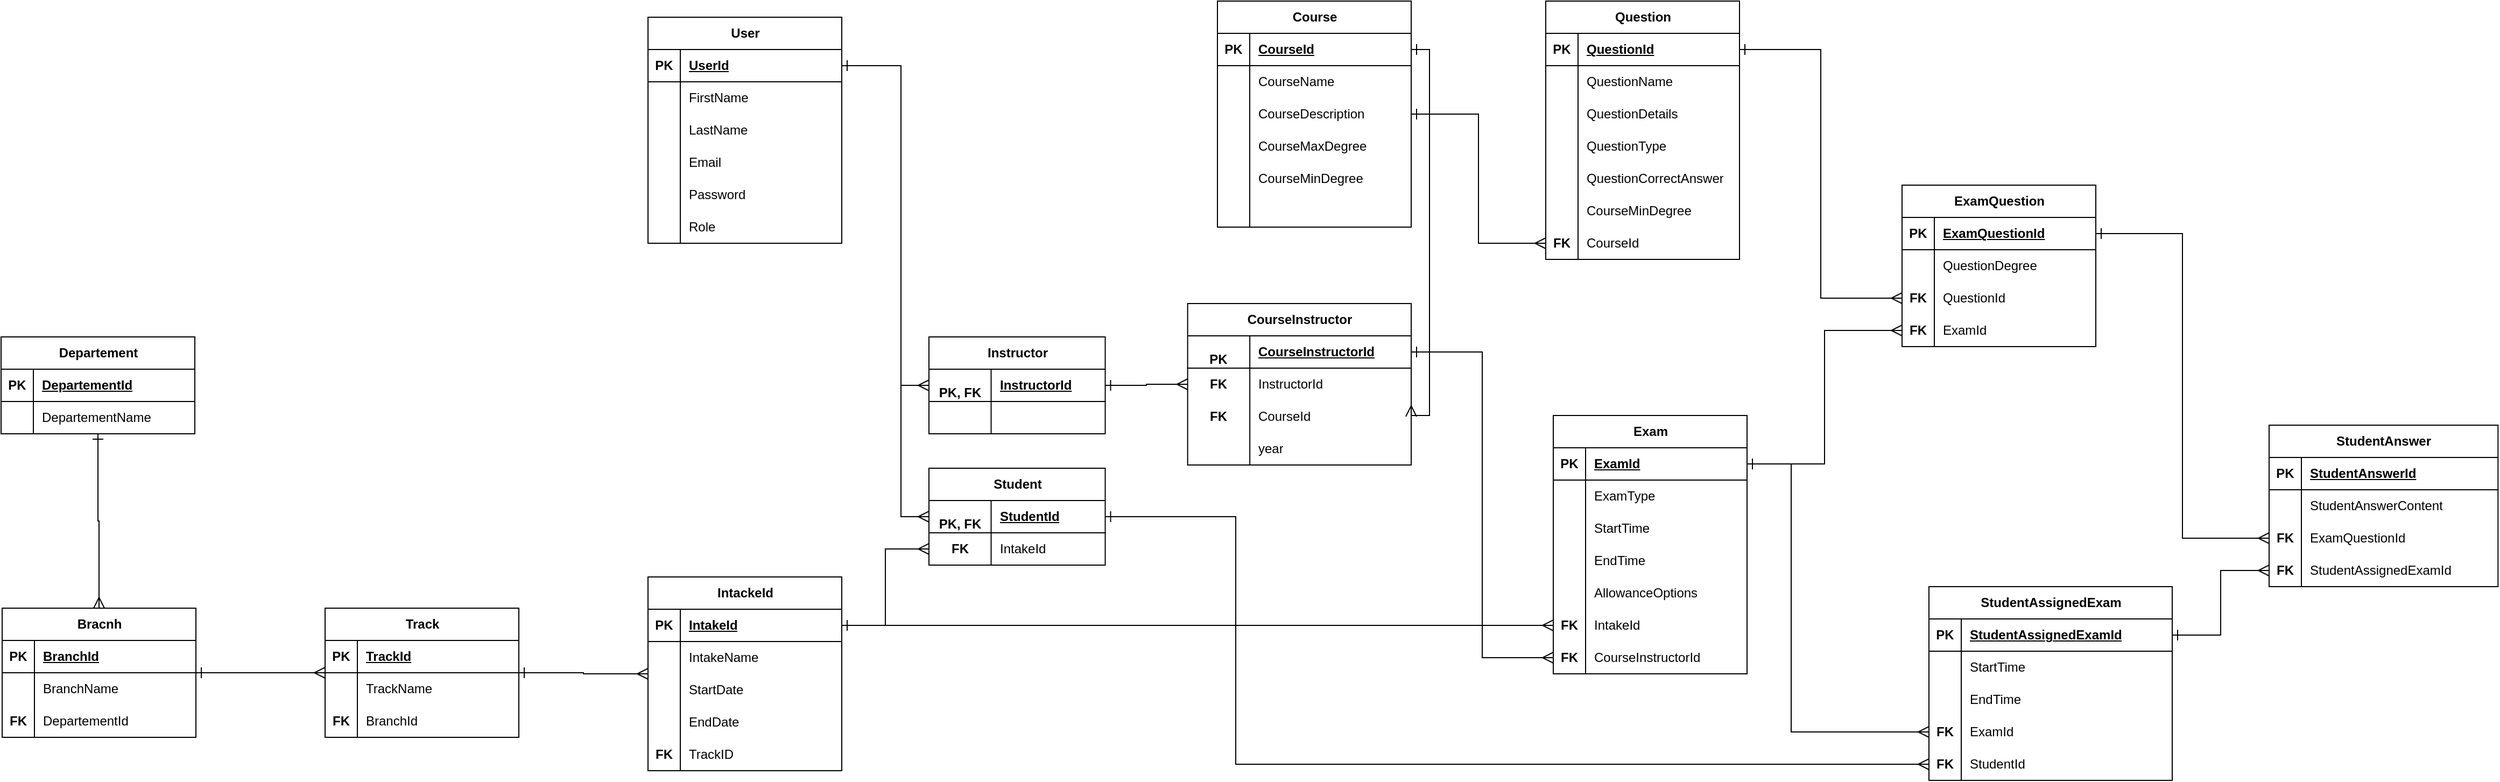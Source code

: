 <mxfile version="24.4.13" type="device" pages="2">
  <diagram id="stEW4TsrhTlDXpW65niK" name="Data Model">
    <mxGraphModel dx="2186" dy="1159" grid="0" gridSize="10" guides="1" tooltips="1" connect="1" arrows="1" fold="1" page="0" pageScale="1" pageWidth="827" pageHeight="1169" math="0" shadow="0">
      <root>
        <mxCell id="0" />
        <mxCell id="1" parent="0" />
        <mxCell id="LjTpw7lmp-pTadybmK1Z-1" value="User" style="shape=table;startSize=30;container=1;collapsible=1;childLayout=tableLayout;fixedRows=1;rowLines=0;fontStyle=1;align=center;resizeLast=1;html=1;" parent="1" vertex="1">
          <mxGeometry x="153" y="-360" width="180" height="210" as="geometry" />
        </mxCell>
        <mxCell id="LjTpw7lmp-pTadybmK1Z-2" value="" style="shape=tableRow;horizontal=0;startSize=0;swimlaneHead=0;swimlaneBody=0;fillColor=none;collapsible=0;dropTarget=0;points=[[0,0.5],[1,0.5]];portConstraint=eastwest;top=0;left=0;right=0;bottom=1;" parent="LjTpw7lmp-pTadybmK1Z-1" vertex="1">
          <mxGeometry y="30" width="180" height="30" as="geometry" />
        </mxCell>
        <mxCell id="LjTpw7lmp-pTadybmK1Z-3" value="PK" style="shape=partialRectangle;connectable=0;fillColor=none;top=0;left=0;bottom=0;right=0;fontStyle=1;overflow=hidden;whiteSpace=wrap;html=1;" parent="LjTpw7lmp-pTadybmK1Z-2" vertex="1">
          <mxGeometry width="30" height="30" as="geometry">
            <mxRectangle width="30" height="30" as="alternateBounds" />
          </mxGeometry>
        </mxCell>
        <mxCell id="LjTpw7lmp-pTadybmK1Z-4" value="UserId" style="shape=partialRectangle;connectable=0;fillColor=none;top=0;left=0;bottom=0;right=0;align=left;spacingLeft=6;fontStyle=5;overflow=hidden;whiteSpace=wrap;html=1;" parent="LjTpw7lmp-pTadybmK1Z-2" vertex="1">
          <mxGeometry x="30" width="150" height="30" as="geometry">
            <mxRectangle width="150" height="30" as="alternateBounds" />
          </mxGeometry>
        </mxCell>
        <mxCell id="LjTpw7lmp-pTadybmK1Z-5" value="" style="shape=tableRow;horizontal=0;startSize=0;swimlaneHead=0;swimlaneBody=0;fillColor=none;collapsible=0;dropTarget=0;points=[[0,0.5],[1,0.5]];portConstraint=eastwest;top=0;left=0;right=0;bottom=0;" parent="LjTpw7lmp-pTadybmK1Z-1" vertex="1">
          <mxGeometry y="60" width="180" height="30" as="geometry" />
        </mxCell>
        <mxCell id="LjTpw7lmp-pTadybmK1Z-6" value="" style="shape=partialRectangle;connectable=0;fillColor=none;top=0;left=0;bottom=0;right=0;editable=1;overflow=hidden;whiteSpace=wrap;html=1;" parent="LjTpw7lmp-pTadybmK1Z-5" vertex="1">
          <mxGeometry width="30" height="30" as="geometry">
            <mxRectangle width="30" height="30" as="alternateBounds" />
          </mxGeometry>
        </mxCell>
        <mxCell id="LjTpw7lmp-pTadybmK1Z-7" value="FirstName" style="shape=partialRectangle;connectable=0;fillColor=none;top=0;left=0;bottom=0;right=0;align=left;spacingLeft=6;overflow=hidden;whiteSpace=wrap;html=1;" parent="LjTpw7lmp-pTadybmK1Z-5" vertex="1">
          <mxGeometry x="30" width="150" height="30" as="geometry">
            <mxRectangle width="150" height="30" as="alternateBounds" />
          </mxGeometry>
        </mxCell>
        <mxCell id="LjTpw7lmp-pTadybmK1Z-8" value="" style="shape=tableRow;horizontal=0;startSize=0;swimlaneHead=0;swimlaneBody=0;fillColor=none;collapsible=0;dropTarget=0;points=[[0,0.5],[1,0.5]];portConstraint=eastwest;top=0;left=0;right=0;bottom=0;" parent="LjTpw7lmp-pTadybmK1Z-1" vertex="1">
          <mxGeometry y="90" width="180" height="30" as="geometry" />
        </mxCell>
        <mxCell id="LjTpw7lmp-pTadybmK1Z-9" value="" style="shape=partialRectangle;connectable=0;fillColor=none;top=0;left=0;bottom=0;right=0;editable=1;overflow=hidden;whiteSpace=wrap;html=1;" parent="LjTpw7lmp-pTadybmK1Z-8" vertex="1">
          <mxGeometry width="30" height="30" as="geometry">
            <mxRectangle width="30" height="30" as="alternateBounds" />
          </mxGeometry>
        </mxCell>
        <mxCell id="LjTpw7lmp-pTadybmK1Z-10" value="LastName" style="shape=partialRectangle;connectable=0;fillColor=none;top=0;left=0;bottom=0;right=0;align=left;spacingLeft=6;overflow=hidden;whiteSpace=wrap;html=1;" parent="LjTpw7lmp-pTadybmK1Z-8" vertex="1">
          <mxGeometry x="30" width="150" height="30" as="geometry">
            <mxRectangle width="150" height="30" as="alternateBounds" />
          </mxGeometry>
        </mxCell>
        <mxCell id="LjTpw7lmp-pTadybmK1Z-11" value="" style="shape=tableRow;horizontal=0;startSize=0;swimlaneHead=0;swimlaneBody=0;fillColor=none;collapsible=0;dropTarget=0;points=[[0,0.5],[1,0.5]];portConstraint=eastwest;top=0;left=0;right=0;bottom=0;" parent="LjTpw7lmp-pTadybmK1Z-1" vertex="1">
          <mxGeometry y="120" width="180" height="30" as="geometry" />
        </mxCell>
        <mxCell id="LjTpw7lmp-pTadybmK1Z-12" value="" style="shape=partialRectangle;connectable=0;fillColor=none;top=0;left=0;bottom=0;right=0;editable=1;overflow=hidden;whiteSpace=wrap;html=1;" parent="LjTpw7lmp-pTadybmK1Z-11" vertex="1">
          <mxGeometry width="30" height="30" as="geometry">
            <mxRectangle width="30" height="30" as="alternateBounds" />
          </mxGeometry>
        </mxCell>
        <mxCell id="LjTpw7lmp-pTadybmK1Z-13" value="Email" style="shape=partialRectangle;connectable=0;fillColor=none;top=0;left=0;bottom=0;right=0;align=left;spacingLeft=6;overflow=hidden;whiteSpace=wrap;html=1;" parent="LjTpw7lmp-pTadybmK1Z-11" vertex="1">
          <mxGeometry x="30" width="150" height="30" as="geometry">
            <mxRectangle width="150" height="30" as="alternateBounds" />
          </mxGeometry>
        </mxCell>
        <mxCell id="5lJcFYrCx8_UMUgfqifz-4" style="shape=tableRow;horizontal=0;startSize=0;swimlaneHead=0;swimlaneBody=0;fillColor=none;collapsible=0;dropTarget=0;points=[[0,0.5],[1,0.5]];portConstraint=eastwest;top=0;left=0;right=0;bottom=0;" parent="LjTpw7lmp-pTadybmK1Z-1" vertex="1">
          <mxGeometry y="150" width="180" height="30" as="geometry" />
        </mxCell>
        <mxCell id="5lJcFYrCx8_UMUgfqifz-5" style="shape=partialRectangle;connectable=0;fillColor=none;top=0;left=0;bottom=0;right=0;editable=1;overflow=hidden;whiteSpace=wrap;html=1;" parent="5lJcFYrCx8_UMUgfqifz-4" vertex="1">
          <mxGeometry width="30" height="30" as="geometry">
            <mxRectangle width="30" height="30" as="alternateBounds" />
          </mxGeometry>
        </mxCell>
        <mxCell id="5lJcFYrCx8_UMUgfqifz-6" value="Password" style="shape=partialRectangle;connectable=0;fillColor=none;top=0;left=0;bottom=0;right=0;align=left;spacingLeft=6;overflow=hidden;whiteSpace=wrap;html=1;" parent="5lJcFYrCx8_UMUgfqifz-4" vertex="1">
          <mxGeometry x="30" width="150" height="30" as="geometry">
            <mxRectangle width="150" height="30" as="alternateBounds" />
          </mxGeometry>
        </mxCell>
        <mxCell id="5lJcFYrCx8_UMUgfqifz-1" style="shape=tableRow;horizontal=0;startSize=0;swimlaneHead=0;swimlaneBody=0;fillColor=none;collapsible=0;dropTarget=0;points=[[0,0.5],[1,0.5]];portConstraint=eastwest;top=0;left=0;right=0;bottom=0;" parent="LjTpw7lmp-pTadybmK1Z-1" vertex="1">
          <mxGeometry y="180" width="180" height="30" as="geometry" />
        </mxCell>
        <mxCell id="5lJcFYrCx8_UMUgfqifz-2" style="shape=partialRectangle;connectable=0;fillColor=none;top=0;left=0;bottom=0;right=0;editable=1;overflow=hidden;whiteSpace=wrap;html=1;" parent="5lJcFYrCx8_UMUgfqifz-1" vertex="1">
          <mxGeometry width="30" height="30" as="geometry">
            <mxRectangle width="30" height="30" as="alternateBounds" />
          </mxGeometry>
        </mxCell>
        <mxCell id="5lJcFYrCx8_UMUgfqifz-3" value="Role" style="shape=partialRectangle;connectable=0;fillColor=none;top=0;left=0;bottom=0;right=0;align=left;spacingLeft=6;overflow=hidden;whiteSpace=wrap;html=1;" parent="5lJcFYrCx8_UMUgfqifz-1" vertex="1">
          <mxGeometry x="30" width="150" height="30" as="geometry">
            <mxRectangle width="150" height="30" as="alternateBounds" />
          </mxGeometry>
        </mxCell>
        <mxCell id="5lJcFYrCx8_UMUgfqifz-7" value="Student" style="shape=table;startSize=30;container=1;collapsible=1;childLayout=tableLayout;fixedRows=1;rowLines=0;fontStyle=1;align=center;resizeLast=1;html=1;" parent="1" vertex="1">
          <mxGeometry x="414" y="59" width="163.75" height="90" as="geometry" />
        </mxCell>
        <mxCell id="5lJcFYrCx8_UMUgfqifz-8" value="" style="shape=tableRow;horizontal=0;startSize=0;swimlaneHead=0;swimlaneBody=0;fillColor=none;collapsible=0;dropTarget=0;points=[[0,0.5],[1,0.5]];portConstraint=eastwest;top=0;left=0;right=0;bottom=1;" parent="5lJcFYrCx8_UMUgfqifz-7" vertex="1">
          <mxGeometry y="30" width="163.75" height="30" as="geometry" />
        </mxCell>
        <mxCell id="5lJcFYrCx8_UMUgfqifz-9" value="&lt;p class=&quot;MsoNormal&quot;&gt;PK, FK&lt;/p&gt;" style="shape=partialRectangle;connectable=0;fillColor=none;top=0;left=0;bottom=0;right=0;fontStyle=1;overflow=hidden;whiteSpace=wrap;html=1;" parent="5lJcFYrCx8_UMUgfqifz-8" vertex="1">
          <mxGeometry width="57.75" height="30" as="geometry">
            <mxRectangle width="57.75" height="30" as="alternateBounds" />
          </mxGeometry>
        </mxCell>
        <mxCell id="5lJcFYrCx8_UMUgfqifz-10" value="StudentId" style="shape=partialRectangle;connectable=0;fillColor=none;top=0;left=0;bottom=0;right=0;align=left;spacingLeft=6;fontStyle=5;overflow=hidden;whiteSpace=wrap;html=1;" parent="5lJcFYrCx8_UMUgfqifz-8" vertex="1">
          <mxGeometry x="57.75" width="106" height="30" as="geometry">
            <mxRectangle width="106" height="30" as="alternateBounds" />
          </mxGeometry>
        </mxCell>
        <mxCell id="5lJcFYrCx8_UMUgfqifz-11" value="" style="shape=tableRow;horizontal=0;startSize=0;swimlaneHead=0;swimlaneBody=0;fillColor=none;collapsible=0;dropTarget=0;points=[[0,0.5],[1,0.5]];portConstraint=eastwest;top=0;left=0;right=0;bottom=0;" parent="5lJcFYrCx8_UMUgfqifz-7" vertex="1">
          <mxGeometry y="60" width="163.75" height="30" as="geometry" />
        </mxCell>
        <mxCell id="5lJcFYrCx8_UMUgfqifz-12" value="&lt;b&gt;FK&lt;/b&gt;" style="shape=partialRectangle;connectable=0;fillColor=none;top=0;left=0;bottom=0;right=0;editable=1;overflow=hidden;whiteSpace=wrap;html=1;" parent="5lJcFYrCx8_UMUgfqifz-11" vertex="1">
          <mxGeometry width="57.75" height="30" as="geometry">
            <mxRectangle width="57.75" height="30" as="alternateBounds" />
          </mxGeometry>
        </mxCell>
        <mxCell id="5lJcFYrCx8_UMUgfqifz-13" value="IntakeId" style="shape=partialRectangle;connectable=0;fillColor=none;top=0;left=0;bottom=0;right=0;align=left;spacingLeft=6;overflow=hidden;whiteSpace=wrap;html=1;" parent="5lJcFYrCx8_UMUgfqifz-11" vertex="1">
          <mxGeometry x="57.75" width="106" height="30" as="geometry">
            <mxRectangle width="106" height="30" as="alternateBounds" />
          </mxGeometry>
        </mxCell>
        <mxCell id="oTfNilO6Yq82XNSkKELu-21" value="" style="edgeStyle=orthogonalEdgeStyle;rounded=0;orthogonalLoop=1;jettySize=auto;html=1;fontSize=12;startSize=8;endSize=8;endArrow=ERmany;endFill=0;startArrow=ERone;startFill=0;" parent="1" source="oTfNilO6Yq82XNSkKELu-1" target="oTfNilO6Yq82XNSkKELu-14" edge="1">
          <mxGeometry relative="1" as="geometry" />
        </mxCell>
        <mxCell id="oTfNilO6Yq82XNSkKELu-1" value="Departement" style="shape=table;startSize=30;container=1;collapsible=1;childLayout=tableLayout;fixedRows=1;rowLines=0;fontStyle=1;align=center;resizeLast=1;html=1;" parent="1" vertex="1">
          <mxGeometry x="-448" y="-63" width="180" height="90" as="geometry" />
        </mxCell>
        <mxCell id="oTfNilO6Yq82XNSkKELu-2" value="" style="shape=tableRow;horizontal=0;startSize=0;swimlaneHead=0;swimlaneBody=0;fillColor=none;collapsible=0;dropTarget=0;points=[[0,0.5],[1,0.5]];portConstraint=eastwest;top=0;left=0;right=0;bottom=1;" parent="oTfNilO6Yq82XNSkKELu-1" vertex="1">
          <mxGeometry y="30" width="180" height="30" as="geometry" />
        </mxCell>
        <mxCell id="oTfNilO6Yq82XNSkKELu-3" value="PK" style="shape=partialRectangle;connectable=0;fillColor=none;top=0;left=0;bottom=0;right=0;fontStyle=1;overflow=hidden;whiteSpace=wrap;html=1;" parent="oTfNilO6Yq82XNSkKELu-2" vertex="1">
          <mxGeometry width="30" height="30" as="geometry">
            <mxRectangle width="30" height="30" as="alternateBounds" />
          </mxGeometry>
        </mxCell>
        <mxCell id="oTfNilO6Yq82XNSkKELu-4" value="DepartementId" style="shape=partialRectangle;connectable=0;fillColor=none;top=0;left=0;bottom=0;right=0;align=left;spacingLeft=6;fontStyle=5;overflow=hidden;whiteSpace=wrap;html=1;" parent="oTfNilO6Yq82XNSkKELu-2" vertex="1">
          <mxGeometry x="30" width="150" height="30" as="geometry">
            <mxRectangle width="150" height="30" as="alternateBounds" />
          </mxGeometry>
        </mxCell>
        <mxCell id="oTfNilO6Yq82XNSkKELu-5" value="" style="shape=tableRow;horizontal=0;startSize=0;swimlaneHead=0;swimlaneBody=0;fillColor=none;collapsible=0;dropTarget=0;points=[[0,0.5],[1,0.5]];portConstraint=eastwest;top=0;left=0;right=0;bottom=0;" parent="oTfNilO6Yq82XNSkKELu-1" vertex="1">
          <mxGeometry y="60" width="180" height="30" as="geometry" />
        </mxCell>
        <mxCell id="oTfNilO6Yq82XNSkKELu-6" value="" style="shape=partialRectangle;connectable=0;fillColor=none;top=0;left=0;bottom=0;right=0;editable=1;overflow=hidden;whiteSpace=wrap;html=1;" parent="oTfNilO6Yq82XNSkKELu-5" vertex="1">
          <mxGeometry width="30" height="30" as="geometry">
            <mxRectangle width="30" height="30" as="alternateBounds" />
          </mxGeometry>
        </mxCell>
        <mxCell id="oTfNilO6Yq82XNSkKELu-7" value="DepartementName" style="shape=partialRectangle;connectable=0;fillColor=none;top=0;left=0;bottom=0;right=0;align=left;spacingLeft=6;overflow=hidden;whiteSpace=wrap;html=1;" parent="oTfNilO6Yq82XNSkKELu-5" vertex="1">
          <mxGeometry x="30" width="150" height="30" as="geometry">
            <mxRectangle width="150" height="30" as="alternateBounds" />
          </mxGeometry>
        </mxCell>
        <mxCell id="oTfNilO6Yq82XNSkKELu-35" value="" style="edgeStyle=orthogonalEdgeStyle;rounded=0;orthogonalLoop=1;jettySize=auto;html=1;strokeColor=default;align=center;verticalAlign=middle;fontFamily=Helvetica;fontSize=12;fontColor=default;labelBackgroundColor=default;startSize=8;endArrow=ERmany;endFill=0;endSize=8;startArrow=ERone;startFill=0;" parent="1" source="oTfNilO6Yq82XNSkKELu-14" target="oTfNilO6Yq82XNSkKELu-25" edge="1">
          <mxGeometry relative="1" as="geometry" />
        </mxCell>
        <mxCell id="oTfNilO6Yq82XNSkKELu-14" value="Bracnh" style="shape=table;startSize=30;container=1;collapsible=1;childLayout=tableLayout;fixedRows=1;rowLines=0;fontStyle=1;align=center;resizeLast=1;html=1;" parent="1" vertex="1">
          <mxGeometry x="-447" y="189" width="180" height="120" as="geometry" />
        </mxCell>
        <mxCell id="oTfNilO6Yq82XNSkKELu-15" value="" style="shape=tableRow;horizontal=0;startSize=0;swimlaneHead=0;swimlaneBody=0;fillColor=none;collapsible=0;dropTarget=0;points=[[0,0.5],[1,0.5]];portConstraint=eastwest;top=0;left=0;right=0;bottom=1;" parent="oTfNilO6Yq82XNSkKELu-14" vertex="1">
          <mxGeometry y="30" width="180" height="30" as="geometry" />
        </mxCell>
        <mxCell id="oTfNilO6Yq82XNSkKELu-16" value="PK" style="shape=partialRectangle;connectable=0;fillColor=none;top=0;left=0;bottom=0;right=0;fontStyle=1;overflow=hidden;whiteSpace=wrap;html=1;" parent="oTfNilO6Yq82XNSkKELu-15" vertex="1">
          <mxGeometry width="30" height="30" as="geometry">
            <mxRectangle width="30" height="30" as="alternateBounds" />
          </mxGeometry>
        </mxCell>
        <mxCell id="oTfNilO6Yq82XNSkKELu-17" value="BranchId" style="shape=partialRectangle;connectable=0;fillColor=none;top=0;left=0;bottom=0;right=0;align=left;spacingLeft=6;fontStyle=5;overflow=hidden;whiteSpace=wrap;html=1;" parent="oTfNilO6Yq82XNSkKELu-15" vertex="1">
          <mxGeometry x="30" width="150" height="30" as="geometry">
            <mxRectangle width="150" height="30" as="alternateBounds" />
          </mxGeometry>
        </mxCell>
        <mxCell id="oTfNilO6Yq82XNSkKELu-18" value="" style="shape=tableRow;horizontal=0;startSize=0;swimlaneHead=0;swimlaneBody=0;fillColor=none;collapsible=0;dropTarget=0;points=[[0,0.5],[1,0.5]];portConstraint=eastwest;top=0;left=0;right=0;bottom=0;" parent="oTfNilO6Yq82XNSkKELu-14" vertex="1">
          <mxGeometry y="60" width="180" height="30" as="geometry" />
        </mxCell>
        <mxCell id="oTfNilO6Yq82XNSkKELu-19" value="" style="shape=partialRectangle;connectable=0;fillColor=none;top=0;left=0;bottom=0;right=0;editable=1;overflow=hidden;whiteSpace=wrap;html=1;" parent="oTfNilO6Yq82XNSkKELu-18" vertex="1">
          <mxGeometry width="30" height="30" as="geometry">
            <mxRectangle width="30" height="30" as="alternateBounds" />
          </mxGeometry>
        </mxCell>
        <mxCell id="oTfNilO6Yq82XNSkKELu-20" value="BranchName" style="shape=partialRectangle;connectable=0;fillColor=none;top=0;left=0;bottom=0;right=0;align=left;spacingLeft=6;overflow=hidden;whiteSpace=wrap;html=1;" parent="oTfNilO6Yq82XNSkKELu-18" vertex="1">
          <mxGeometry x="30" width="150" height="30" as="geometry">
            <mxRectangle width="150" height="30" as="alternateBounds" />
          </mxGeometry>
        </mxCell>
        <mxCell id="oTfNilO6Yq82XNSkKELu-22" style="shape=tableRow;horizontal=0;startSize=0;swimlaneHead=0;swimlaneBody=0;fillColor=none;collapsible=0;dropTarget=0;points=[[0,0.5],[1,0.5]];portConstraint=eastwest;top=0;left=0;right=0;bottom=0;" parent="oTfNilO6Yq82XNSkKELu-14" vertex="1">
          <mxGeometry y="90" width="180" height="30" as="geometry" />
        </mxCell>
        <mxCell id="oTfNilO6Yq82XNSkKELu-23" value="&lt;b&gt;FK&lt;/b&gt;" style="shape=partialRectangle;connectable=0;fillColor=none;top=0;left=0;bottom=0;right=0;editable=1;overflow=hidden;whiteSpace=wrap;html=1;" parent="oTfNilO6Yq82XNSkKELu-22" vertex="1">
          <mxGeometry width="30" height="30" as="geometry">
            <mxRectangle width="30" height="30" as="alternateBounds" />
          </mxGeometry>
        </mxCell>
        <mxCell id="oTfNilO6Yq82XNSkKELu-24" value="DepartementId" style="shape=partialRectangle;connectable=0;fillColor=none;top=0;left=0;bottom=0;right=0;align=left;spacingLeft=6;overflow=hidden;whiteSpace=wrap;html=1;" parent="oTfNilO6Yq82XNSkKELu-22" vertex="1">
          <mxGeometry x="30" width="150" height="30" as="geometry">
            <mxRectangle width="150" height="30" as="alternateBounds" />
          </mxGeometry>
        </mxCell>
        <mxCell id="oTfNilO6Yq82XNSkKELu-52" value="" style="edgeStyle=orthogonalEdgeStyle;rounded=0;orthogonalLoop=1;jettySize=auto;html=1;strokeColor=default;align=center;verticalAlign=middle;fontFamily=Helvetica;fontSize=12;fontColor=default;labelBackgroundColor=default;startArrow=ERone;startFill=0;startSize=8;endArrow=ERmany;endFill=0;endSize=8;" parent="1" source="oTfNilO6Yq82XNSkKELu-25" target="oTfNilO6Yq82XNSkKELu-42" edge="1">
          <mxGeometry relative="1" as="geometry" />
        </mxCell>
        <mxCell id="oTfNilO6Yq82XNSkKELu-25" value="Track" style="shape=table;startSize=30;container=1;collapsible=1;childLayout=tableLayout;fixedRows=1;rowLines=0;fontStyle=1;align=center;resizeLast=1;html=1;" parent="1" vertex="1">
          <mxGeometry x="-147" y="189" width="180" height="120" as="geometry" />
        </mxCell>
        <mxCell id="oTfNilO6Yq82XNSkKELu-26" value="" style="shape=tableRow;horizontal=0;startSize=0;swimlaneHead=0;swimlaneBody=0;fillColor=none;collapsible=0;dropTarget=0;points=[[0,0.5],[1,0.5]];portConstraint=eastwest;top=0;left=0;right=0;bottom=1;" parent="oTfNilO6Yq82XNSkKELu-25" vertex="1">
          <mxGeometry y="30" width="180" height="30" as="geometry" />
        </mxCell>
        <mxCell id="oTfNilO6Yq82XNSkKELu-27" value="PK" style="shape=partialRectangle;connectable=0;fillColor=none;top=0;left=0;bottom=0;right=0;fontStyle=1;overflow=hidden;whiteSpace=wrap;html=1;" parent="oTfNilO6Yq82XNSkKELu-26" vertex="1">
          <mxGeometry width="30" height="30" as="geometry">
            <mxRectangle width="30" height="30" as="alternateBounds" />
          </mxGeometry>
        </mxCell>
        <mxCell id="oTfNilO6Yq82XNSkKELu-28" value="TrackId" style="shape=partialRectangle;connectable=0;fillColor=none;top=0;left=0;bottom=0;right=0;align=left;spacingLeft=6;fontStyle=5;overflow=hidden;whiteSpace=wrap;html=1;" parent="oTfNilO6Yq82XNSkKELu-26" vertex="1">
          <mxGeometry x="30" width="150" height="30" as="geometry">
            <mxRectangle width="150" height="30" as="alternateBounds" />
          </mxGeometry>
        </mxCell>
        <mxCell id="oTfNilO6Yq82XNSkKELu-29" value="" style="shape=tableRow;horizontal=0;startSize=0;swimlaneHead=0;swimlaneBody=0;fillColor=none;collapsible=0;dropTarget=0;points=[[0,0.5],[1,0.5]];portConstraint=eastwest;top=0;left=0;right=0;bottom=0;" parent="oTfNilO6Yq82XNSkKELu-25" vertex="1">
          <mxGeometry y="60" width="180" height="30" as="geometry" />
        </mxCell>
        <mxCell id="oTfNilO6Yq82XNSkKELu-30" value="" style="shape=partialRectangle;connectable=0;fillColor=none;top=0;left=0;bottom=0;right=0;editable=1;overflow=hidden;whiteSpace=wrap;html=1;" parent="oTfNilO6Yq82XNSkKELu-29" vertex="1">
          <mxGeometry width="30" height="30" as="geometry">
            <mxRectangle width="30" height="30" as="alternateBounds" />
          </mxGeometry>
        </mxCell>
        <mxCell id="oTfNilO6Yq82XNSkKELu-31" value="TrackName" style="shape=partialRectangle;connectable=0;fillColor=none;top=0;left=0;bottom=0;right=0;align=left;spacingLeft=6;overflow=hidden;whiteSpace=wrap;html=1;" parent="oTfNilO6Yq82XNSkKELu-29" vertex="1">
          <mxGeometry x="30" width="150" height="30" as="geometry">
            <mxRectangle width="150" height="30" as="alternateBounds" />
          </mxGeometry>
        </mxCell>
        <mxCell id="oTfNilO6Yq82XNSkKELu-32" style="shape=tableRow;horizontal=0;startSize=0;swimlaneHead=0;swimlaneBody=0;fillColor=none;collapsible=0;dropTarget=0;points=[[0,0.5],[1,0.5]];portConstraint=eastwest;top=0;left=0;right=0;bottom=0;" parent="oTfNilO6Yq82XNSkKELu-25" vertex="1">
          <mxGeometry y="90" width="180" height="30" as="geometry" />
        </mxCell>
        <mxCell id="oTfNilO6Yq82XNSkKELu-33" value="&lt;b&gt;FK&lt;/b&gt;" style="shape=partialRectangle;connectable=0;fillColor=none;top=0;left=0;bottom=0;right=0;editable=1;overflow=hidden;whiteSpace=wrap;html=1;" parent="oTfNilO6Yq82XNSkKELu-32" vertex="1">
          <mxGeometry width="30" height="30" as="geometry">
            <mxRectangle width="30" height="30" as="alternateBounds" />
          </mxGeometry>
        </mxCell>
        <mxCell id="oTfNilO6Yq82XNSkKELu-34" value="BranchId" style="shape=partialRectangle;connectable=0;fillColor=none;top=0;left=0;bottom=0;right=0;align=left;spacingLeft=6;overflow=hidden;whiteSpace=wrap;html=1;" parent="oTfNilO6Yq82XNSkKELu-32" vertex="1">
          <mxGeometry x="30" width="150" height="30" as="geometry">
            <mxRectangle width="150" height="30" as="alternateBounds" />
          </mxGeometry>
        </mxCell>
        <mxCell id="oTfNilO6Yq82XNSkKELu-42" value="IntackeId" style="shape=table;startSize=30;container=1;collapsible=1;childLayout=tableLayout;fixedRows=1;rowLines=0;fontStyle=1;align=center;resizeLast=1;html=1;" parent="1" vertex="1">
          <mxGeometry x="153" y="160" width="180" height="180" as="geometry" />
        </mxCell>
        <mxCell id="oTfNilO6Yq82XNSkKELu-43" value="" style="shape=tableRow;horizontal=0;startSize=0;swimlaneHead=0;swimlaneBody=0;fillColor=none;collapsible=0;dropTarget=0;points=[[0,0.5],[1,0.5]];portConstraint=eastwest;top=0;left=0;right=0;bottom=1;" parent="oTfNilO6Yq82XNSkKELu-42" vertex="1">
          <mxGeometry y="30" width="180" height="30" as="geometry" />
        </mxCell>
        <mxCell id="oTfNilO6Yq82XNSkKELu-44" value="PK" style="shape=partialRectangle;connectable=0;fillColor=none;top=0;left=0;bottom=0;right=0;fontStyle=1;overflow=hidden;whiteSpace=wrap;html=1;" parent="oTfNilO6Yq82XNSkKELu-43" vertex="1">
          <mxGeometry width="30" height="30" as="geometry">
            <mxRectangle width="30" height="30" as="alternateBounds" />
          </mxGeometry>
        </mxCell>
        <mxCell id="oTfNilO6Yq82XNSkKELu-45" value="IntakeId" style="shape=partialRectangle;connectable=0;fillColor=none;top=0;left=0;bottom=0;right=0;align=left;spacingLeft=6;fontStyle=5;overflow=hidden;whiteSpace=wrap;html=1;" parent="oTfNilO6Yq82XNSkKELu-43" vertex="1">
          <mxGeometry x="30" width="150" height="30" as="geometry">
            <mxRectangle width="150" height="30" as="alternateBounds" />
          </mxGeometry>
        </mxCell>
        <mxCell id="oTfNilO6Yq82XNSkKELu-46" value="" style="shape=tableRow;horizontal=0;startSize=0;swimlaneHead=0;swimlaneBody=0;fillColor=none;collapsible=0;dropTarget=0;points=[[0,0.5],[1,0.5]];portConstraint=eastwest;top=0;left=0;right=0;bottom=0;" parent="oTfNilO6Yq82XNSkKELu-42" vertex="1">
          <mxGeometry y="60" width="180" height="30" as="geometry" />
        </mxCell>
        <mxCell id="oTfNilO6Yq82XNSkKELu-47" value="" style="shape=partialRectangle;connectable=0;fillColor=none;top=0;left=0;bottom=0;right=0;editable=1;overflow=hidden;whiteSpace=wrap;html=1;" parent="oTfNilO6Yq82XNSkKELu-46" vertex="1">
          <mxGeometry width="30" height="30" as="geometry">
            <mxRectangle width="30" height="30" as="alternateBounds" />
          </mxGeometry>
        </mxCell>
        <mxCell id="oTfNilO6Yq82XNSkKELu-48" value="IntakeName" style="shape=partialRectangle;connectable=0;fillColor=none;top=0;left=0;bottom=0;right=0;align=left;spacingLeft=6;overflow=hidden;whiteSpace=wrap;html=1;" parent="oTfNilO6Yq82XNSkKELu-46" vertex="1">
          <mxGeometry x="30" width="150" height="30" as="geometry">
            <mxRectangle width="150" height="30" as="alternateBounds" />
          </mxGeometry>
        </mxCell>
        <mxCell id="oTfNilO6Yq82XNSkKELu-49" style="shape=tableRow;horizontal=0;startSize=0;swimlaneHead=0;swimlaneBody=0;fillColor=none;collapsible=0;dropTarget=0;points=[[0,0.5],[1,0.5]];portConstraint=eastwest;top=0;left=0;right=0;bottom=0;" parent="oTfNilO6Yq82XNSkKELu-42" vertex="1">
          <mxGeometry y="90" width="180" height="30" as="geometry" />
        </mxCell>
        <mxCell id="oTfNilO6Yq82XNSkKELu-50" value="" style="shape=partialRectangle;connectable=0;fillColor=none;top=0;left=0;bottom=0;right=0;editable=1;overflow=hidden;whiteSpace=wrap;html=1;" parent="oTfNilO6Yq82XNSkKELu-49" vertex="1">
          <mxGeometry width="30" height="30" as="geometry">
            <mxRectangle width="30" height="30" as="alternateBounds" />
          </mxGeometry>
        </mxCell>
        <mxCell id="oTfNilO6Yq82XNSkKELu-51" value="StartDate" style="shape=partialRectangle;connectable=0;fillColor=none;top=0;left=0;bottom=0;right=0;align=left;spacingLeft=6;overflow=hidden;whiteSpace=wrap;html=1;" parent="oTfNilO6Yq82XNSkKELu-49" vertex="1">
          <mxGeometry x="30" width="150" height="30" as="geometry">
            <mxRectangle width="150" height="30" as="alternateBounds" />
          </mxGeometry>
        </mxCell>
        <mxCell id="T4F4jYItbon9tzfKynMq-1" style="shape=tableRow;horizontal=0;startSize=0;swimlaneHead=0;swimlaneBody=0;fillColor=none;collapsible=0;dropTarget=0;points=[[0,0.5],[1,0.5]];portConstraint=eastwest;top=0;left=0;right=0;bottom=0;" parent="oTfNilO6Yq82XNSkKELu-42" vertex="1">
          <mxGeometry y="120" width="180" height="30" as="geometry" />
        </mxCell>
        <mxCell id="T4F4jYItbon9tzfKynMq-2" value="" style="shape=partialRectangle;connectable=0;fillColor=none;top=0;left=0;bottom=0;right=0;editable=1;overflow=hidden;whiteSpace=wrap;html=1;" parent="T4F4jYItbon9tzfKynMq-1" vertex="1">
          <mxGeometry width="30" height="30" as="geometry">
            <mxRectangle width="30" height="30" as="alternateBounds" />
          </mxGeometry>
        </mxCell>
        <mxCell id="T4F4jYItbon9tzfKynMq-3" value="EndDate" style="shape=partialRectangle;connectable=0;fillColor=none;top=0;left=0;bottom=0;right=0;align=left;spacingLeft=6;overflow=hidden;whiteSpace=wrap;html=1;" parent="T4F4jYItbon9tzfKynMq-1" vertex="1">
          <mxGeometry x="30" width="150" height="30" as="geometry">
            <mxRectangle width="150" height="30" as="alternateBounds" />
          </mxGeometry>
        </mxCell>
        <mxCell id="T4F4jYItbon9tzfKynMq-4" style="shape=tableRow;horizontal=0;startSize=0;swimlaneHead=0;swimlaneBody=0;fillColor=none;collapsible=0;dropTarget=0;points=[[0,0.5],[1,0.5]];portConstraint=eastwest;top=0;left=0;right=0;bottom=0;" parent="oTfNilO6Yq82XNSkKELu-42" vertex="1">
          <mxGeometry y="150" width="180" height="30" as="geometry" />
        </mxCell>
        <mxCell id="T4F4jYItbon9tzfKynMq-5" value="&lt;b&gt;FK&lt;/b&gt;" style="shape=partialRectangle;connectable=0;fillColor=none;top=0;left=0;bottom=0;right=0;editable=1;overflow=hidden;whiteSpace=wrap;html=1;" parent="T4F4jYItbon9tzfKynMq-4" vertex="1">
          <mxGeometry width="30" height="30" as="geometry">
            <mxRectangle width="30" height="30" as="alternateBounds" />
          </mxGeometry>
        </mxCell>
        <mxCell id="T4F4jYItbon9tzfKynMq-6" value="TrackID" style="shape=partialRectangle;connectable=0;fillColor=none;top=0;left=0;bottom=0;right=0;align=left;spacingLeft=6;overflow=hidden;whiteSpace=wrap;html=1;" parent="T4F4jYItbon9tzfKynMq-4" vertex="1">
          <mxGeometry x="30" width="150" height="30" as="geometry">
            <mxRectangle width="150" height="30" as="alternateBounds" />
          </mxGeometry>
        </mxCell>
        <mxCell id="IhGTDBGEtWuOTD3Kdw6A-1" style="edgeStyle=orthogonalEdgeStyle;rounded=0;orthogonalLoop=1;jettySize=auto;html=1;entryX=0;entryY=0.5;entryDx=0;entryDy=0;strokeColor=default;align=center;verticalAlign=middle;fontFamily=Helvetica;fontSize=12;fontColor=default;labelBackgroundColor=default;startArrow=ERone;startFill=0;startSize=8;endArrow=ERmany;endFill=0;endSize=8;" parent="1" source="oTfNilO6Yq82XNSkKELu-43" target="5lJcFYrCx8_UMUgfqifz-11" edge="1">
          <mxGeometry relative="1" as="geometry" />
        </mxCell>
        <mxCell id="IhGTDBGEtWuOTD3Kdw6A-2" style="edgeStyle=orthogonalEdgeStyle;rounded=0;orthogonalLoop=1;jettySize=auto;html=1;entryX=0;entryY=0.5;entryDx=0;entryDy=0;strokeColor=default;align=center;verticalAlign=middle;fontFamily=Helvetica;fontSize=12;fontColor=default;labelBackgroundColor=default;startArrow=ERone;startFill=0;startSize=8;endArrow=ERmany;endFill=0;endSize=8;" parent="1" source="LjTpw7lmp-pTadybmK1Z-2" target="5lJcFYrCx8_UMUgfqifz-8" edge="1">
          <mxGeometry relative="1" as="geometry">
            <Array as="points">
              <mxPoint x="388" y="-315" />
              <mxPoint x="388" y="104" />
            </Array>
          </mxGeometry>
        </mxCell>
        <mxCell id="IhGTDBGEtWuOTD3Kdw6A-41" value="" style="edgeStyle=orthogonalEdgeStyle;rounded=0;orthogonalLoop=1;jettySize=auto;html=1;strokeColor=default;align=center;verticalAlign=middle;fontFamily=Helvetica;fontSize=12;fontColor=default;labelBackgroundColor=default;startArrow=ERone;startFill=0;startSize=8;endArrow=ERmany;endFill=0;endSize=8;entryX=0;entryY=0.5;entryDx=0;entryDy=0;" parent="1" source="IhGTDBGEtWuOTD3Kdw6A-3" target="IhGTDBGEtWuOTD3Kdw6A-38" edge="1">
          <mxGeometry relative="1" as="geometry" />
        </mxCell>
        <mxCell id="IhGTDBGEtWuOTD3Kdw6A-3" value="Course" style="shape=table;startSize=30;container=1;collapsible=1;childLayout=tableLayout;fixedRows=1;rowLines=0;fontStyle=1;align=center;resizeLast=1;html=1;" parent="1" vertex="1">
          <mxGeometry x="682" y="-375" width="180" height="210" as="geometry" />
        </mxCell>
        <mxCell id="IhGTDBGEtWuOTD3Kdw6A-4" value="" style="shape=tableRow;horizontal=0;startSize=0;swimlaneHead=0;swimlaneBody=0;fillColor=none;collapsible=0;dropTarget=0;points=[[0,0.5],[1,0.5]];portConstraint=eastwest;top=0;left=0;right=0;bottom=1;" parent="IhGTDBGEtWuOTD3Kdw6A-3" vertex="1">
          <mxGeometry y="30" width="180" height="30" as="geometry" />
        </mxCell>
        <mxCell id="IhGTDBGEtWuOTD3Kdw6A-5" value="PK" style="shape=partialRectangle;connectable=0;fillColor=none;top=0;left=0;bottom=0;right=0;fontStyle=1;overflow=hidden;whiteSpace=wrap;html=1;" parent="IhGTDBGEtWuOTD3Kdw6A-4" vertex="1">
          <mxGeometry width="30" height="30" as="geometry">
            <mxRectangle width="30" height="30" as="alternateBounds" />
          </mxGeometry>
        </mxCell>
        <mxCell id="IhGTDBGEtWuOTD3Kdw6A-6" value="CourseId" style="shape=partialRectangle;connectable=0;fillColor=none;top=0;left=0;bottom=0;right=0;align=left;spacingLeft=6;fontStyle=5;overflow=hidden;whiteSpace=wrap;html=1;" parent="IhGTDBGEtWuOTD3Kdw6A-4" vertex="1">
          <mxGeometry x="30" width="150" height="30" as="geometry">
            <mxRectangle width="150" height="30" as="alternateBounds" />
          </mxGeometry>
        </mxCell>
        <mxCell id="IhGTDBGEtWuOTD3Kdw6A-7" value="" style="shape=tableRow;horizontal=0;startSize=0;swimlaneHead=0;swimlaneBody=0;fillColor=none;collapsible=0;dropTarget=0;points=[[0,0.5],[1,0.5]];portConstraint=eastwest;top=0;left=0;right=0;bottom=0;" parent="IhGTDBGEtWuOTD3Kdw6A-3" vertex="1">
          <mxGeometry y="60" width="180" height="30" as="geometry" />
        </mxCell>
        <mxCell id="IhGTDBGEtWuOTD3Kdw6A-8" value="" style="shape=partialRectangle;connectable=0;fillColor=none;top=0;left=0;bottom=0;right=0;editable=1;overflow=hidden;whiteSpace=wrap;html=1;" parent="IhGTDBGEtWuOTD3Kdw6A-7" vertex="1">
          <mxGeometry width="30" height="30" as="geometry">
            <mxRectangle width="30" height="30" as="alternateBounds" />
          </mxGeometry>
        </mxCell>
        <mxCell id="IhGTDBGEtWuOTD3Kdw6A-9" value="CourseName" style="shape=partialRectangle;connectable=0;fillColor=none;top=0;left=0;bottom=0;right=0;align=left;spacingLeft=6;overflow=hidden;whiteSpace=wrap;html=1;" parent="IhGTDBGEtWuOTD3Kdw6A-7" vertex="1">
          <mxGeometry x="30" width="150" height="30" as="geometry">
            <mxRectangle width="150" height="30" as="alternateBounds" />
          </mxGeometry>
        </mxCell>
        <mxCell id="IhGTDBGEtWuOTD3Kdw6A-10" value="" style="shape=tableRow;horizontal=0;startSize=0;swimlaneHead=0;swimlaneBody=0;fillColor=none;collapsible=0;dropTarget=0;points=[[0,0.5],[1,0.5]];portConstraint=eastwest;top=0;left=0;right=0;bottom=0;" parent="IhGTDBGEtWuOTD3Kdw6A-3" vertex="1">
          <mxGeometry y="90" width="180" height="30" as="geometry" />
        </mxCell>
        <mxCell id="IhGTDBGEtWuOTD3Kdw6A-11" value="" style="shape=partialRectangle;connectable=0;fillColor=none;top=0;left=0;bottom=0;right=0;editable=1;overflow=hidden;whiteSpace=wrap;html=1;" parent="IhGTDBGEtWuOTD3Kdw6A-10" vertex="1">
          <mxGeometry width="30" height="30" as="geometry">
            <mxRectangle width="30" height="30" as="alternateBounds" />
          </mxGeometry>
        </mxCell>
        <mxCell id="IhGTDBGEtWuOTD3Kdw6A-12" value="CourseDescription" style="shape=partialRectangle;connectable=0;fillColor=none;top=0;left=0;bottom=0;right=0;align=left;spacingLeft=6;overflow=hidden;whiteSpace=wrap;html=1;" parent="IhGTDBGEtWuOTD3Kdw6A-10" vertex="1">
          <mxGeometry x="30" width="150" height="30" as="geometry">
            <mxRectangle width="150" height="30" as="alternateBounds" />
          </mxGeometry>
        </mxCell>
        <mxCell id="IhGTDBGEtWuOTD3Kdw6A-13" value="" style="shape=tableRow;horizontal=0;startSize=0;swimlaneHead=0;swimlaneBody=0;fillColor=none;collapsible=0;dropTarget=0;points=[[0,0.5],[1,0.5]];portConstraint=eastwest;top=0;left=0;right=0;bottom=0;" parent="IhGTDBGEtWuOTD3Kdw6A-3" vertex="1">
          <mxGeometry y="120" width="180" height="30" as="geometry" />
        </mxCell>
        <mxCell id="IhGTDBGEtWuOTD3Kdw6A-14" value="" style="shape=partialRectangle;connectable=0;fillColor=none;top=0;left=0;bottom=0;right=0;editable=1;overflow=hidden;whiteSpace=wrap;html=1;" parent="IhGTDBGEtWuOTD3Kdw6A-13" vertex="1">
          <mxGeometry width="30" height="30" as="geometry">
            <mxRectangle width="30" height="30" as="alternateBounds" />
          </mxGeometry>
        </mxCell>
        <mxCell id="IhGTDBGEtWuOTD3Kdw6A-15" value="CourseMaxDegree" style="shape=partialRectangle;connectable=0;fillColor=none;top=0;left=0;bottom=0;right=0;align=left;spacingLeft=6;overflow=hidden;whiteSpace=wrap;html=1;" parent="IhGTDBGEtWuOTD3Kdw6A-13" vertex="1">
          <mxGeometry x="30" width="150" height="30" as="geometry">
            <mxRectangle width="150" height="30" as="alternateBounds" />
          </mxGeometry>
        </mxCell>
        <mxCell id="IhGTDBGEtWuOTD3Kdw6A-16" style="shape=tableRow;horizontal=0;startSize=0;swimlaneHead=0;swimlaneBody=0;fillColor=none;collapsible=0;dropTarget=0;points=[[0,0.5],[1,0.5]];portConstraint=eastwest;top=0;left=0;right=0;bottom=0;" parent="IhGTDBGEtWuOTD3Kdw6A-3" vertex="1">
          <mxGeometry y="150" width="180" height="30" as="geometry" />
        </mxCell>
        <mxCell id="IhGTDBGEtWuOTD3Kdw6A-17" style="shape=partialRectangle;connectable=0;fillColor=none;top=0;left=0;bottom=0;right=0;editable=1;overflow=hidden;whiteSpace=wrap;html=1;" parent="IhGTDBGEtWuOTD3Kdw6A-16" vertex="1">
          <mxGeometry width="30" height="30" as="geometry">
            <mxRectangle width="30" height="30" as="alternateBounds" />
          </mxGeometry>
        </mxCell>
        <mxCell id="IhGTDBGEtWuOTD3Kdw6A-18" value="CourseMin&lt;span style=&quot;background-color: initial;&quot;&gt;Degree&lt;/span&gt;" style="shape=partialRectangle;connectable=0;fillColor=none;top=0;left=0;bottom=0;right=0;align=left;spacingLeft=6;overflow=hidden;whiteSpace=wrap;html=1;" parent="IhGTDBGEtWuOTD3Kdw6A-16" vertex="1">
          <mxGeometry x="30" width="150" height="30" as="geometry">
            <mxRectangle width="150" height="30" as="alternateBounds" />
          </mxGeometry>
        </mxCell>
        <mxCell id="IhGTDBGEtWuOTD3Kdw6A-19" style="shape=tableRow;horizontal=0;startSize=0;swimlaneHead=0;swimlaneBody=0;fillColor=none;collapsible=0;dropTarget=0;points=[[0,0.5],[1,0.5]];portConstraint=eastwest;top=0;left=0;right=0;bottom=0;" parent="IhGTDBGEtWuOTD3Kdw6A-3" vertex="1">
          <mxGeometry y="180" width="180" height="30" as="geometry" />
        </mxCell>
        <mxCell id="IhGTDBGEtWuOTD3Kdw6A-20" style="shape=partialRectangle;connectable=0;fillColor=none;top=0;left=0;bottom=0;right=0;editable=1;overflow=hidden;whiteSpace=wrap;html=1;" parent="IhGTDBGEtWuOTD3Kdw6A-19" vertex="1">
          <mxGeometry width="30" height="30" as="geometry">
            <mxRectangle width="30" height="30" as="alternateBounds" />
          </mxGeometry>
        </mxCell>
        <mxCell id="IhGTDBGEtWuOTD3Kdw6A-21" value="" style="shape=partialRectangle;connectable=0;fillColor=none;top=0;left=0;bottom=0;right=0;align=left;spacingLeft=6;overflow=hidden;whiteSpace=wrap;html=1;" parent="IhGTDBGEtWuOTD3Kdw6A-19" vertex="1">
          <mxGeometry x="30" width="150" height="30" as="geometry">
            <mxRectangle width="150" height="30" as="alternateBounds" />
          </mxGeometry>
        </mxCell>
        <mxCell id="IhGTDBGEtWuOTD3Kdw6A-22" value="Question" style="shape=table;startSize=30;container=1;collapsible=1;childLayout=tableLayout;fixedRows=1;rowLines=0;fontStyle=1;align=center;resizeLast=1;html=1;" parent="1" vertex="1">
          <mxGeometry x="987" y="-375" width="180" height="240" as="geometry" />
        </mxCell>
        <mxCell id="IhGTDBGEtWuOTD3Kdw6A-23" value="" style="shape=tableRow;horizontal=0;startSize=0;swimlaneHead=0;swimlaneBody=0;fillColor=none;collapsible=0;dropTarget=0;points=[[0,0.5],[1,0.5]];portConstraint=eastwest;top=0;left=0;right=0;bottom=1;" parent="IhGTDBGEtWuOTD3Kdw6A-22" vertex="1">
          <mxGeometry y="30" width="180" height="30" as="geometry" />
        </mxCell>
        <mxCell id="IhGTDBGEtWuOTD3Kdw6A-24" value="PK" style="shape=partialRectangle;connectable=0;fillColor=none;top=0;left=0;bottom=0;right=0;fontStyle=1;overflow=hidden;whiteSpace=wrap;html=1;" parent="IhGTDBGEtWuOTD3Kdw6A-23" vertex="1">
          <mxGeometry width="30" height="30" as="geometry">
            <mxRectangle width="30" height="30" as="alternateBounds" />
          </mxGeometry>
        </mxCell>
        <mxCell id="IhGTDBGEtWuOTD3Kdw6A-25" value="QuestionId" style="shape=partialRectangle;connectable=0;fillColor=none;top=0;left=0;bottom=0;right=0;align=left;spacingLeft=6;fontStyle=5;overflow=hidden;whiteSpace=wrap;html=1;" parent="IhGTDBGEtWuOTD3Kdw6A-23" vertex="1">
          <mxGeometry x="30" width="150" height="30" as="geometry">
            <mxRectangle width="150" height="30" as="alternateBounds" />
          </mxGeometry>
        </mxCell>
        <mxCell id="IhGTDBGEtWuOTD3Kdw6A-26" value="" style="shape=tableRow;horizontal=0;startSize=0;swimlaneHead=0;swimlaneBody=0;fillColor=none;collapsible=0;dropTarget=0;points=[[0,0.5],[1,0.5]];portConstraint=eastwest;top=0;left=0;right=0;bottom=0;" parent="IhGTDBGEtWuOTD3Kdw6A-22" vertex="1">
          <mxGeometry y="60" width="180" height="30" as="geometry" />
        </mxCell>
        <mxCell id="IhGTDBGEtWuOTD3Kdw6A-27" value="" style="shape=partialRectangle;connectable=0;fillColor=none;top=0;left=0;bottom=0;right=0;editable=1;overflow=hidden;whiteSpace=wrap;html=1;" parent="IhGTDBGEtWuOTD3Kdw6A-26" vertex="1">
          <mxGeometry width="30" height="30" as="geometry">
            <mxRectangle width="30" height="30" as="alternateBounds" />
          </mxGeometry>
        </mxCell>
        <mxCell id="IhGTDBGEtWuOTD3Kdw6A-28" value="QuestionName" style="shape=partialRectangle;connectable=0;fillColor=none;top=0;left=0;bottom=0;right=0;align=left;spacingLeft=6;overflow=hidden;whiteSpace=wrap;html=1;" parent="IhGTDBGEtWuOTD3Kdw6A-26" vertex="1">
          <mxGeometry x="30" width="150" height="30" as="geometry">
            <mxRectangle width="150" height="30" as="alternateBounds" />
          </mxGeometry>
        </mxCell>
        <mxCell id="IhGTDBGEtWuOTD3Kdw6A-42" value="" style="shape=tableRow;horizontal=0;startSize=0;swimlaneHead=0;swimlaneBody=0;fillColor=none;collapsible=0;dropTarget=0;points=[[0,0.5],[1,0.5]];portConstraint=eastwest;top=0;left=0;right=0;bottom=0;" parent="IhGTDBGEtWuOTD3Kdw6A-22" vertex="1">
          <mxGeometry y="90" width="180" height="30" as="geometry" />
        </mxCell>
        <mxCell id="IhGTDBGEtWuOTD3Kdw6A-43" value="" style="shape=partialRectangle;connectable=0;fillColor=none;top=0;left=0;bottom=0;right=0;editable=1;overflow=hidden;whiteSpace=wrap;html=1;" parent="IhGTDBGEtWuOTD3Kdw6A-42" vertex="1">
          <mxGeometry width="30" height="30" as="geometry">
            <mxRectangle width="30" height="30" as="alternateBounds" />
          </mxGeometry>
        </mxCell>
        <mxCell id="IhGTDBGEtWuOTD3Kdw6A-44" value="QuestionDetails" style="shape=partialRectangle;connectable=0;fillColor=none;top=0;left=0;bottom=0;right=0;align=left;spacingLeft=6;overflow=hidden;whiteSpace=wrap;html=1;" parent="IhGTDBGEtWuOTD3Kdw6A-42" vertex="1">
          <mxGeometry x="30" width="150" height="30" as="geometry">
            <mxRectangle width="150" height="30" as="alternateBounds" />
          </mxGeometry>
        </mxCell>
        <mxCell id="IhGTDBGEtWuOTD3Kdw6A-29" value="" style="shape=tableRow;horizontal=0;startSize=0;swimlaneHead=0;swimlaneBody=0;fillColor=none;collapsible=0;dropTarget=0;points=[[0,0.5],[1,0.5]];portConstraint=eastwest;top=0;left=0;right=0;bottom=0;" parent="IhGTDBGEtWuOTD3Kdw6A-22" vertex="1">
          <mxGeometry y="120" width="180" height="30" as="geometry" />
        </mxCell>
        <mxCell id="IhGTDBGEtWuOTD3Kdw6A-30" value="" style="shape=partialRectangle;connectable=0;fillColor=none;top=0;left=0;bottom=0;right=0;editable=1;overflow=hidden;whiteSpace=wrap;html=1;" parent="IhGTDBGEtWuOTD3Kdw6A-29" vertex="1">
          <mxGeometry width="30" height="30" as="geometry">
            <mxRectangle width="30" height="30" as="alternateBounds" />
          </mxGeometry>
        </mxCell>
        <mxCell id="IhGTDBGEtWuOTD3Kdw6A-31" value="QuestionType" style="shape=partialRectangle;connectable=0;fillColor=none;top=0;left=0;bottom=0;right=0;align=left;spacingLeft=6;overflow=hidden;whiteSpace=wrap;html=1;" parent="IhGTDBGEtWuOTD3Kdw6A-29" vertex="1">
          <mxGeometry x="30" width="150" height="30" as="geometry">
            <mxRectangle width="150" height="30" as="alternateBounds" />
          </mxGeometry>
        </mxCell>
        <mxCell id="IhGTDBGEtWuOTD3Kdw6A-32" value="" style="shape=tableRow;horizontal=0;startSize=0;swimlaneHead=0;swimlaneBody=0;fillColor=none;collapsible=0;dropTarget=0;points=[[0,0.5],[1,0.5]];portConstraint=eastwest;top=0;left=0;right=0;bottom=0;" parent="IhGTDBGEtWuOTD3Kdw6A-22" vertex="1">
          <mxGeometry y="150" width="180" height="30" as="geometry" />
        </mxCell>
        <mxCell id="IhGTDBGEtWuOTD3Kdw6A-33" value="" style="shape=partialRectangle;connectable=0;fillColor=none;top=0;left=0;bottom=0;right=0;editable=1;overflow=hidden;whiteSpace=wrap;html=1;" parent="IhGTDBGEtWuOTD3Kdw6A-32" vertex="1">
          <mxGeometry width="30" height="30" as="geometry">
            <mxRectangle width="30" height="30" as="alternateBounds" />
          </mxGeometry>
        </mxCell>
        <mxCell id="IhGTDBGEtWuOTD3Kdw6A-34" value="QuestionCorrectAnswer" style="shape=partialRectangle;connectable=0;fillColor=none;top=0;left=0;bottom=0;right=0;align=left;spacingLeft=6;overflow=hidden;whiteSpace=wrap;html=1;" parent="IhGTDBGEtWuOTD3Kdw6A-32" vertex="1">
          <mxGeometry x="30" width="150" height="30" as="geometry">
            <mxRectangle width="150" height="30" as="alternateBounds" />
          </mxGeometry>
        </mxCell>
        <mxCell id="IhGTDBGEtWuOTD3Kdw6A-35" style="shape=tableRow;horizontal=0;startSize=0;swimlaneHead=0;swimlaneBody=0;fillColor=none;collapsible=0;dropTarget=0;points=[[0,0.5],[1,0.5]];portConstraint=eastwest;top=0;left=0;right=0;bottom=0;" parent="IhGTDBGEtWuOTD3Kdw6A-22" vertex="1">
          <mxGeometry y="180" width="180" height="30" as="geometry" />
        </mxCell>
        <mxCell id="IhGTDBGEtWuOTD3Kdw6A-36" style="shape=partialRectangle;connectable=0;fillColor=none;top=0;left=0;bottom=0;right=0;editable=1;overflow=hidden;whiteSpace=wrap;html=1;" parent="IhGTDBGEtWuOTD3Kdw6A-35" vertex="1">
          <mxGeometry width="30" height="30" as="geometry">
            <mxRectangle width="30" height="30" as="alternateBounds" />
          </mxGeometry>
        </mxCell>
        <mxCell id="IhGTDBGEtWuOTD3Kdw6A-37" value="CourseMin&lt;span style=&quot;background-color: initial;&quot;&gt;Degree&lt;/span&gt;" style="shape=partialRectangle;connectable=0;fillColor=none;top=0;left=0;bottom=0;right=0;align=left;spacingLeft=6;overflow=hidden;whiteSpace=wrap;html=1;" parent="IhGTDBGEtWuOTD3Kdw6A-35" vertex="1">
          <mxGeometry x="30" width="150" height="30" as="geometry">
            <mxRectangle width="150" height="30" as="alternateBounds" />
          </mxGeometry>
        </mxCell>
        <mxCell id="IhGTDBGEtWuOTD3Kdw6A-38" style="shape=tableRow;horizontal=0;startSize=0;swimlaneHead=0;swimlaneBody=0;fillColor=none;collapsible=0;dropTarget=0;points=[[0,0.5],[1,0.5]];portConstraint=eastwest;top=0;left=0;right=0;bottom=0;" parent="IhGTDBGEtWuOTD3Kdw6A-22" vertex="1">
          <mxGeometry y="210" width="180" height="30" as="geometry" />
        </mxCell>
        <mxCell id="IhGTDBGEtWuOTD3Kdw6A-39" value="&lt;b&gt;FK&lt;/b&gt;" style="shape=partialRectangle;connectable=0;fillColor=none;top=0;left=0;bottom=0;right=0;editable=1;overflow=hidden;whiteSpace=wrap;html=1;" parent="IhGTDBGEtWuOTD3Kdw6A-38" vertex="1">
          <mxGeometry width="30" height="30" as="geometry">
            <mxRectangle width="30" height="30" as="alternateBounds" />
          </mxGeometry>
        </mxCell>
        <mxCell id="IhGTDBGEtWuOTD3Kdw6A-40" value="CourseId" style="shape=partialRectangle;connectable=0;fillColor=none;top=0;left=0;bottom=0;right=0;align=left;spacingLeft=6;overflow=hidden;whiteSpace=wrap;html=1;" parent="IhGTDBGEtWuOTD3Kdw6A-38" vertex="1">
          <mxGeometry x="30" width="150" height="30" as="geometry">
            <mxRectangle width="150" height="30" as="alternateBounds" />
          </mxGeometry>
        </mxCell>
        <mxCell id="IhGTDBGEtWuOTD3Kdw6A-45" value="Instructor" style="shape=table;startSize=30;container=1;collapsible=1;childLayout=tableLayout;fixedRows=1;rowLines=0;fontStyle=1;align=center;resizeLast=1;html=1;" parent="1" vertex="1">
          <mxGeometry x="414" y="-63" width="163.75" height="90" as="geometry" />
        </mxCell>
        <mxCell id="IhGTDBGEtWuOTD3Kdw6A-46" value="" style="shape=tableRow;horizontal=0;startSize=0;swimlaneHead=0;swimlaneBody=0;fillColor=none;collapsible=0;dropTarget=0;points=[[0,0.5],[1,0.5]];portConstraint=eastwest;top=0;left=0;right=0;bottom=1;" parent="IhGTDBGEtWuOTD3Kdw6A-45" vertex="1">
          <mxGeometry y="30" width="163.75" height="30" as="geometry" />
        </mxCell>
        <mxCell id="IhGTDBGEtWuOTD3Kdw6A-47" value="&lt;p class=&quot;MsoNormal&quot;&gt;PK, FK&lt;/p&gt;" style="shape=partialRectangle;connectable=0;fillColor=none;top=0;left=0;bottom=0;right=0;fontStyle=1;overflow=hidden;whiteSpace=wrap;html=1;" parent="IhGTDBGEtWuOTD3Kdw6A-46" vertex="1">
          <mxGeometry width="57.75" height="30" as="geometry">
            <mxRectangle width="57.75" height="30" as="alternateBounds" />
          </mxGeometry>
        </mxCell>
        <mxCell id="IhGTDBGEtWuOTD3Kdw6A-48" value="InstructorId" style="shape=partialRectangle;connectable=0;fillColor=none;top=0;left=0;bottom=0;right=0;align=left;spacingLeft=6;fontStyle=5;overflow=hidden;whiteSpace=wrap;html=1;" parent="IhGTDBGEtWuOTD3Kdw6A-46" vertex="1">
          <mxGeometry x="57.75" width="106" height="30" as="geometry">
            <mxRectangle width="106" height="30" as="alternateBounds" />
          </mxGeometry>
        </mxCell>
        <mxCell id="IhGTDBGEtWuOTD3Kdw6A-49" value="" style="shape=tableRow;horizontal=0;startSize=0;swimlaneHead=0;swimlaneBody=0;fillColor=none;collapsible=0;dropTarget=0;points=[[0,0.5],[1,0.5]];portConstraint=eastwest;top=0;left=0;right=0;bottom=0;" parent="IhGTDBGEtWuOTD3Kdw6A-45" vertex="1">
          <mxGeometry y="60" width="163.75" height="30" as="geometry" />
        </mxCell>
        <mxCell id="IhGTDBGEtWuOTD3Kdw6A-50" value="" style="shape=partialRectangle;connectable=0;fillColor=none;top=0;left=0;bottom=0;right=0;editable=1;overflow=hidden;whiteSpace=wrap;html=1;" parent="IhGTDBGEtWuOTD3Kdw6A-49" vertex="1">
          <mxGeometry width="57.75" height="30" as="geometry">
            <mxRectangle width="57.75" height="30" as="alternateBounds" />
          </mxGeometry>
        </mxCell>
        <mxCell id="IhGTDBGEtWuOTD3Kdw6A-51" value="" style="shape=partialRectangle;connectable=0;fillColor=none;top=0;left=0;bottom=0;right=0;align=left;spacingLeft=6;overflow=hidden;whiteSpace=wrap;html=1;" parent="IhGTDBGEtWuOTD3Kdw6A-49" vertex="1">
          <mxGeometry x="57.75" width="106" height="30" as="geometry">
            <mxRectangle width="106" height="30" as="alternateBounds" />
          </mxGeometry>
        </mxCell>
        <mxCell id="IhGTDBGEtWuOTD3Kdw6A-52" style="edgeStyle=orthogonalEdgeStyle;rounded=0;orthogonalLoop=1;jettySize=auto;html=1;strokeColor=default;align=center;verticalAlign=middle;fontFamily=Helvetica;fontSize=12;fontColor=default;labelBackgroundColor=default;startArrow=ERone;startFill=0;startSize=8;endArrow=ERmany;endFill=0;endSize=8;" parent="1" source="LjTpw7lmp-pTadybmK1Z-2" target="IhGTDBGEtWuOTD3Kdw6A-46" edge="1">
          <mxGeometry relative="1" as="geometry">
            <Array as="points">
              <mxPoint x="388" y="-315" />
              <mxPoint x="388" y="-18" />
            </Array>
          </mxGeometry>
        </mxCell>
        <mxCell id="IhGTDBGEtWuOTD3Kdw6A-82" style="edgeStyle=orthogonalEdgeStyle;rounded=0;orthogonalLoop=1;jettySize=auto;html=1;entryX=0;entryY=0.5;entryDx=0;entryDy=0;strokeColor=default;align=center;verticalAlign=middle;fontFamily=Helvetica;fontSize=12;fontColor=default;labelBackgroundColor=default;startArrow=ERone;startFill=0;startSize=8;endArrow=ERmany;endFill=0;endSize=8;" parent="1" source="IhGTDBGEtWuOTD3Kdw6A-46" target="IhGTDBGEtWuOTD3Kdw6A-88" edge="1">
          <mxGeometry relative="1" as="geometry">
            <mxPoint x="667" y="-43.5" as="targetPoint" />
          </mxGeometry>
        </mxCell>
        <mxCell id="IhGTDBGEtWuOTD3Kdw6A-83" style="edgeStyle=orthogonalEdgeStyle;rounded=0;orthogonalLoop=1;jettySize=auto;html=1;entryX=1;entryY=0.5;entryDx=0;entryDy=0;strokeColor=default;align=center;verticalAlign=middle;fontFamily=Helvetica;fontSize=12;fontColor=default;labelBackgroundColor=default;startArrow=ERone;startFill=0;startSize=8;endArrow=ERmany;endFill=0;endSize=8;curved=0;" parent="1" source="IhGTDBGEtWuOTD3Kdw6A-4" target="IhGTDBGEtWuOTD3Kdw6A-91" edge="1">
          <mxGeometry relative="1" as="geometry">
            <mxPoint x="847" y="-14" as="targetPoint" />
            <Array as="points">
              <mxPoint x="879" y="-330" />
              <mxPoint x="879" y="10" />
              <mxPoint x="862" y="10" />
            </Array>
          </mxGeometry>
        </mxCell>
        <mxCell id="IhGTDBGEtWuOTD3Kdw6A-84" value="CourseInstructor" style="shape=table;startSize=30;container=1;collapsible=1;childLayout=tableLayout;fixedRows=1;rowLines=0;fontStyle=1;align=center;resizeLast=1;html=1;" parent="1" vertex="1">
          <mxGeometry x="654.32" y="-94" width="207.684" height="150" as="geometry" />
        </mxCell>
        <mxCell id="IhGTDBGEtWuOTD3Kdw6A-85" value="" style="shape=tableRow;horizontal=0;startSize=0;swimlaneHead=0;swimlaneBody=0;fillColor=none;collapsible=0;dropTarget=0;points=[[0,0.5],[1,0.5]];portConstraint=eastwest;top=0;left=0;right=0;bottom=1;" parent="IhGTDBGEtWuOTD3Kdw6A-84" vertex="1">
          <mxGeometry y="30" width="207.684" height="30" as="geometry" />
        </mxCell>
        <mxCell id="IhGTDBGEtWuOTD3Kdw6A-86" value="&lt;p class=&quot;MsoNormal&quot;&gt;PK&lt;/p&gt;" style="shape=partialRectangle;connectable=0;fillColor=none;top=0;left=0;bottom=0;right=0;fontStyle=1;overflow=hidden;whiteSpace=wrap;html=1;" parent="IhGTDBGEtWuOTD3Kdw6A-85" vertex="1">
          <mxGeometry width="57.75" height="30" as="geometry">
            <mxRectangle width="57.75" height="30" as="alternateBounds" />
          </mxGeometry>
        </mxCell>
        <mxCell id="IhGTDBGEtWuOTD3Kdw6A-87" value="CourseInstructorId" style="shape=partialRectangle;connectable=0;fillColor=none;top=0;left=0;bottom=0;right=0;align=left;spacingLeft=6;fontStyle=5;overflow=hidden;whiteSpace=wrap;html=1;" parent="IhGTDBGEtWuOTD3Kdw6A-85" vertex="1">
          <mxGeometry x="57.75" width="149.934" height="30" as="geometry">
            <mxRectangle width="149.934" height="30" as="alternateBounds" />
          </mxGeometry>
        </mxCell>
        <mxCell id="IhGTDBGEtWuOTD3Kdw6A-88" value="" style="shape=tableRow;horizontal=0;startSize=0;swimlaneHead=0;swimlaneBody=0;fillColor=none;collapsible=0;dropTarget=0;points=[[0,0.5],[1,0.5]];portConstraint=eastwest;top=0;left=0;right=0;bottom=0;" parent="IhGTDBGEtWuOTD3Kdw6A-84" vertex="1">
          <mxGeometry y="60" width="207.684" height="30" as="geometry" />
        </mxCell>
        <mxCell id="IhGTDBGEtWuOTD3Kdw6A-89" value="&lt;b&gt;FK&lt;/b&gt;" style="shape=partialRectangle;connectable=0;fillColor=none;top=0;left=0;bottom=0;right=0;editable=1;overflow=hidden;whiteSpace=wrap;html=1;" parent="IhGTDBGEtWuOTD3Kdw6A-88" vertex="1">
          <mxGeometry width="57.75" height="30" as="geometry">
            <mxRectangle width="57.75" height="30" as="alternateBounds" />
          </mxGeometry>
        </mxCell>
        <mxCell id="IhGTDBGEtWuOTD3Kdw6A-90" value="InstructorId" style="shape=partialRectangle;connectable=0;fillColor=none;top=0;left=0;bottom=0;right=0;align=left;spacingLeft=6;overflow=hidden;whiteSpace=wrap;html=1;" parent="IhGTDBGEtWuOTD3Kdw6A-88" vertex="1">
          <mxGeometry x="57.75" width="149.934" height="30" as="geometry">
            <mxRectangle width="149.934" height="30" as="alternateBounds" />
          </mxGeometry>
        </mxCell>
        <mxCell id="IhGTDBGEtWuOTD3Kdw6A-91" value="" style="shape=tableRow;horizontal=0;startSize=0;swimlaneHead=0;swimlaneBody=0;fillColor=none;collapsible=0;dropTarget=0;points=[[0,0.5],[1,0.5]];portConstraint=eastwest;top=0;left=0;right=0;bottom=0;" parent="IhGTDBGEtWuOTD3Kdw6A-84" vertex="1">
          <mxGeometry y="90" width="207.684" height="30" as="geometry" />
        </mxCell>
        <mxCell id="IhGTDBGEtWuOTD3Kdw6A-92" value="&lt;b&gt;FK&lt;/b&gt;" style="shape=partialRectangle;connectable=0;fillColor=none;top=0;left=0;bottom=0;right=0;editable=1;overflow=hidden;whiteSpace=wrap;html=1;" parent="IhGTDBGEtWuOTD3Kdw6A-91" vertex="1">
          <mxGeometry width="57.75" height="30" as="geometry">
            <mxRectangle width="57.75" height="30" as="alternateBounds" />
          </mxGeometry>
        </mxCell>
        <mxCell id="IhGTDBGEtWuOTD3Kdw6A-93" value="CourseId" style="shape=partialRectangle;connectable=0;fillColor=none;top=0;left=0;bottom=0;right=0;align=left;spacingLeft=6;overflow=hidden;whiteSpace=wrap;html=1;" parent="IhGTDBGEtWuOTD3Kdw6A-91" vertex="1">
          <mxGeometry x="57.75" width="149.934" height="30" as="geometry">
            <mxRectangle width="149.934" height="30" as="alternateBounds" />
          </mxGeometry>
        </mxCell>
        <mxCell id="IhGTDBGEtWuOTD3Kdw6A-94" value="" style="shape=tableRow;horizontal=0;startSize=0;swimlaneHead=0;swimlaneBody=0;fillColor=none;collapsible=0;dropTarget=0;points=[[0,0.5],[1,0.5]];portConstraint=eastwest;top=0;left=0;right=0;bottom=0;" parent="IhGTDBGEtWuOTD3Kdw6A-84" vertex="1">
          <mxGeometry y="120" width="207.684" height="30" as="geometry" />
        </mxCell>
        <mxCell id="IhGTDBGEtWuOTD3Kdw6A-95" value="" style="shape=partialRectangle;connectable=0;fillColor=none;top=0;left=0;bottom=0;right=0;editable=1;overflow=hidden;whiteSpace=wrap;html=1;" parent="IhGTDBGEtWuOTD3Kdw6A-94" vertex="1">
          <mxGeometry width="57.75" height="30" as="geometry">
            <mxRectangle width="57.75" height="30" as="alternateBounds" />
          </mxGeometry>
        </mxCell>
        <mxCell id="IhGTDBGEtWuOTD3Kdw6A-96" value="year" style="shape=partialRectangle;connectable=0;fillColor=none;top=0;left=0;bottom=0;right=0;align=left;spacingLeft=6;overflow=hidden;whiteSpace=wrap;html=1;" parent="IhGTDBGEtWuOTD3Kdw6A-94" vertex="1">
          <mxGeometry x="57.75" width="149.934" height="30" as="geometry">
            <mxRectangle width="149.934" height="30" as="alternateBounds" />
          </mxGeometry>
        </mxCell>
        <mxCell id="IhGTDBGEtWuOTD3Kdw6A-97" value="Exam" style="shape=table;startSize=30;container=1;collapsible=1;childLayout=tableLayout;fixedRows=1;rowLines=0;fontStyle=1;align=center;resizeLast=1;html=1;" parent="1" vertex="1">
          <mxGeometry x="994" y="10" width="180" height="240" as="geometry" />
        </mxCell>
        <mxCell id="IhGTDBGEtWuOTD3Kdw6A-98" value="" style="shape=tableRow;horizontal=0;startSize=0;swimlaneHead=0;swimlaneBody=0;fillColor=none;collapsible=0;dropTarget=0;points=[[0,0.5],[1,0.5]];portConstraint=eastwest;top=0;left=0;right=0;bottom=1;" parent="IhGTDBGEtWuOTD3Kdw6A-97" vertex="1">
          <mxGeometry y="30" width="180" height="30" as="geometry" />
        </mxCell>
        <mxCell id="IhGTDBGEtWuOTD3Kdw6A-99" value="PK" style="shape=partialRectangle;connectable=0;fillColor=none;top=0;left=0;bottom=0;right=0;fontStyle=1;overflow=hidden;whiteSpace=wrap;html=1;" parent="IhGTDBGEtWuOTD3Kdw6A-98" vertex="1">
          <mxGeometry width="30" height="30" as="geometry">
            <mxRectangle width="30" height="30" as="alternateBounds" />
          </mxGeometry>
        </mxCell>
        <mxCell id="IhGTDBGEtWuOTD3Kdw6A-100" value="ExamId" style="shape=partialRectangle;connectable=0;fillColor=none;top=0;left=0;bottom=0;right=0;align=left;spacingLeft=6;fontStyle=5;overflow=hidden;whiteSpace=wrap;html=1;" parent="IhGTDBGEtWuOTD3Kdw6A-98" vertex="1">
          <mxGeometry x="30" width="150" height="30" as="geometry">
            <mxRectangle width="150" height="30" as="alternateBounds" />
          </mxGeometry>
        </mxCell>
        <mxCell id="IhGTDBGEtWuOTD3Kdw6A-104" value="" style="shape=tableRow;horizontal=0;startSize=0;swimlaneHead=0;swimlaneBody=0;fillColor=none;collapsible=0;dropTarget=0;points=[[0,0.5],[1,0.5]];portConstraint=eastwest;top=0;left=0;right=0;bottom=0;" parent="IhGTDBGEtWuOTD3Kdw6A-97" vertex="1">
          <mxGeometry y="60" width="180" height="30" as="geometry" />
        </mxCell>
        <mxCell id="IhGTDBGEtWuOTD3Kdw6A-105" value="" style="shape=partialRectangle;connectable=0;fillColor=none;top=0;left=0;bottom=0;right=0;editable=1;overflow=hidden;whiteSpace=wrap;html=1;" parent="IhGTDBGEtWuOTD3Kdw6A-104" vertex="1">
          <mxGeometry width="30" height="30" as="geometry">
            <mxRectangle width="30" height="30" as="alternateBounds" />
          </mxGeometry>
        </mxCell>
        <mxCell id="IhGTDBGEtWuOTD3Kdw6A-106" value="ExamType" style="shape=partialRectangle;connectable=0;fillColor=none;top=0;left=0;bottom=0;right=0;align=left;spacingLeft=6;overflow=hidden;whiteSpace=wrap;html=1;" parent="IhGTDBGEtWuOTD3Kdw6A-104" vertex="1">
          <mxGeometry x="30" width="150" height="30" as="geometry">
            <mxRectangle width="150" height="30" as="alternateBounds" />
          </mxGeometry>
        </mxCell>
        <mxCell id="IhGTDBGEtWuOTD3Kdw6A-107" value="" style="shape=tableRow;horizontal=0;startSize=0;swimlaneHead=0;swimlaneBody=0;fillColor=none;collapsible=0;dropTarget=0;points=[[0,0.5],[1,0.5]];portConstraint=eastwest;top=0;left=0;right=0;bottom=0;" parent="IhGTDBGEtWuOTD3Kdw6A-97" vertex="1">
          <mxGeometry y="90" width="180" height="30" as="geometry" />
        </mxCell>
        <mxCell id="IhGTDBGEtWuOTD3Kdw6A-108" value="&lt;span style=&quot;white-space: pre;&quot;&gt;&#x9;&lt;/span&gt;" style="shape=partialRectangle;connectable=0;fillColor=none;top=0;left=0;bottom=0;right=0;editable=1;overflow=hidden;whiteSpace=wrap;html=1;" parent="IhGTDBGEtWuOTD3Kdw6A-107" vertex="1">
          <mxGeometry width="30" height="30" as="geometry">
            <mxRectangle width="30" height="30" as="alternateBounds" />
          </mxGeometry>
        </mxCell>
        <mxCell id="IhGTDBGEtWuOTD3Kdw6A-109" value="StartTime" style="shape=partialRectangle;connectable=0;fillColor=none;top=0;left=0;bottom=0;right=0;align=left;spacingLeft=6;overflow=hidden;whiteSpace=wrap;html=1;" parent="IhGTDBGEtWuOTD3Kdw6A-107" vertex="1">
          <mxGeometry x="30" width="150" height="30" as="geometry">
            <mxRectangle width="150" height="30" as="alternateBounds" />
          </mxGeometry>
        </mxCell>
        <mxCell id="IhGTDBGEtWuOTD3Kdw6A-110" value="" style="shape=tableRow;horizontal=0;startSize=0;swimlaneHead=0;swimlaneBody=0;fillColor=none;collapsible=0;dropTarget=0;points=[[0,0.5],[1,0.5]];portConstraint=eastwest;top=0;left=0;right=0;bottom=0;" parent="IhGTDBGEtWuOTD3Kdw6A-97" vertex="1">
          <mxGeometry y="120" width="180" height="30" as="geometry" />
        </mxCell>
        <mxCell id="IhGTDBGEtWuOTD3Kdw6A-111" value="" style="shape=partialRectangle;connectable=0;fillColor=none;top=0;left=0;bottom=0;right=0;editable=1;overflow=hidden;whiteSpace=wrap;html=1;" parent="IhGTDBGEtWuOTD3Kdw6A-110" vertex="1">
          <mxGeometry width="30" height="30" as="geometry">
            <mxRectangle width="30" height="30" as="alternateBounds" />
          </mxGeometry>
        </mxCell>
        <mxCell id="IhGTDBGEtWuOTD3Kdw6A-112" value="EndTime" style="shape=partialRectangle;connectable=0;fillColor=none;top=0;left=0;bottom=0;right=0;align=left;spacingLeft=6;overflow=hidden;whiteSpace=wrap;html=1;" parent="IhGTDBGEtWuOTD3Kdw6A-110" vertex="1">
          <mxGeometry x="30" width="150" height="30" as="geometry">
            <mxRectangle width="150" height="30" as="alternateBounds" />
          </mxGeometry>
        </mxCell>
        <mxCell id="IhGTDBGEtWuOTD3Kdw6A-119" value="" style="shape=tableRow;horizontal=0;startSize=0;swimlaneHead=0;swimlaneBody=0;fillColor=none;collapsible=0;dropTarget=0;points=[[0,0.5],[1,0.5]];portConstraint=eastwest;top=0;left=0;right=0;bottom=0;" parent="IhGTDBGEtWuOTD3Kdw6A-97" vertex="1">
          <mxGeometry y="150" width="180" height="30" as="geometry" />
        </mxCell>
        <mxCell id="IhGTDBGEtWuOTD3Kdw6A-120" value="" style="shape=partialRectangle;connectable=0;fillColor=none;top=0;left=0;bottom=0;right=0;editable=1;overflow=hidden;whiteSpace=wrap;html=1;" parent="IhGTDBGEtWuOTD3Kdw6A-119" vertex="1">
          <mxGeometry width="30" height="30" as="geometry">
            <mxRectangle width="30" height="30" as="alternateBounds" />
          </mxGeometry>
        </mxCell>
        <mxCell id="IhGTDBGEtWuOTD3Kdw6A-121" value="AllowanceOptions" style="shape=partialRectangle;connectable=0;fillColor=none;top=0;left=0;bottom=0;right=0;align=left;spacingLeft=6;overflow=hidden;whiteSpace=wrap;html=1;" parent="IhGTDBGEtWuOTD3Kdw6A-119" vertex="1">
          <mxGeometry x="30" width="150" height="30" as="geometry">
            <mxRectangle width="150" height="30" as="alternateBounds" />
          </mxGeometry>
        </mxCell>
        <mxCell id="IhGTDBGEtWuOTD3Kdw6A-113" style="shape=tableRow;horizontal=0;startSize=0;swimlaneHead=0;swimlaneBody=0;fillColor=none;collapsible=0;dropTarget=0;points=[[0,0.5],[1,0.5]];portConstraint=eastwest;top=0;left=0;right=0;bottom=0;" parent="IhGTDBGEtWuOTD3Kdw6A-97" vertex="1">
          <mxGeometry y="180" width="180" height="30" as="geometry" />
        </mxCell>
        <mxCell id="IhGTDBGEtWuOTD3Kdw6A-114" value="&lt;b&gt;FK&lt;/b&gt;" style="shape=partialRectangle;connectable=0;fillColor=none;top=0;left=0;bottom=0;right=0;editable=1;overflow=hidden;whiteSpace=wrap;html=1;" parent="IhGTDBGEtWuOTD3Kdw6A-113" vertex="1">
          <mxGeometry width="30" height="30" as="geometry">
            <mxRectangle width="30" height="30" as="alternateBounds" />
          </mxGeometry>
        </mxCell>
        <mxCell id="IhGTDBGEtWuOTD3Kdw6A-115" value="IntakeId" style="shape=partialRectangle;connectable=0;fillColor=none;top=0;left=0;bottom=0;right=0;align=left;spacingLeft=6;overflow=hidden;whiteSpace=wrap;html=1;" parent="IhGTDBGEtWuOTD3Kdw6A-113" vertex="1">
          <mxGeometry x="30" width="150" height="30" as="geometry">
            <mxRectangle width="150" height="30" as="alternateBounds" />
          </mxGeometry>
        </mxCell>
        <mxCell id="IhGTDBGEtWuOTD3Kdw6A-116" style="shape=tableRow;horizontal=0;startSize=0;swimlaneHead=0;swimlaneBody=0;fillColor=none;collapsible=0;dropTarget=0;points=[[0,0.5],[1,0.5]];portConstraint=eastwest;top=0;left=0;right=0;bottom=0;" parent="IhGTDBGEtWuOTD3Kdw6A-97" vertex="1">
          <mxGeometry y="210" width="180" height="30" as="geometry" />
        </mxCell>
        <mxCell id="IhGTDBGEtWuOTD3Kdw6A-117" value="&lt;b&gt;FK&lt;/b&gt;" style="shape=partialRectangle;connectable=0;fillColor=none;top=0;left=0;bottom=0;right=0;editable=1;overflow=hidden;whiteSpace=wrap;html=1;" parent="IhGTDBGEtWuOTD3Kdw6A-116" vertex="1">
          <mxGeometry width="30" height="30" as="geometry">
            <mxRectangle width="30" height="30" as="alternateBounds" />
          </mxGeometry>
        </mxCell>
        <mxCell id="IhGTDBGEtWuOTD3Kdw6A-118" value="CourseInstructorId" style="shape=partialRectangle;connectable=0;fillColor=none;top=0;left=0;bottom=0;right=0;align=left;spacingLeft=6;overflow=hidden;whiteSpace=wrap;html=1;" parent="IhGTDBGEtWuOTD3Kdw6A-116" vertex="1">
          <mxGeometry x="30" width="150" height="30" as="geometry">
            <mxRectangle width="150" height="30" as="alternateBounds" />
          </mxGeometry>
        </mxCell>
        <mxCell id="IhGTDBGEtWuOTD3Kdw6A-122" style="edgeStyle=orthogonalEdgeStyle;rounded=0;orthogonalLoop=1;jettySize=auto;html=1;entryX=0;entryY=0.5;entryDx=0;entryDy=0;strokeColor=default;align=center;verticalAlign=middle;fontFamily=Helvetica;fontSize=12;fontColor=default;labelBackgroundColor=default;startArrow=ERone;startFill=0;startSize=8;endArrow=ERmany;endFill=0;endSize=8;" parent="1" source="IhGTDBGEtWuOTD3Kdw6A-85" target="IhGTDBGEtWuOTD3Kdw6A-116" edge="1">
          <mxGeometry relative="1" as="geometry" />
        </mxCell>
        <mxCell id="IhGTDBGEtWuOTD3Kdw6A-123" style="edgeStyle=orthogonalEdgeStyle;rounded=0;orthogonalLoop=1;jettySize=auto;html=1;entryX=0;entryY=0.5;entryDx=0;entryDy=0;strokeColor=default;align=center;verticalAlign=middle;fontFamily=Helvetica;fontSize=12;fontColor=default;labelBackgroundColor=default;startArrow=ERone;startFill=0;startSize=8;endArrow=ERmany;endFill=0;endSize=8;" parent="1" source="oTfNilO6Yq82XNSkKELu-43" target="IhGTDBGEtWuOTD3Kdw6A-113" edge="1">
          <mxGeometry relative="1" as="geometry" />
        </mxCell>
        <mxCell id="IhGTDBGEtWuOTD3Kdw6A-124" value="ExamQuestion" style="shape=table;startSize=30;container=1;collapsible=1;childLayout=tableLayout;fixedRows=1;rowLines=0;fontStyle=1;align=center;resizeLast=1;html=1;" parent="1" vertex="1">
          <mxGeometry x="1318" y="-204" width="180" height="150" as="geometry" />
        </mxCell>
        <mxCell id="IhGTDBGEtWuOTD3Kdw6A-125" value="" style="shape=tableRow;horizontal=0;startSize=0;swimlaneHead=0;swimlaneBody=0;fillColor=none;collapsible=0;dropTarget=0;points=[[0,0.5],[1,0.5]];portConstraint=eastwest;top=0;left=0;right=0;bottom=1;" parent="IhGTDBGEtWuOTD3Kdw6A-124" vertex="1">
          <mxGeometry y="30" width="180" height="30" as="geometry" />
        </mxCell>
        <mxCell id="IhGTDBGEtWuOTD3Kdw6A-126" value="PK" style="shape=partialRectangle;connectable=0;fillColor=none;top=0;left=0;bottom=0;right=0;fontStyle=1;overflow=hidden;whiteSpace=wrap;html=1;" parent="IhGTDBGEtWuOTD3Kdw6A-125" vertex="1">
          <mxGeometry width="30" height="30" as="geometry">
            <mxRectangle width="30" height="30" as="alternateBounds" />
          </mxGeometry>
        </mxCell>
        <mxCell id="IhGTDBGEtWuOTD3Kdw6A-127" value="ExamQuestionId" style="shape=partialRectangle;connectable=0;fillColor=none;top=0;left=0;bottom=0;right=0;align=left;spacingLeft=6;fontStyle=5;overflow=hidden;whiteSpace=wrap;html=1;" parent="IhGTDBGEtWuOTD3Kdw6A-125" vertex="1">
          <mxGeometry x="30" width="150" height="30" as="geometry">
            <mxRectangle width="150" height="30" as="alternateBounds" />
          </mxGeometry>
        </mxCell>
        <mxCell id="IhGTDBGEtWuOTD3Kdw6A-128" value="" style="shape=tableRow;horizontal=0;startSize=0;swimlaneHead=0;swimlaneBody=0;fillColor=none;collapsible=0;dropTarget=0;points=[[0,0.5],[1,0.5]];portConstraint=eastwest;top=0;left=0;right=0;bottom=0;" parent="IhGTDBGEtWuOTD3Kdw6A-124" vertex="1">
          <mxGeometry y="60" width="180" height="30" as="geometry" />
        </mxCell>
        <mxCell id="IhGTDBGEtWuOTD3Kdw6A-129" value="" style="shape=partialRectangle;connectable=0;fillColor=none;top=0;left=0;bottom=0;right=0;editable=1;overflow=hidden;whiteSpace=wrap;html=1;" parent="IhGTDBGEtWuOTD3Kdw6A-128" vertex="1">
          <mxGeometry width="30" height="30" as="geometry">
            <mxRectangle width="30" height="30" as="alternateBounds" />
          </mxGeometry>
        </mxCell>
        <mxCell id="IhGTDBGEtWuOTD3Kdw6A-130" value="QuestionDegree" style="shape=partialRectangle;connectable=0;fillColor=none;top=0;left=0;bottom=0;right=0;align=left;spacingLeft=6;overflow=hidden;whiteSpace=wrap;html=1;" parent="IhGTDBGEtWuOTD3Kdw6A-128" vertex="1">
          <mxGeometry x="30" width="150" height="30" as="geometry">
            <mxRectangle width="150" height="30" as="alternateBounds" />
          </mxGeometry>
        </mxCell>
        <mxCell id="IhGTDBGEtWuOTD3Kdw6A-131" value="" style="shape=tableRow;horizontal=0;startSize=0;swimlaneHead=0;swimlaneBody=0;fillColor=none;collapsible=0;dropTarget=0;points=[[0,0.5],[1,0.5]];portConstraint=eastwest;top=0;left=0;right=0;bottom=0;" parent="IhGTDBGEtWuOTD3Kdw6A-124" vertex="1">
          <mxGeometry y="90" width="180" height="30" as="geometry" />
        </mxCell>
        <mxCell id="IhGTDBGEtWuOTD3Kdw6A-132" value="&lt;b&gt;FK&lt;/b&gt;" style="shape=partialRectangle;connectable=0;fillColor=none;top=0;left=0;bottom=0;right=0;editable=1;overflow=hidden;whiteSpace=wrap;html=1;" parent="IhGTDBGEtWuOTD3Kdw6A-131" vertex="1">
          <mxGeometry width="30" height="30" as="geometry">
            <mxRectangle width="30" height="30" as="alternateBounds" />
          </mxGeometry>
        </mxCell>
        <mxCell id="IhGTDBGEtWuOTD3Kdw6A-133" value="QuestionId" style="shape=partialRectangle;connectable=0;fillColor=none;top=0;left=0;bottom=0;right=0;align=left;spacingLeft=6;overflow=hidden;whiteSpace=wrap;html=1;" parent="IhGTDBGEtWuOTD3Kdw6A-131" vertex="1">
          <mxGeometry x="30" width="150" height="30" as="geometry">
            <mxRectangle width="150" height="30" as="alternateBounds" />
          </mxGeometry>
        </mxCell>
        <mxCell id="IhGTDBGEtWuOTD3Kdw6A-134" value="" style="shape=tableRow;horizontal=0;startSize=0;swimlaneHead=0;swimlaneBody=0;fillColor=none;collapsible=0;dropTarget=0;points=[[0,0.5],[1,0.5]];portConstraint=eastwest;top=0;left=0;right=0;bottom=0;" parent="IhGTDBGEtWuOTD3Kdw6A-124" vertex="1">
          <mxGeometry y="120" width="180" height="30" as="geometry" />
        </mxCell>
        <mxCell id="IhGTDBGEtWuOTD3Kdw6A-135" value="&lt;b&gt;FK&lt;/b&gt;" style="shape=partialRectangle;connectable=0;fillColor=none;top=0;left=0;bottom=0;right=0;editable=1;overflow=hidden;whiteSpace=wrap;html=1;" parent="IhGTDBGEtWuOTD3Kdw6A-134" vertex="1">
          <mxGeometry width="30" height="30" as="geometry">
            <mxRectangle width="30" height="30" as="alternateBounds" />
          </mxGeometry>
        </mxCell>
        <mxCell id="IhGTDBGEtWuOTD3Kdw6A-136" value="ExamId" style="shape=partialRectangle;connectable=0;fillColor=none;top=0;left=0;bottom=0;right=0;align=left;spacingLeft=6;overflow=hidden;whiteSpace=wrap;html=1;" parent="IhGTDBGEtWuOTD3Kdw6A-134" vertex="1">
          <mxGeometry x="30" width="150" height="30" as="geometry">
            <mxRectangle width="150" height="30" as="alternateBounds" />
          </mxGeometry>
        </mxCell>
        <mxCell id="IhGTDBGEtWuOTD3Kdw6A-146" style="edgeStyle=orthogonalEdgeStyle;rounded=0;orthogonalLoop=1;jettySize=auto;html=1;entryX=0;entryY=0.5;entryDx=0;entryDy=0;strokeColor=default;align=center;verticalAlign=middle;fontFamily=Helvetica;fontSize=12;fontColor=default;labelBackgroundColor=default;startArrow=ERone;startFill=0;startSize=8;endArrow=ERmany;endFill=0;endSize=8;" parent="1" source="IhGTDBGEtWuOTD3Kdw6A-98" target="IhGTDBGEtWuOTD3Kdw6A-134" edge="1">
          <mxGeometry relative="1" as="geometry" />
        </mxCell>
        <mxCell id="IhGTDBGEtWuOTD3Kdw6A-147" style="edgeStyle=orthogonalEdgeStyle;rounded=0;orthogonalLoop=1;jettySize=auto;html=1;entryX=0;entryY=0.5;entryDx=0;entryDy=0;strokeColor=default;align=center;verticalAlign=middle;fontFamily=Helvetica;fontSize=12;fontColor=default;labelBackgroundColor=default;startArrow=ERone;startFill=0;startSize=8;endArrow=ERmany;endFill=0;endSize=8;" parent="1" source="IhGTDBGEtWuOTD3Kdw6A-23" target="IhGTDBGEtWuOTD3Kdw6A-131" edge="1">
          <mxGeometry relative="1" as="geometry" />
        </mxCell>
        <mxCell id="IhGTDBGEtWuOTD3Kdw6A-148" value="StudentAssignedExam" style="shape=table;startSize=30;container=1;collapsible=1;childLayout=tableLayout;fixedRows=1;rowLines=0;fontStyle=1;align=center;resizeLast=1;html=1;" parent="1" vertex="1">
          <mxGeometry x="1343" y="169" width="226.0" height="180" as="geometry" />
        </mxCell>
        <mxCell id="IhGTDBGEtWuOTD3Kdw6A-149" value="" style="shape=tableRow;horizontal=0;startSize=0;swimlaneHead=0;swimlaneBody=0;fillColor=none;collapsible=0;dropTarget=0;points=[[0,0.5],[1,0.5]];portConstraint=eastwest;top=0;left=0;right=0;bottom=1;" parent="IhGTDBGEtWuOTD3Kdw6A-148" vertex="1">
          <mxGeometry y="30" width="226.0" height="30" as="geometry" />
        </mxCell>
        <mxCell id="IhGTDBGEtWuOTD3Kdw6A-150" value="PK" style="shape=partialRectangle;connectable=0;fillColor=none;top=0;left=0;bottom=0;right=0;fontStyle=1;overflow=hidden;whiteSpace=wrap;html=1;" parent="IhGTDBGEtWuOTD3Kdw6A-149" vertex="1">
          <mxGeometry width="30" height="30" as="geometry">
            <mxRectangle width="30" height="30" as="alternateBounds" />
          </mxGeometry>
        </mxCell>
        <mxCell id="IhGTDBGEtWuOTD3Kdw6A-151" value="&lt;span style=&quot;text-align: center; text-wrap: nowrap;&quot;&gt;StudentAssigned&lt;/span&gt;ExamId" style="shape=partialRectangle;connectable=0;fillColor=none;top=0;left=0;bottom=0;right=0;align=left;spacingLeft=6;fontStyle=5;overflow=hidden;whiteSpace=wrap;html=1;" parent="IhGTDBGEtWuOTD3Kdw6A-149" vertex="1">
          <mxGeometry x="30" width="196.0" height="30" as="geometry">
            <mxRectangle width="196.0" height="30" as="alternateBounds" />
          </mxGeometry>
        </mxCell>
        <mxCell id="IhGTDBGEtWuOTD3Kdw6A-152" value="" style="shape=tableRow;horizontal=0;startSize=0;swimlaneHead=0;swimlaneBody=0;fillColor=none;collapsible=0;dropTarget=0;points=[[0,0.5],[1,0.5]];portConstraint=eastwest;top=0;left=0;right=0;bottom=0;" parent="IhGTDBGEtWuOTD3Kdw6A-148" vertex="1">
          <mxGeometry y="60" width="226.0" height="30" as="geometry" />
        </mxCell>
        <mxCell id="IhGTDBGEtWuOTD3Kdw6A-153" value="" style="shape=partialRectangle;connectable=0;fillColor=none;top=0;left=0;bottom=0;right=0;editable=1;overflow=hidden;whiteSpace=wrap;html=1;" parent="IhGTDBGEtWuOTD3Kdw6A-152" vertex="1">
          <mxGeometry width="30" height="30" as="geometry">
            <mxRectangle width="30" height="30" as="alternateBounds" />
          </mxGeometry>
        </mxCell>
        <mxCell id="IhGTDBGEtWuOTD3Kdw6A-154" value="StartTime" style="shape=partialRectangle;connectable=0;fillColor=none;top=0;left=0;bottom=0;right=0;align=left;spacingLeft=6;overflow=hidden;whiteSpace=wrap;html=1;" parent="IhGTDBGEtWuOTD3Kdw6A-152" vertex="1">
          <mxGeometry x="30" width="196.0" height="30" as="geometry">
            <mxRectangle width="196.0" height="30" as="alternateBounds" />
          </mxGeometry>
        </mxCell>
        <mxCell id="IhGTDBGEtWuOTD3Kdw6A-170" value="" style="shape=tableRow;horizontal=0;startSize=0;swimlaneHead=0;swimlaneBody=0;fillColor=none;collapsible=0;dropTarget=0;points=[[0,0.5],[1,0.5]];portConstraint=eastwest;top=0;left=0;right=0;bottom=0;" parent="IhGTDBGEtWuOTD3Kdw6A-148" vertex="1">
          <mxGeometry y="90" width="226.0" height="30" as="geometry" />
        </mxCell>
        <mxCell id="IhGTDBGEtWuOTD3Kdw6A-171" value="" style="shape=partialRectangle;connectable=0;fillColor=none;top=0;left=0;bottom=0;right=0;editable=1;overflow=hidden;whiteSpace=wrap;html=1;" parent="IhGTDBGEtWuOTD3Kdw6A-170" vertex="1">
          <mxGeometry width="30" height="30" as="geometry">
            <mxRectangle width="30" height="30" as="alternateBounds" />
          </mxGeometry>
        </mxCell>
        <mxCell id="IhGTDBGEtWuOTD3Kdw6A-172" value="EndTime" style="shape=partialRectangle;connectable=0;fillColor=none;top=0;left=0;bottom=0;right=0;align=left;spacingLeft=6;overflow=hidden;whiteSpace=wrap;html=1;" parent="IhGTDBGEtWuOTD3Kdw6A-170" vertex="1">
          <mxGeometry x="30" width="196.0" height="30" as="geometry">
            <mxRectangle width="196.0" height="30" as="alternateBounds" />
          </mxGeometry>
        </mxCell>
        <mxCell id="IhGTDBGEtWuOTD3Kdw6A-155" value="" style="shape=tableRow;horizontal=0;startSize=0;swimlaneHead=0;swimlaneBody=0;fillColor=none;collapsible=0;dropTarget=0;points=[[0,0.5],[1,0.5]];portConstraint=eastwest;top=0;left=0;right=0;bottom=0;" parent="IhGTDBGEtWuOTD3Kdw6A-148" vertex="1">
          <mxGeometry y="120" width="226.0" height="30" as="geometry" />
        </mxCell>
        <mxCell id="IhGTDBGEtWuOTD3Kdw6A-156" value="&lt;b&gt;FK&lt;/b&gt;" style="shape=partialRectangle;connectable=0;fillColor=none;top=0;left=0;bottom=0;right=0;editable=1;overflow=hidden;whiteSpace=wrap;html=1;" parent="IhGTDBGEtWuOTD3Kdw6A-155" vertex="1">
          <mxGeometry width="30" height="30" as="geometry">
            <mxRectangle width="30" height="30" as="alternateBounds" />
          </mxGeometry>
        </mxCell>
        <mxCell id="IhGTDBGEtWuOTD3Kdw6A-157" value="ExamId" style="shape=partialRectangle;connectable=0;fillColor=none;top=0;left=0;bottom=0;right=0;align=left;spacingLeft=6;overflow=hidden;whiteSpace=wrap;html=1;" parent="IhGTDBGEtWuOTD3Kdw6A-155" vertex="1">
          <mxGeometry x="30" width="196.0" height="30" as="geometry">
            <mxRectangle width="196.0" height="30" as="alternateBounds" />
          </mxGeometry>
        </mxCell>
        <mxCell id="IhGTDBGEtWuOTD3Kdw6A-174" value="" style="shape=tableRow;horizontal=0;startSize=0;swimlaneHead=0;swimlaneBody=0;fillColor=none;collapsible=0;dropTarget=0;points=[[0,0.5],[1,0.5]];portConstraint=eastwest;top=0;left=0;right=0;bottom=0;" parent="IhGTDBGEtWuOTD3Kdw6A-148" vertex="1">
          <mxGeometry y="150" width="226.0" height="30" as="geometry" />
        </mxCell>
        <mxCell id="IhGTDBGEtWuOTD3Kdw6A-175" value="&lt;b&gt;FK&lt;/b&gt;" style="shape=partialRectangle;connectable=0;fillColor=none;top=0;left=0;bottom=0;right=0;editable=1;overflow=hidden;whiteSpace=wrap;html=1;" parent="IhGTDBGEtWuOTD3Kdw6A-174" vertex="1">
          <mxGeometry width="30" height="30" as="geometry">
            <mxRectangle width="30" height="30" as="alternateBounds" />
          </mxGeometry>
        </mxCell>
        <mxCell id="IhGTDBGEtWuOTD3Kdw6A-176" value="StudentId" style="shape=partialRectangle;connectable=0;fillColor=none;top=0;left=0;bottom=0;right=0;align=left;spacingLeft=6;overflow=hidden;whiteSpace=wrap;html=1;" parent="IhGTDBGEtWuOTD3Kdw6A-174" vertex="1">
          <mxGeometry x="30" width="196.0" height="30" as="geometry">
            <mxRectangle width="196.0" height="30" as="alternateBounds" />
          </mxGeometry>
        </mxCell>
        <mxCell id="IhGTDBGEtWuOTD3Kdw6A-177" style="edgeStyle=orthogonalEdgeStyle;rounded=0;orthogonalLoop=1;jettySize=auto;html=1;entryX=0;entryY=0.5;entryDx=0;entryDy=0;strokeColor=default;align=center;verticalAlign=middle;fontFamily=Helvetica;fontSize=12;fontColor=default;labelBackgroundColor=default;startArrow=ERone;startFill=0;startSize=8;endArrow=ERmany;endFill=0;endSize=8;" parent="1" source="IhGTDBGEtWuOTD3Kdw6A-98" target="IhGTDBGEtWuOTD3Kdw6A-155" edge="1">
          <mxGeometry relative="1" as="geometry">
            <Array as="points">
              <mxPoint x="1215" y="55" />
              <mxPoint x="1215" y="304" />
            </Array>
          </mxGeometry>
        </mxCell>
        <mxCell id="IhGTDBGEtWuOTD3Kdw6A-178" style="edgeStyle=orthogonalEdgeStyle;rounded=0;orthogonalLoop=1;jettySize=auto;html=1;entryX=0;entryY=0.5;entryDx=0;entryDy=0;strokeColor=default;align=center;verticalAlign=middle;fontFamily=Helvetica;fontSize=12;fontColor=default;labelBackgroundColor=default;startArrow=ERone;startFill=0;startSize=8;endArrow=ERmany;endFill=0;endSize=8;" parent="1" source="5lJcFYrCx8_UMUgfqifz-8" target="IhGTDBGEtWuOTD3Kdw6A-174" edge="1">
          <mxGeometry relative="1" as="geometry">
            <Array as="points">
              <mxPoint x="699" y="104" />
              <mxPoint x="699" y="334" />
            </Array>
          </mxGeometry>
        </mxCell>
        <mxCell id="IhGTDBGEtWuOTD3Kdw6A-179" value="StudentAnswer" style="shape=table;startSize=30;container=1;collapsible=1;childLayout=tableLayout;fixedRows=1;rowLines=0;fontStyle=1;align=center;resizeLast=1;html=1;" parent="1" vertex="1">
          <mxGeometry x="1659" y="19" width="212.667" height="150" as="geometry" />
        </mxCell>
        <mxCell id="IhGTDBGEtWuOTD3Kdw6A-180" value="" style="shape=tableRow;horizontal=0;startSize=0;swimlaneHead=0;swimlaneBody=0;fillColor=none;collapsible=0;dropTarget=0;points=[[0,0.5],[1,0.5]];portConstraint=eastwest;top=0;left=0;right=0;bottom=1;" parent="IhGTDBGEtWuOTD3Kdw6A-179" vertex="1">
          <mxGeometry y="30" width="212.667" height="30" as="geometry" />
        </mxCell>
        <mxCell id="IhGTDBGEtWuOTD3Kdw6A-181" value="PK" style="shape=partialRectangle;connectable=0;fillColor=none;top=0;left=0;bottom=0;right=0;fontStyle=1;overflow=hidden;whiteSpace=wrap;html=1;" parent="IhGTDBGEtWuOTD3Kdw6A-180" vertex="1">
          <mxGeometry width="30" height="30" as="geometry">
            <mxRectangle width="30" height="30" as="alternateBounds" />
          </mxGeometry>
        </mxCell>
        <mxCell id="IhGTDBGEtWuOTD3Kdw6A-182" value="StudentAnswerId" style="shape=partialRectangle;connectable=0;fillColor=none;top=0;left=0;bottom=0;right=0;align=left;spacingLeft=6;fontStyle=5;overflow=hidden;whiteSpace=wrap;html=1;" parent="IhGTDBGEtWuOTD3Kdw6A-180" vertex="1">
          <mxGeometry x="30" width="182.667" height="30" as="geometry">
            <mxRectangle width="182.667" height="30" as="alternateBounds" />
          </mxGeometry>
        </mxCell>
        <mxCell id="IhGTDBGEtWuOTD3Kdw6A-183" value="" style="shape=tableRow;horizontal=0;startSize=0;swimlaneHead=0;swimlaneBody=0;fillColor=none;collapsible=0;dropTarget=0;points=[[0,0.5],[1,0.5]];portConstraint=eastwest;top=0;left=0;right=0;bottom=0;" parent="IhGTDBGEtWuOTD3Kdw6A-179" vertex="1">
          <mxGeometry y="60" width="212.667" height="30" as="geometry" />
        </mxCell>
        <mxCell id="IhGTDBGEtWuOTD3Kdw6A-184" value="" style="shape=partialRectangle;connectable=0;fillColor=none;top=0;left=0;bottom=0;right=0;editable=1;overflow=hidden;whiteSpace=wrap;html=1;" parent="IhGTDBGEtWuOTD3Kdw6A-183" vertex="1">
          <mxGeometry width="30" height="30" as="geometry">
            <mxRectangle width="30" height="30" as="alternateBounds" />
          </mxGeometry>
        </mxCell>
        <mxCell id="IhGTDBGEtWuOTD3Kdw6A-185" value="StudentAnswerContent" style="shape=partialRectangle;connectable=0;fillColor=none;top=0;left=0;bottom=0;right=0;align=left;spacingLeft=6;overflow=hidden;whiteSpace=wrap;html=1;" parent="IhGTDBGEtWuOTD3Kdw6A-183" vertex="1">
          <mxGeometry x="30" width="182.667" height="30" as="geometry">
            <mxRectangle width="182.667" height="30" as="alternateBounds" />
          </mxGeometry>
        </mxCell>
        <mxCell id="IhGTDBGEtWuOTD3Kdw6A-189" value="" style="shape=tableRow;horizontal=0;startSize=0;swimlaneHead=0;swimlaneBody=0;fillColor=none;collapsible=0;dropTarget=0;points=[[0,0.5],[1,0.5]];portConstraint=eastwest;top=0;left=0;right=0;bottom=0;" parent="IhGTDBGEtWuOTD3Kdw6A-179" vertex="1">
          <mxGeometry y="90" width="212.667" height="30" as="geometry" />
        </mxCell>
        <mxCell id="IhGTDBGEtWuOTD3Kdw6A-190" value="&lt;b&gt;FK&lt;/b&gt;" style="shape=partialRectangle;connectable=0;fillColor=none;top=0;left=0;bottom=0;right=0;editable=1;overflow=hidden;whiteSpace=wrap;html=1;" parent="IhGTDBGEtWuOTD3Kdw6A-189" vertex="1">
          <mxGeometry width="30" height="30" as="geometry">
            <mxRectangle width="30" height="30" as="alternateBounds" />
          </mxGeometry>
        </mxCell>
        <mxCell id="IhGTDBGEtWuOTD3Kdw6A-191" value="ExamQuestionId" style="shape=partialRectangle;connectable=0;fillColor=none;top=0;left=0;bottom=0;right=0;align=left;spacingLeft=6;overflow=hidden;whiteSpace=wrap;html=1;" parent="IhGTDBGEtWuOTD3Kdw6A-189" vertex="1">
          <mxGeometry x="30" width="182.667" height="30" as="geometry">
            <mxRectangle width="182.667" height="30" as="alternateBounds" />
          </mxGeometry>
        </mxCell>
        <mxCell id="IhGTDBGEtWuOTD3Kdw6A-192" value="" style="shape=tableRow;horizontal=0;startSize=0;swimlaneHead=0;swimlaneBody=0;fillColor=none;collapsible=0;dropTarget=0;points=[[0,0.5],[1,0.5]];portConstraint=eastwest;top=0;left=0;right=0;bottom=0;" parent="IhGTDBGEtWuOTD3Kdw6A-179" vertex="1">
          <mxGeometry y="120" width="212.667" height="30" as="geometry" />
        </mxCell>
        <mxCell id="IhGTDBGEtWuOTD3Kdw6A-193" value="&lt;b&gt;FK&lt;/b&gt;" style="shape=partialRectangle;connectable=0;fillColor=none;top=0;left=0;bottom=0;right=0;editable=1;overflow=hidden;whiteSpace=wrap;html=1;" parent="IhGTDBGEtWuOTD3Kdw6A-192" vertex="1">
          <mxGeometry width="30" height="30" as="geometry">
            <mxRectangle width="30" height="30" as="alternateBounds" />
          </mxGeometry>
        </mxCell>
        <mxCell id="IhGTDBGEtWuOTD3Kdw6A-194" value="&lt;span style=&quot;text-wrap: nowrap; text-align: center;&quot;&gt;StudentAssigned&lt;/span&gt;ExamId" style="shape=partialRectangle;connectable=0;fillColor=none;top=0;left=0;bottom=0;right=0;align=left;spacingLeft=6;overflow=hidden;whiteSpace=wrap;html=1;" parent="IhGTDBGEtWuOTD3Kdw6A-192" vertex="1">
          <mxGeometry x="30" width="182.667" height="30" as="geometry">
            <mxRectangle width="182.667" height="30" as="alternateBounds" />
          </mxGeometry>
        </mxCell>
        <mxCell id="metZ-eItgLTv_sqzYlSg-2" style="edgeStyle=orthogonalEdgeStyle;rounded=0;orthogonalLoop=1;jettySize=auto;html=1;entryX=0;entryY=0.5;entryDx=0;entryDy=0;strokeColor=default;align=center;verticalAlign=middle;fontFamily=Helvetica;fontSize=12;fontColor=default;labelBackgroundColor=default;startArrow=ERone;startFill=0;startSize=8;endArrow=ERmany;endFill=0;endSize=8;" parent="1" source="IhGTDBGEtWuOTD3Kdw6A-149" target="IhGTDBGEtWuOTD3Kdw6A-192" edge="1">
          <mxGeometry relative="1" as="geometry" />
        </mxCell>
        <mxCell id="metZ-eItgLTv_sqzYlSg-3" style="edgeStyle=orthogonalEdgeStyle;rounded=0;orthogonalLoop=1;jettySize=auto;html=1;exitX=1;exitY=0.5;exitDx=0;exitDy=0;entryX=0;entryY=0.5;entryDx=0;entryDy=0;strokeColor=default;align=center;verticalAlign=middle;fontFamily=Helvetica;fontSize=12;fontColor=default;labelBackgroundColor=default;startArrow=ERone;startFill=0;startSize=8;endArrow=ERmany;endFill=0;endSize=8;" parent="1" source="IhGTDBGEtWuOTD3Kdw6A-125" target="IhGTDBGEtWuOTD3Kdw6A-189" edge="1">
          <mxGeometry relative="1" as="geometry" />
        </mxCell>
      </root>
    </mxGraphModel>
  </diagram>
  <diagram id="L_9EjrnoRiqUyRTx9JOJ" name="ER Diagram">
    <mxGraphModel dx="2586" dy="1159" grid="0" gridSize="10" guides="1" tooltips="1" connect="1" arrows="1" fold="1" page="0" pageScale="1" pageWidth="827" pageHeight="1169" math="0" shadow="0">
      <root>
        <mxCell id="0" />
        <mxCell id="1" parent="0" />
        <mxCell id="q3ETB64ECVbd5WmJ5TXc-1" style="edgeStyle=none;rounded=0;orthogonalLoop=1;jettySize=auto;html=1;exitX=1;exitY=0;exitDx=0;exitDy=0;entryX=0;entryY=0.5;entryDx=0;entryDy=0;endArrow=none;endFill=0;labelBackgroundColor=none;fontColor=default;" parent="1" source="q3ETB64ECVbd5WmJ5TXc-2" target="q3ETB64ECVbd5WmJ5TXc-95" edge="1">
          <mxGeometry relative="1" as="geometry" />
        </mxCell>
        <mxCell id="q3ETB64ECVbd5WmJ5TXc-2" value="Student" style="whiteSpace=wrap;html=1;align=center;labelBackgroundColor=none;" parent="1" vertex="1">
          <mxGeometry x="-603" y="224" width="100" height="40" as="geometry" />
        </mxCell>
        <mxCell id="q3ETB64ECVbd5WmJ5TXc-3" style="edgeStyle=none;rounded=0;orthogonalLoop=1;jettySize=auto;html=1;exitX=1;exitY=1;exitDx=0;exitDy=0;entryX=0;entryY=0;entryDx=0;entryDy=0;endArrow=none;endFill=0;labelBackgroundColor=none;fontColor=default;" parent="1" source="q3ETB64ECVbd5WmJ5TXc-7" target="q3ETB64ECVbd5WmJ5TXc-139" edge="1">
          <mxGeometry relative="1" as="geometry" />
        </mxCell>
        <mxCell id="q3ETB64ECVbd5WmJ5TXc-4" style="edgeStyle=none;rounded=0;orthogonalLoop=1;jettySize=auto;html=1;exitX=1;exitY=0.75;exitDx=0;exitDy=0;entryX=0;entryY=0.5;entryDx=0;entryDy=0;endArrow=none;endFill=0;labelBackgroundColor=none;fontColor=default;" parent="1" source="q3ETB64ECVbd5WmJ5TXc-7" target="q3ETB64ECVbd5WmJ5TXc-112" edge="1">
          <mxGeometry relative="1" as="geometry" />
        </mxCell>
        <mxCell id="q3ETB64ECVbd5WmJ5TXc-5" style="edgeStyle=none;rounded=0;orthogonalLoop=1;jettySize=auto;html=1;exitX=1;exitY=0.5;exitDx=0;exitDy=0;entryX=0;entryY=0.5;entryDx=0;entryDy=0;endArrow=none;endFill=0;labelBackgroundColor=none;fontColor=default;" parent="1" source="q3ETB64ECVbd5WmJ5TXc-7" target="q3ETB64ECVbd5WmJ5TXc-113" edge="1">
          <mxGeometry relative="1" as="geometry" />
        </mxCell>
        <mxCell id="q3ETB64ECVbd5WmJ5TXc-6" style="edgeStyle=none;rounded=0;orthogonalLoop=1;jettySize=auto;html=1;exitX=0;exitY=0;exitDx=0;exitDy=0;entryX=1;entryY=1;entryDx=0;entryDy=0;endArrow=none;endFill=0;labelBackgroundColor=none;fontColor=default;" parent="1" source="q3ETB64ECVbd5WmJ5TXc-7" target="q3ETB64ECVbd5WmJ5TXc-126" edge="1">
          <mxGeometry relative="1" as="geometry" />
        </mxCell>
        <mxCell id="q3ETB64ECVbd5WmJ5TXc-7" value="Instructor" style="whiteSpace=wrap;html=1;align=center;labelBackgroundColor=none;" parent="1" vertex="1">
          <mxGeometry x="620" y="160" width="100" height="40" as="geometry" />
        </mxCell>
        <mxCell id="q3ETB64ECVbd5WmJ5TXc-8" value="Department" style="whiteSpace=wrap;html=1;align=center;labelBackgroundColor=none;" parent="1" vertex="1">
          <mxGeometry x="170" y="160" width="100" height="40" as="geometry" />
        </mxCell>
        <mxCell id="q3ETB64ECVbd5WmJ5TXc-9" style="edgeStyle=none;rounded=0;orthogonalLoop=1;jettySize=auto;html=1;exitX=1;exitY=0;exitDx=0;exitDy=0;entryX=0.311;entryY=1.06;entryDx=0;entryDy=0;endArrow=none;endFill=0;entryPerimeter=0;labelBackgroundColor=none;fontColor=default;" parent="1" source="q3ETB64ECVbd5WmJ5TXc-10" target="q3ETB64ECVbd5WmJ5TXc-100" edge="1">
          <mxGeometry relative="1" as="geometry" />
        </mxCell>
        <mxCell id="q3ETB64ECVbd5WmJ5TXc-10" value="Branch" style="whiteSpace=wrap;html=1;align=center;labelBackgroundColor=none;" parent="1" vertex="1">
          <mxGeometry x="25" y="37" width="120" height="40" as="geometry" />
        </mxCell>
        <mxCell id="q3ETB64ECVbd5WmJ5TXc-11" style="edgeStyle=none;rounded=0;orthogonalLoop=1;jettySize=auto;html=1;exitX=1;exitY=0;exitDx=0;exitDy=0;entryX=0;entryY=0.5;entryDx=0;entryDy=0;endArrow=none;endFill=0;labelBackgroundColor=none;fontColor=default;" parent="1" source="q3ETB64ECVbd5WmJ5TXc-14" target="q3ETB64ECVbd5WmJ5TXc-138" edge="1">
          <mxGeometry relative="1" as="geometry" />
        </mxCell>
        <mxCell id="q3ETB64ECVbd5WmJ5TXc-12" style="edgeStyle=none;rounded=0;orthogonalLoop=1;jettySize=auto;html=1;exitX=1;exitY=0.5;exitDx=0;exitDy=0;entryX=0;entryY=0.5;entryDx=0;entryDy=0;endArrow=none;endFill=0;labelBackgroundColor=none;fontColor=default;" parent="1" source="q3ETB64ECVbd5WmJ5TXc-14" target="q3ETB64ECVbd5WmJ5TXc-111" edge="1">
          <mxGeometry relative="1" as="geometry" />
        </mxCell>
        <mxCell id="q3ETB64ECVbd5WmJ5TXc-13" style="edgeStyle=none;rounded=0;orthogonalLoop=1;jettySize=auto;html=1;exitX=1;exitY=1;exitDx=0;exitDy=0;entryX=0;entryY=0.5;entryDx=0;entryDy=0;endArrow=none;endFill=0;labelBackgroundColor=none;fontColor=default;" parent="1" source="q3ETB64ECVbd5WmJ5TXc-14" target="q3ETB64ECVbd5WmJ5TXc-110" edge="1">
          <mxGeometry relative="1" as="geometry" />
        </mxCell>
        <mxCell id="q3ETB64ECVbd5WmJ5TXc-14" value="Course" style="whiteSpace=wrap;html=1;align=center;labelBackgroundColor=none;" parent="1" vertex="1">
          <mxGeometry x="620" y="390" width="100" height="40" as="geometry" />
        </mxCell>
        <mxCell id="q3ETB64ECVbd5WmJ5TXc-15" style="rounded=0;orthogonalLoop=1;jettySize=auto;html=1;exitX=0.25;exitY=1;exitDx=0;exitDy=0;entryX=0.5;entryY=0;entryDx=0;entryDy=0;endArrow=none;endFill=0;labelBackgroundColor=none;fontColor=default;" parent="1" source="q3ETB64ECVbd5WmJ5TXc-17" target="q3ETB64ECVbd5WmJ5TXc-147" edge="1">
          <mxGeometry relative="1" as="geometry" />
        </mxCell>
        <mxCell id="q3ETB64ECVbd5WmJ5TXc-16" style="edgeStyle=none;rounded=0;orthogonalLoop=1;jettySize=auto;html=1;exitX=0.75;exitY=1;exitDx=0;exitDy=0;entryX=0.5;entryY=0;entryDx=0;entryDy=0;endArrow=none;endFill=0;labelBackgroundColor=none;fontColor=default;" parent="1" source="q3ETB64ECVbd5WmJ5TXc-17" target="q3ETB64ECVbd5WmJ5TXc-148" edge="1">
          <mxGeometry relative="1" as="geometry" />
        </mxCell>
        <mxCell id="q3ETB64ECVbd5WmJ5TXc-17" value="Exam" style="whiteSpace=wrap;html=1;align=center;labelBackgroundColor=none;" parent="1" vertex="1">
          <mxGeometry x="170" y="620" width="100" height="40" as="geometry" />
        </mxCell>
        <mxCell id="q3ETB64ECVbd5WmJ5TXc-18" style="edgeStyle=none;rounded=0;orthogonalLoop=1;jettySize=auto;html=1;exitX=0;exitY=1;exitDx=0;exitDy=0;endArrow=none;endFill=0;labelBackgroundColor=none;fontColor=default;" parent="1" source="q3ETB64ECVbd5WmJ5TXc-20" target="q3ETB64ECVbd5WmJ5TXc-105" edge="1">
          <mxGeometry relative="1" as="geometry" />
        </mxCell>
        <mxCell id="q3ETB64ECVbd5WmJ5TXc-19" style="edgeStyle=none;rounded=0;orthogonalLoop=1;jettySize=auto;html=1;exitX=1;exitY=1;exitDx=0;exitDy=0;entryX=0;entryY=0;entryDx=0;entryDy=0;endArrow=none;endFill=0;labelBackgroundColor=none;fontColor=default;" parent="1" source="q3ETB64ECVbd5WmJ5TXc-20" target="q3ETB64ECVbd5WmJ5TXc-106" edge="1">
          <mxGeometry relative="1" as="geometry" />
        </mxCell>
        <mxCell id="q3ETB64ECVbd5WmJ5TXc-20" value="Question" style="whiteSpace=wrap;html=1;align=center;labelBackgroundColor=none;" parent="1" vertex="1">
          <mxGeometry x="-280" y="620" width="100" height="40" as="geometry" />
        </mxCell>
        <mxCell id="q3ETB64ECVbd5WmJ5TXc-23" style="edgeStyle=orthogonalEdgeStyle;rounded=0;orthogonalLoop=1;jettySize=auto;html=1;exitX=0.5;exitY=0;exitDx=0;exitDy=0;entryX=0.5;entryY=1;entryDx=0;entryDy=0;endArrow=none;endFill=0;labelBackgroundColor=none;fontColor=default;" parent="1" source="q3ETB64ECVbd5WmJ5TXc-24" target="q3ETB64ECVbd5WmJ5TXc-146" edge="1">
          <mxGeometry relative="1" as="geometry" />
        </mxCell>
        <mxCell id="q3ETB64ECVbd5WmJ5TXc-24" value="takes" style="shape=rhombus;perimeter=rhombusPerimeter;whiteSpace=wrap;html=1;align=center;labelBackgroundColor=none;" parent="1" vertex="1">
          <mxGeometry x="-14" y="330" width="80" height="65" as="geometry" />
        </mxCell>
        <mxCell id="q3ETB64ECVbd5WmJ5TXc-25" style="edgeStyle=none;rounded=0;orthogonalLoop=1;jettySize=auto;html=1;exitX=0.5;exitY=1;exitDx=0;exitDy=0;entryX=0.5;entryY=0;entryDx=0;entryDy=0;endArrow=none;endFill=0;labelBackgroundColor=none;fontColor=default;" parent="1" source="q3ETB64ECVbd5WmJ5TXc-26" target="q3ETB64ECVbd5WmJ5TXc-129" edge="1">
          <mxGeometry relative="1" as="geometry" />
        </mxCell>
        <mxCell id="q3ETB64ECVbd5WmJ5TXc-26" value="answers" style="shape=rhombus;perimeter=rhombusPerimeter;whiteSpace=wrap;html=1;align=center;labelBackgroundColor=none;" parent="1" vertex="1">
          <mxGeometry x="-213" y="413" width="80" height="60" as="geometry" />
        </mxCell>
        <mxCell id="q3ETB64ECVbd5WmJ5TXc-27" value="" style="shape=link;html=1;rounded=0;endArrow=ERmany;endFill=0;entryX=1;entryY=1;entryDx=0;entryDy=0;exitX=0;exitY=0.5;exitDx=0;exitDy=0;labelBackgroundColor=none;fontColor=default;" parent="1" source="q3ETB64ECVbd5WmJ5TXc-24" target="q3ETB64ECVbd5WmJ5TXc-2" edge="1">
          <mxGeometry relative="1" as="geometry">
            <mxPoint x="30" y="230" as="sourcePoint" />
            <mxPoint x="-110" y="230" as="targetPoint" />
          </mxGeometry>
        </mxCell>
        <mxCell id="q3ETB64ECVbd5WmJ5TXc-28" value="M" style="resizable=0;html=1;align=right;verticalAlign=bottom;labelBackgroundColor=none;" parent="q3ETB64ECVbd5WmJ5TXc-27" connectable="0" vertex="1">
          <mxGeometry x="1" relative="1" as="geometry">
            <mxPoint x="14" as="offset" />
          </mxGeometry>
        </mxCell>
        <mxCell id="q3ETB64ECVbd5WmJ5TXc-29" value="" style="endArrow=none;html=1;rounded=0;exitX=1;exitY=0.5;exitDx=0;exitDy=0;entryX=0;entryY=0;entryDx=0;entryDy=0;labelBackgroundColor=none;fontColor=default;" parent="1" source="q3ETB64ECVbd5WmJ5TXc-24" target="q3ETB64ECVbd5WmJ5TXc-14" edge="1">
          <mxGeometry relative="1" as="geometry">
            <mxPoint x="50" y="190" as="sourcePoint" />
            <mxPoint x="320" y="310" as="targetPoint" />
          </mxGeometry>
        </mxCell>
        <mxCell id="q3ETB64ECVbd5WmJ5TXc-30" value="M" style="resizable=0;html=1;align=right;verticalAlign=bottom;labelBackgroundColor=none;" parent="q3ETB64ECVbd5WmJ5TXc-29" connectable="0" vertex="1">
          <mxGeometry x="1" relative="1" as="geometry">
            <mxPoint x="-4" as="offset" />
          </mxGeometry>
        </mxCell>
        <mxCell id="q3ETB64ECVbd5WmJ5TXc-31" value="" style="shape=link;html=1;rounded=0;endArrow=ERmany;endFill=0;entryX=0.75;entryY=1;entryDx=0;entryDy=0;exitX=0.5;exitY=0;exitDx=0;exitDy=0;labelBackgroundColor=none;fontColor=default;" parent="1" source="q3ETB64ECVbd5WmJ5TXc-26" target="q3ETB64ECVbd5WmJ5TXc-2" edge="1">
          <mxGeometry relative="1" as="geometry">
            <mxPoint x="190" y="420" as="sourcePoint" />
            <mxPoint x="-170" y="210" as="targetPoint" />
          </mxGeometry>
        </mxCell>
        <mxCell id="q3ETB64ECVbd5WmJ5TXc-32" value="M" style="resizable=0;html=1;align=right;verticalAlign=bottom;labelBackgroundColor=none;" parent="q3ETB64ECVbd5WmJ5TXc-31" connectable="0" vertex="1">
          <mxGeometry x="1" relative="1" as="geometry">
            <mxPoint x="25" y="15" as="offset" />
          </mxGeometry>
        </mxCell>
        <mxCell id="q3ETB64ECVbd5WmJ5TXc-33" value="" style="shape=link;html=1;rounded=0;endArrow=ERmany;endFill=0;entryX=0.75;entryY=0;entryDx=0;entryDy=0;exitX=0;exitY=0.5;exitDx=0;exitDy=0;labelBackgroundColor=none;fontColor=default;" parent="1" source="q3ETB64ECVbd5WmJ5TXc-26" target="q3ETB64ECVbd5WmJ5TXc-20" edge="1">
          <mxGeometry relative="1" as="geometry">
            <mxPoint x="-30" y="420" as="sourcePoint" />
            <mxPoint x="-176" y="630" as="targetPoint" />
          </mxGeometry>
        </mxCell>
        <mxCell id="q3ETB64ECVbd5WmJ5TXc-34" value="M" style="resizable=0;html=1;align=right;verticalAlign=bottom;labelBackgroundColor=none;" parent="q3ETB64ECVbd5WmJ5TXc-33" connectable="0" vertex="1">
          <mxGeometry x="1" relative="1" as="geometry">
            <mxPoint x="26" y="-1" as="offset" />
          </mxGeometry>
        </mxCell>
        <mxCell id="q3ETB64ECVbd5WmJ5TXc-35" value="works" style="shape=rhombus;perimeter=rhombusPerimeter;whiteSpace=wrap;html=1;align=center;labelBackgroundColor=none;" parent="1" vertex="1">
          <mxGeometry x="400" y="150" width="80" height="60" as="geometry" />
        </mxCell>
        <mxCell id="q3ETB64ECVbd5WmJ5TXc-36" value="manages" style="shape=rhombus;perimeter=rhombusPerimeter;whiteSpace=wrap;html=1;align=center;labelBackgroundColor=none;" parent="1" vertex="1">
          <mxGeometry x="400" y="270" width="80" height="60" as="geometry" />
        </mxCell>
        <mxCell id="q3ETB64ECVbd5WmJ5TXc-37" value="" style="shape=link;html=1;rounded=0;endArrow=ERmany;endFill=0;entryX=0;entryY=0.5;entryDx=0;entryDy=0;labelBackgroundColor=none;fontColor=default;" parent="1" target="q3ETB64ECVbd5WmJ5TXc-7" edge="1">
          <mxGeometry relative="1" as="geometry">
            <mxPoint x="480" y="180" as="sourcePoint" />
            <mxPoint x="-170" y="190" as="targetPoint" />
          </mxGeometry>
        </mxCell>
        <mxCell id="q3ETB64ECVbd5WmJ5TXc-38" value="M" style="resizable=0;html=1;align=right;verticalAlign=bottom;labelBackgroundColor=none;" parent="q3ETB64ECVbd5WmJ5TXc-37" connectable="0" vertex="1">
          <mxGeometry x="1" relative="1" as="geometry">
            <mxPoint x="-2" as="offset" />
          </mxGeometry>
        </mxCell>
        <mxCell id="q3ETB64ECVbd5WmJ5TXc-39" value="" style="endArrow=none;html=1;rounded=0;entryX=1;entryY=0.5;entryDx=0;entryDy=0;exitX=0;exitY=0.5;exitDx=0;exitDy=0;labelBackgroundColor=none;fontColor=default;" parent="1" source="q3ETB64ECVbd5WmJ5TXc-35" target="q3ETB64ECVbd5WmJ5TXc-8" edge="1">
          <mxGeometry relative="1" as="geometry">
            <mxPoint x="50" y="190" as="sourcePoint" />
            <mxPoint x="180" y="190" as="targetPoint" />
          </mxGeometry>
        </mxCell>
        <mxCell id="q3ETB64ECVbd5WmJ5TXc-40" value="1" style="resizable=0;html=1;align=right;verticalAlign=bottom;labelBackgroundColor=none;" parent="q3ETB64ECVbd5WmJ5TXc-39" connectable="0" vertex="1">
          <mxGeometry x="1" relative="1" as="geometry">
            <mxPoint x="10" as="offset" />
          </mxGeometry>
        </mxCell>
        <mxCell id="q3ETB64ECVbd5WmJ5TXc-41" value="" style="endArrow=none;html=1;rounded=0;entryX=0;entryY=1;entryDx=0;entryDy=0;exitX=1;exitY=0.5;exitDx=0;exitDy=0;labelBackgroundColor=none;fontColor=default;" parent="1" source="q3ETB64ECVbd5WmJ5TXc-36" target="q3ETB64ECVbd5WmJ5TXc-7" edge="1">
          <mxGeometry relative="1" as="geometry">
            <mxPoint x="410" y="190" as="sourcePoint" />
            <mxPoint x="280" y="190" as="targetPoint" />
          </mxGeometry>
        </mxCell>
        <mxCell id="q3ETB64ECVbd5WmJ5TXc-42" value="1" style="resizable=0;html=1;align=right;verticalAlign=bottom;labelBackgroundColor=none;" parent="q3ETB64ECVbd5WmJ5TXc-41" connectable="0" vertex="1">
          <mxGeometry x="1" relative="1" as="geometry">
            <mxPoint x="-3" as="offset" />
          </mxGeometry>
        </mxCell>
        <mxCell id="q3ETB64ECVbd5WmJ5TXc-43" value="" style="shape=link;html=1;rounded=0;endArrow=ERmany;endFill=0;entryX=1;entryY=1;entryDx=0;entryDy=0;exitX=0;exitY=0.5;exitDx=0;exitDy=0;labelBackgroundColor=none;fontColor=default;" parent="1" source="q3ETB64ECVbd5WmJ5TXc-36" target="q3ETB64ECVbd5WmJ5TXc-8" edge="1">
          <mxGeometry relative="1" as="geometry">
            <mxPoint x="490" y="190" as="sourcePoint" />
            <mxPoint x="630" y="190" as="targetPoint" />
          </mxGeometry>
        </mxCell>
        <mxCell id="q3ETB64ECVbd5WmJ5TXc-44" value="1" style="resizable=0;html=1;align=right;verticalAlign=bottom;labelBackgroundColor=none;" parent="q3ETB64ECVbd5WmJ5TXc-43" connectable="0" vertex="1">
          <mxGeometry x="1" relative="1" as="geometry">
            <mxPoint x="10" as="offset" />
          </mxGeometry>
        </mxCell>
        <mxCell id="q3ETB64ECVbd5WmJ5TXc-45" value="teaches" style="shape=rhombus;perimeter=rhombusPerimeter;whiteSpace=wrap;html=1;align=center;labelBackgroundColor=none;" parent="1" vertex="1">
          <mxGeometry x="630" y="270" width="80" height="60" as="geometry" />
        </mxCell>
        <mxCell id="q3ETB64ECVbd5WmJ5TXc-46" value="" style="endArrow=none;html=1;rounded=0;entryX=0.5;entryY=1;entryDx=0;entryDy=0;exitX=0.5;exitY=0;exitDx=0;exitDy=0;labelBackgroundColor=none;fontColor=default;" parent="1" source="q3ETB64ECVbd5WmJ5TXc-45" target="q3ETB64ECVbd5WmJ5TXc-7" edge="1">
          <mxGeometry relative="1" as="geometry">
            <mxPoint x="490" y="260" as="sourcePoint" />
            <mxPoint x="630" y="210" as="targetPoint" />
          </mxGeometry>
        </mxCell>
        <mxCell id="q3ETB64ECVbd5WmJ5TXc-47" value="1" style="resizable=0;html=1;align=right;verticalAlign=bottom;labelBackgroundColor=none;" parent="q3ETB64ECVbd5WmJ5TXc-46" connectable="0" vertex="1">
          <mxGeometry x="1" relative="1" as="geometry">
            <mxPoint x="-3" y="17" as="offset" />
          </mxGeometry>
        </mxCell>
        <mxCell id="q3ETB64ECVbd5WmJ5TXc-48" value="" style="shape=link;html=1;rounded=0;endArrow=ERmany;endFill=0;entryX=0.5;entryY=0;entryDx=0;entryDy=0;labelBackgroundColor=none;fontColor=default;" parent="1" source="q3ETB64ECVbd5WmJ5TXc-45" target="q3ETB64ECVbd5WmJ5TXc-14" edge="1">
          <mxGeometry relative="1" as="geometry">
            <mxPoint x="490" y="190" as="sourcePoint" />
            <mxPoint x="630" y="190" as="targetPoint" />
          </mxGeometry>
        </mxCell>
        <mxCell id="q3ETB64ECVbd5WmJ5TXc-49" value="M" style="resizable=0;html=1;align=right;verticalAlign=bottom;labelBackgroundColor=none;" parent="q3ETB64ECVbd5WmJ5TXc-48" connectable="0" vertex="1">
          <mxGeometry x="1" relative="1" as="geometry">
            <mxPoint x="-5" as="offset" />
          </mxGeometry>
        </mxCell>
        <mxCell id="q3ETB64ECVbd5WmJ5TXc-50" value="generates" style="shape=rhombus;perimeter=rhombusPerimeter;whiteSpace=wrap;html=1;align=center;labelBackgroundColor=none;" parent="1" vertex="1">
          <mxGeometry x="180" y="500" width="80" height="60" as="geometry" />
        </mxCell>
        <mxCell id="q3ETB64ECVbd5WmJ5TXc-51" value="" style="endArrow=none;html=1;rounded=0;entryX=0.14;entryY=1.025;entryDx=0;entryDy=0;entryPerimeter=0;exitX=0.5;exitY=0;exitDx=0;exitDy=0;labelBackgroundColor=none;fontColor=default;" parent="1" source="q3ETB64ECVbd5WmJ5TXc-50" target="q3ETB64ECVbd5WmJ5TXc-7" edge="1">
          <mxGeometry relative="1" as="geometry">
            <mxPoint x="270" y="520" as="sourcePoint" />
            <mxPoint x="635" y="220" as="targetPoint" />
          </mxGeometry>
        </mxCell>
        <mxCell id="q3ETB64ECVbd5WmJ5TXc-52" value="1" style="resizable=0;html=1;align=right;verticalAlign=bottom;labelBackgroundColor=none;" parent="q3ETB64ECVbd5WmJ5TXc-51" connectable="0" vertex="1">
          <mxGeometry x="1" relative="1" as="geometry">
            <mxPoint x="1" y="19" as="offset" />
          </mxGeometry>
        </mxCell>
        <mxCell id="q3ETB64ECVbd5WmJ5TXc-53" value="" style="shape=link;html=1;rounded=0;endArrow=ERmany;endFill=0;entryX=0.5;entryY=0;entryDx=0;entryDy=0;exitX=0.5;exitY=1;exitDx=0;exitDy=0;labelBackgroundColor=none;fontColor=default;" parent="1" source="q3ETB64ECVbd5WmJ5TXc-50" target="q3ETB64ECVbd5WmJ5TXc-17" edge="1">
          <mxGeometry relative="1" as="geometry">
            <mxPoint x="490" y="190" as="sourcePoint" />
            <mxPoint x="630" y="190" as="targetPoint" />
          </mxGeometry>
        </mxCell>
        <mxCell id="q3ETB64ECVbd5WmJ5TXc-54" value="M" style="resizable=0;html=1;align=right;verticalAlign=bottom;labelBackgroundColor=none;" parent="q3ETB64ECVbd5WmJ5TXc-53" connectable="0" vertex="1">
          <mxGeometry x="1" relative="1" as="geometry">
            <mxPoint x="-4" y="1" as="offset" />
          </mxGeometry>
        </mxCell>
        <mxCell id="q3ETB64ECVbd5WmJ5TXc-60" value="has" style="shape=rhombus;perimeter=rhombusPerimeter;whiteSpace=wrap;html=1;align=center;labelBackgroundColor=none;" parent="1" vertex="1">
          <mxGeometry x="400" y="500" width="80" height="60" as="geometry" />
        </mxCell>
        <mxCell id="q3ETB64ECVbd5WmJ5TXc-61" value="" style="shape=link;html=1;rounded=0;endArrow=ERmany;endFill=0;exitX=0;exitY=0.5;exitDx=0;exitDy=0;entryX=1;entryY=0;entryDx=0;entryDy=0;labelBackgroundColor=none;fontColor=default;" parent="1" source="q3ETB64ECVbd5WmJ5TXc-60" target="q3ETB64ECVbd5WmJ5TXc-17" edge="1">
          <mxGeometry relative="1" as="geometry">
            <mxPoint x="680" y="570" as="sourcePoint" />
            <mxPoint x="680" y="630" as="targetPoint" />
          </mxGeometry>
        </mxCell>
        <mxCell id="q3ETB64ECVbd5WmJ5TXc-62" value="M" style="resizable=0;html=1;align=right;verticalAlign=bottom;labelBackgroundColor=none;" parent="q3ETB64ECVbd5WmJ5TXc-61" connectable="0" vertex="1">
          <mxGeometry x="1" relative="1" as="geometry">
            <mxPoint x="-5" as="offset" />
          </mxGeometry>
        </mxCell>
        <mxCell id="q3ETB64ECVbd5WmJ5TXc-63" value="" style="shape=link;html=1;rounded=0;endArrow=ERmany;endFill=0;entryX=0;entryY=1;entryDx=0;entryDy=0;exitX=1;exitY=0.5;exitDx=0;exitDy=0;labelBackgroundColor=none;fontColor=default;" parent="1" source="q3ETB64ECVbd5WmJ5TXc-60" target="q3ETB64ECVbd5WmJ5TXc-14" edge="1">
          <mxGeometry relative="1" as="geometry">
            <mxPoint x="-220" y="280" as="sourcePoint" />
            <mxPoint x="-220" y="210" as="targetPoint" />
          </mxGeometry>
        </mxCell>
        <mxCell id="q3ETB64ECVbd5WmJ5TXc-64" value="1" style="resizable=0;html=1;align=right;verticalAlign=bottom;labelBackgroundColor=none;" parent="q3ETB64ECVbd5WmJ5TXc-63" connectable="0" vertex="1">
          <mxGeometry x="1" relative="1" as="geometry">
            <mxPoint x="10" y="17" as="offset" />
          </mxGeometry>
        </mxCell>
        <mxCell id="q3ETB64ECVbd5WmJ5TXc-65" value="part of" style="shape=rhombus;perimeter=rhombusPerimeter;whiteSpace=wrap;html=1;align=center;labelBackgroundColor=none;" parent="1" vertex="1">
          <mxGeometry x="-40" y="610" width="80" height="60" as="geometry" />
        </mxCell>
        <mxCell id="q3ETB64ECVbd5WmJ5TXc-68" value="" style="shape=link;html=1;rounded=0;endArrow=ERmany;endFill=0;entryX=0;entryY=0.5;entryDx=0;entryDy=0;exitX=1;exitY=0.5;exitDx=0;exitDy=0;labelBackgroundColor=none;fontColor=default;" parent="1" source="q3ETB64ECVbd5WmJ5TXc-65" target="q3ETB64ECVbd5WmJ5TXc-17" edge="1">
          <mxGeometry relative="1" as="geometry">
            <mxPoint x="490" y="540" as="sourcePoint" />
            <mxPoint x="630" y="440" as="targetPoint" />
          </mxGeometry>
        </mxCell>
        <mxCell id="q3ETB64ECVbd5WmJ5TXc-69" value="M" style="resizable=0;html=1;align=right;verticalAlign=bottom;labelBackgroundColor=none;" parent="q3ETB64ECVbd5WmJ5TXc-68" connectable="0" vertex="1">
          <mxGeometry x="1" relative="1" as="geometry">
            <mxPoint x="-2" y="19" as="offset" />
          </mxGeometry>
        </mxCell>
        <mxCell id="q3ETB64ECVbd5WmJ5TXc-70" value="related to" style="shape=rhombus;perimeter=rhombusPerimeter;whiteSpace=wrap;html=1;align=center;labelBackgroundColor=none;" parent="1" vertex="1">
          <mxGeometry x="180" y="380" width="80" height="60" as="geometry" />
        </mxCell>
        <mxCell id="q3ETB64ECVbd5WmJ5TXc-71" value="" style="shape=link;html=1;rounded=0;endArrow=ERmany;endFill=0;exitX=0;exitY=0.5;exitDx=0;exitDy=0;entryX=1;entryY=0;entryDx=0;entryDy=0;labelBackgroundColor=none;fontColor=default;" parent="1" source="q3ETB64ECVbd5WmJ5TXc-70" target="q3ETB64ECVbd5WmJ5TXc-20" edge="1">
          <mxGeometry relative="1" as="geometry">
            <mxPoint x="-30" y="420" as="sourcePoint" />
            <mxPoint x="-160" y="610" as="targetPoint" />
          </mxGeometry>
        </mxCell>
        <mxCell id="q3ETB64ECVbd5WmJ5TXc-72" value="M" style="resizable=0;html=1;align=right;verticalAlign=bottom;labelBackgroundColor=none;" parent="q3ETB64ECVbd5WmJ5TXc-71" connectable="0" vertex="1">
          <mxGeometry x="1" relative="1" as="geometry">
            <mxPoint x="20" y="13" as="offset" />
          </mxGeometry>
        </mxCell>
        <mxCell id="q3ETB64ECVbd5WmJ5TXc-73" value="" style="shape=link;html=1;rounded=0;endArrow=ERmany;endFill=0;entryX=0;entryY=0.5;entryDx=0;entryDy=0;exitX=1;exitY=0.5;exitDx=0;exitDy=0;labelBackgroundColor=none;fontColor=default;" parent="1" source="q3ETB64ECVbd5WmJ5TXc-70" target="q3ETB64ECVbd5WmJ5TXc-14" edge="1">
          <mxGeometry relative="1" as="geometry">
            <mxPoint x="410" y="310" as="sourcePoint" />
            <mxPoint x="280" y="210" as="targetPoint" />
          </mxGeometry>
        </mxCell>
        <mxCell id="q3ETB64ECVbd5WmJ5TXc-74" value="1" style="resizable=0;html=1;align=right;verticalAlign=bottom;labelBackgroundColor=none;" parent="q3ETB64ECVbd5WmJ5TXc-73" connectable="0" vertex="1">
          <mxGeometry x="1" relative="1" as="geometry">
            <mxPoint x="-5" as="offset" />
          </mxGeometry>
        </mxCell>
        <mxCell id="q3ETB64ECVbd5WmJ5TXc-75" style="edgeStyle=none;rounded=0;orthogonalLoop=1;jettySize=auto;html=1;exitX=0;exitY=1;exitDx=0;exitDy=0;entryX=1;entryY=0;entryDx=0;entryDy=0;endArrow=none;endFill=0;labelBackgroundColor=none;fontColor=default;" parent="1" source="q3ETB64ECVbd5WmJ5TXc-76" target="q3ETB64ECVbd5WmJ5TXc-8" edge="1">
          <mxGeometry relative="1" as="geometry" />
        </mxCell>
        <mxCell id="q3ETB64ECVbd5WmJ5TXc-76" value="DepDescription" style="ellipse;whiteSpace=wrap;html=1;align=center;labelBackgroundColor=none;" parent="1" vertex="1">
          <mxGeometry x="280" y="110" width="90" height="40" as="geometry" />
        </mxCell>
        <mxCell id="q3ETB64ECVbd5WmJ5TXc-77" style="edgeStyle=none;rounded=0;orthogonalLoop=1;jettySize=auto;html=1;exitX=0.5;exitY=1;exitDx=0;exitDy=0;entryX=0.5;entryY=0;entryDx=0;entryDy=0;endArrow=none;endFill=0;labelBackgroundColor=none;fontColor=default;" parent="1" source="q3ETB64ECVbd5WmJ5TXc-78" target="q3ETB64ECVbd5WmJ5TXc-8" edge="1">
          <mxGeometry relative="1" as="geometry" />
        </mxCell>
        <mxCell id="q3ETB64ECVbd5WmJ5TXc-78" value="DepName" style="ellipse;whiteSpace=wrap;html=1;align=center;labelBackgroundColor=none;" parent="1" vertex="1">
          <mxGeometry x="186" y="85" width="90" height="40" as="geometry" />
        </mxCell>
        <mxCell id="q3ETB64ECVbd5WmJ5TXc-79" style="edgeStyle=none;rounded=0;orthogonalLoop=1;jettySize=auto;html=1;exitX=1;exitY=0.5;exitDx=0;exitDy=0;entryX=0;entryY=0.75;entryDx=0;entryDy=0;endArrow=none;endFill=0;labelBackgroundColor=none;fontColor=default;" parent="1" source="q3ETB64ECVbd5WmJ5TXc-80" target="q3ETB64ECVbd5WmJ5TXc-2" edge="1">
          <mxGeometry relative="1" as="geometry" />
        </mxCell>
        <mxCell id="q3ETB64ECVbd5WmJ5TXc-80" value="StFName" style="ellipse;whiteSpace=wrap;html=1;align=center;labelBackgroundColor=none;" parent="1" vertex="1">
          <mxGeometry x="-781" y="324" width="90" height="40" as="geometry" />
        </mxCell>
        <mxCell id="q3ETB64ECVbd5WmJ5TXc-82" value="StLName" style="ellipse;whiteSpace=wrap;html=1;align=center;labelBackgroundColor=none;" parent="1" vertex="1">
          <mxGeometry x="-806" y="292" width="90" height="40" as="geometry" />
        </mxCell>
        <mxCell id="q3ETB64ECVbd5WmJ5TXc-83" style="edgeStyle=none;rounded=0;orthogonalLoop=1;jettySize=auto;html=1;exitX=0.5;exitY=1;exitDx=0;exitDy=0;entryX=0.75;entryY=0;entryDx=0;entryDy=0;endArrow=none;endFill=0;labelBackgroundColor=none;fontColor=default;" parent="1" source="q3ETB64ECVbd5WmJ5TXc-86" target="q3ETB64ECVbd5WmJ5TXc-2" edge="1">
          <mxGeometry relative="1" as="geometry" />
        </mxCell>
        <mxCell id="q3ETB64ECVbd5WmJ5TXc-84" style="edgeStyle=none;rounded=0;orthogonalLoop=1;jettySize=auto;html=1;exitX=1;exitY=0;exitDx=0;exitDy=0;entryX=0;entryY=0.5;entryDx=0;entryDy=0;endArrow=none;endFill=0;labelBackgroundColor=none;fontColor=default;" parent="1" source="q3ETB64ECVbd5WmJ5TXc-86" target="q3ETB64ECVbd5WmJ5TXc-96" edge="1">
          <mxGeometry relative="1" as="geometry" />
        </mxCell>
        <mxCell id="q3ETB64ECVbd5WmJ5TXc-85" style="edgeStyle=none;rounded=0;orthogonalLoop=1;jettySize=auto;html=1;exitX=1;exitY=1;exitDx=0;exitDy=0;entryX=0;entryY=0.5;entryDx=0;entryDy=0;endArrow=none;endFill=0;labelBackgroundColor=none;fontColor=default;" parent="1" source="q3ETB64ECVbd5WmJ5TXc-86" target="q3ETB64ECVbd5WmJ5TXc-97" edge="1">
          <mxGeometry relative="1" as="geometry" />
        </mxCell>
        <mxCell id="q3ETB64ECVbd5WmJ5TXc-86" value="StAddress" style="ellipse;whiteSpace=wrap;html=1;align=center;labelBackgroundColor=none;" parent="1" vertex="1">
          <mxGeometry x="-603" y="64" width="90" height="40" as="geometry" />
        </mxCell>
        <mxCell id="q3ETB64ECVbd5WmJ5TXc-87" style="edgeStyle=none;rounded=0;orthogonalLoop=1;jettySize=auto;html=1;entryX=0;entryY=0.25;entryDx=0;entryDy=0;endArrow=none;endFill=0;labelBackgroundColor=none;fontColor=default;exitX=0.5;exitY=0;exitDx=0;exitDy=0;" parent="1" source="q3ETB64ECVbd5WmJ5TXc-88" target="q3ETB64ECVbd5WmJ5TXc-2" edge="1">
          <mxGeometry relative="1" as="geometry">
            <mxPoint x="-761" y="254" as="sourcePoint" />
            <Array as="points">
              <mxPoint x="-768" y="244" />
            </Array>
          </mxGeometry>
        </mxCell>
        <mxCell id="q3ETB64ECVbd5WmJ5TXc-88" value="StGender" style="ellipse;whiteSpace=wrap;html=1;align=center;labelBackgroundColor=none;rotation=-90;direction=east;" parent="1" vertex="1">
          <mxGeometry x="-818" y="221" width="79.25" height="49" as="geometry" />
        </mxCell>
        <mxCell id="q3ETB64ECVbd5WmJ5TXc-89" style="edgeStyle=none;rounded=0;orthogonalLoop=1;jettySize=auto;html=1;exitX=0.5;exitY=1;exitDx=0;exitDy=0;entryX=0.5;entryY=0;entryDx=0;entryDy=0;endArrow=none;endFill=0;labelBackgroundColor=none;fontColor=default;" parent="1" source="q3ETB64ECVbd5WmJ5TXc-90" target="q3ETB64ECVbd5WmJ5TXc-2" edge="1">
          <mxGeometry relative="1" as="geometry" />
        </mxCell>
        <mxCell id="q3ETB64ECVbd5WmJ5TXc-90" value="StPhoneNo" style="ellipse;whiteSpace=wrap;html=1;align=center;labelBackgroundColor=none;" parent="1" vertex="1">
          <mxGeometry x="-656" y="141" width="90" height="40" as="geometry" />
        </mxCell>
        <mxCell id="q3ETB64ECVbd5WmJ5TXc-91" style="edgeStyle=none;rounded=0;orthogonalLoop=1;jettySize=auto;html=1;exitX=1;exitY=1;exitDx=0;exitDy=0;entryX=0;entryY=0;entryDx=0;entryDy=0;endArrow=none;endFill=0;labelBackgroundColor=none;fontColor=default;" parent="1" source="q3ETB64ECVbd5WmJ5TXc-92" target="q3ETB64ECVbd5WmJ5TXc-2" edge="1">
          <mxGeometry relative="1" as="geometry" />
        </mxCell>
        <mxCell id="q3ETB64ECVbd5WmJ5TXc-92" value="StAge" style="ellipse;whiteSpace=wrap;html=1;align=center;labelBackgroundColor=none;" parent="1" vertex="1">
          <mxGeometry x="-752" y="191" width="90" height="40" as="geometry" />
        </mxCell>
        <mxCell id="q3ETB64ECVbd5WmJ5TXc-93" style="edgeStyle=none;rounded=0;orthogonalLoop=1;jettySize=auto;html=1;exitX=0.5;exitY=1;exitDx=0;exitDy=0;endArrow=none;endFill=0;labelBackgroundColor=none;fontColor=default;" parent="1" source="q3ETB64ECVbd5WmJ5TXc-94" target="q3ETB64ECVbd5WmJ5TXc-2" edge="1">
          <mxGeometry relative="1" as="geometry" />
        </mxCell>
        <mxCell id="q3ETB64ECVbd5WmJ5TXc-94" value="StEmail" style="ellipse;whiteSpace=wrap;html=1;align=center;labelBackgroundColor=none;" parent="1" vertex="1">
          <mxGeometry x="-759" y="134" width="90" height="40" as="geometry" />
        </mxCell>
        <mxCell id="q3ETB64ECVbd5WmJ5TXc-95" value="StAccountLink" style="ellipse;whiteSpace=wrap;html=1;align=center;labelBackgroundColor=none;" parent="1" vertex="1">
          <mxGeometry x="-603" y="284" width="90" height="40" as="geometry" />
        </mxCell>
        <mxCell id="q3ETB64ECVbd5WmJ5TXc-96" value="StZone" style="ellipse;whiteSpace=wrap;html=1;align=center;labelBackgroundColor=none;" parent="1" vertex="1">
          <mxGeometry x="-503" y="34" width="50" height="40" as="geometry" />
        </mxCell>
        <mxCell id="q3ETB64ECVbd5WmJ5TXc-97" value="StCity" style="ellipse;whiteSpace=wrap;html=1;align=center;labelBackgroundColor=none;" parent="1" vertex="1">
          <mxGeometry x="-503" y="80" width="50" height="40" as="geometry" />
        </mxCell>
        <mxCell id="q3ETB64ECVbd5WmJ5TXc-98" style="edgeStyle=none;rounded=0;orthogonalLoop=1;jettySize=auto;html=1;entryX=0.39;entryY=-0.07;entryDx=0;entryDy=0;endArrow=none;endFill=0;entryPerimeter=0;labelBackgroundColor=none;fontColor=default;" parent="1" source="q3ETB64ECVbd5WmJ5TXc-99" target="q3ETB64ECVbd5WmJ5TXc-10" edge="1">
          <mxGeometry relative="1" as="geometry" />
        </mxCell>
        <mxCell id="q3ETB64ECVbd5WmJ5TXc-99" value="BranName" style="ellipse;whiteSpace=wrap;html=1;align=center;labelBackgroundColor=none;" parent="1" vertex="1">
          <mxGeometry x="45" y="-40" width="90" height="40" as="geometry" />
        </mxCell>
        <mxCell id="q3ETB64ECVbd5WmJ5TXc-100" value="BranCity" style="ellipse;whiteSpace=wrap;html=1;align=center;labelBackgroundColor=none;" parent="1" vertex="1">
          <mxGeometry x="140" y="-20" width="90" height="40" as="geometry" />
        </mxCell>
        <mxCell id="q3ETB64ECVbd5WmJ5TXc-101" style="edgeStyle=none;rounded=0;orthogonalLoop=1;jettySize=auto;html=1;exitX=0.5;exitY=0;exitDx=0;exitDy=0;entryX=0.5;entryY=1;entryDx=0;entryDy=0;endArrow=none;endFill=0;labelBackgroundColor=none;fontColor=default;" parent="1" source="q3ETB64ECVbd5WmJ5TXc-102" target="q3ETB64ECVbd5WmJ5TXc-20" edge="1">
          <mxGeometry relative="1" as="geometry" />
        </mxCell>
        <mxCell id="q3ETB64ECVbd5WmJ5TXc-102" value="QuesType" style="ellipse;whiteSpace=wrap;html=1;align=center;labelBackgroundColor=none;" parent="1" vertex="1">
          <mxGeometry x="-310" y="713" width="90" height="40" as="geometry" />
        </mxCell>
        <mxCell id="q3ETB64ECVbd5WmJ5TXc-103" style="edgeStyle=none;rounded=0;orthogonalLoop=1;jettySize=auto;html=1;exitX=1;exitY=0.5;exitDx=0;exitDy=0;entryX=0;entryY=0.5;entryDx=0;entryDy=0;endArrow=none;endFill=0;labelBackgroundColor=none;fontColor=default;" parent="1" source="VLLdIYAE5bDO0L_M2dcK-12" target="q3ETB64ECVbd5WmJ5TXc-20" edge="1">
          <mxGeometry relative="1" as="geometry">
            <mxPoint x="-344" y="640" as="sourcePoint" />
          </mxGeometry>
        </mxCell>
        <mxCell id="q3ETB64ECVbd5WmJ5TXc-105" value="QuesAnswer" style="ellipse;whiteSpace=wrap;html=1;align=center;labelBackgroundColor=none;" parent="1" vertex="1">
          <mxGeometry x="-380" y="670" width="90" height="40" as="geometry" />
        </mxCell>
        <mxCell id="q3ETB64ECVbd5WmJ5TXc-106" value="QuesChoice" style="ellipse;shape=doubleEllipse;margin=3;whiteSpace=wrap;html=1;align=center;labelBackgroundColor=none;" parent="1" vertex="1">
          <mxGeometry x="-195" y="700" width="100" height="40" as="geometry" />
        </mxCell>
        <mxCell id="q3ETB64ECVbd5WmJ5TXc-107" style="edgeStyle=none;rounded=0;orthogonalLoop=1;jettySize=auto;html=1;exitX=0;exitY=0;exitDx=0;exitDy=0;entryX=1;entryY=1;entryDx=0;entryDy=0;endArrow=none;endFill=0;labelBackgroundColor=none;fontColor=default;" parent="1" source="q3ETB64ECVbd5WmJ5TXc-108" target="q3ETB64ECVbd5WmJ5TXc-17" edge="1">
          <mxGeometry relative="1" as="geometry" />
        </mxCell>
        <mxCell id="q3ETB64ECVbd5WmJ5TXc-108" value="ExStartTime" style="ellipse;whiteSpace=wrap;html=1;align=center;labelBackgroundColor=none;" parent="1" vertex="1">
          <mxGeometry x="290" y="660" width="90" height="40" as="geometry" />
        </mxCell>
        <mxCell id="q3ETB64ECVbd5WmJ5TXc-110" value="CrsName" style="ellipse;whiteSpace=wrap;html=1;align=center;labelBackgroundColor=none;" parent="1" vertex="1">
          <mxGeometry x="750" y="440" width="90" height="40" as="geometry" />
        </mxCell>
        <mxCell id="q3ETB64ECVbd5WmJ5TXc-111" value="CrsMaxDeg" style="ellipse;whiteSpace=wrap;html=1;align=center;labelBackgroundColor=none;" parent="1" vertex="1">
          <mxGeometry x="756" y="348" width="90" height="40" as="geometry" />
        </mxCell>
        <mxCell id="q3ETB64ECVbd5WmJ5TXc-112" value="InsFName" style="ellipse;whiteSpace=wrap;html=1;align=center;labelBackgroundColor=none;" parent="1" vertex="1">
          <mxGeometry x="800" y="241" width="90" height="40" as="geometry" />
        </mxCell>
        <mxCell id="q3ETB64ECVbd5WmJ5TXc-113" value="InsLName" style="ellipse;whiteSpace=wrap;html=1;align=center;labelBackgroundColor=none;" parent="1" vertex="1">
          <mxGeometry x="775" y="188" width="90" height="40" as="geometry" />
        </mxCell>
        <mxCell id="q3ETB64ECVbd5WmJ5TXc-114" style="edgeStyle=none;rounded=0;orthogonalLoop=1;jettySize=auto;html=1;exitX=0.5;exitY=1;exitDx=0;exitDy=0;entryX=0.5;entryY=0;entryDx=0;entryDy=0;endArrow=none;endFill=0;labelBackgroundColor=none;fontColor=default;" parent="1" source="q3ETB64ECVbd5WmJ5TXc-117" target="q3ETB64ECVbd5WmJ5TXc-7" edge="1">
          <mxGeometry relative="1" as="geometry" />
        </mxCell>
        <mxCell id="q3ETB64ECVbd5WmJ5TXc-115" style="edgeStyle=none;rounded=0;orthogonalLoop=1;jettySize=auto;html=1;exitX=0.5;exitY=0;exitDx=0;exitDy=0;endArrow=none;endFill=0;labelBackgroundColor=none;fontColor=default;" parent="1" source="q3ETB64ECVbd5WmJ5TXc-117" edge="1">
          <mxGeometry relative="1" as="geometry">
            <mxPoint x="702" y="11" as="targetPoint" />
          </mxGeometry>
        </mxCell>
        <mxCell id="q3ETB64ECVbd5WmJ5TXc-116" style="edgeStyle=none;rounded=0;orthogonalLoop=1;jettySize=auto;html=1;exitX=0.5;exitY=0;exitDx=0;exitDy=0;entryX=0.5;entryY=1;entryDx=0;entryDy=0;endArrow=none;endFill=0;labelBackgroundColor=none;fontColor=default;" parent="1" source="q3ETB64ECVbd5WmJ5TXc-117" target="q3ETB64ECVbd5WmJ5TXc-125" edge="1">
          <mxGeometry relative="1" as="geometry">
            <Array as="points">
              <mxPoint x="750" y="39" />
            </Array>
          </mxGeometry>
        </mxCell>
        <mxCell id="q3ETB64ECVbd5WmJ5TXc-117" value="InsAddress" style="ellipse;whiteSpace=wrap;html=1;align=center;labelBackgroundColor=none;" parent="1" vertex="1">
          <mxGeometry x="674" y="76" width="73" height="62" as="geometry" />
        </mxCell>
        <mxCell id="q3ETB64ECVbd5WmJ5TXc-118" style="edgeStyle=none;rounded=0;orthogonalLoop=1;jettySize=auto;html=1;exitX=0;exitY=0.5;exitDx=0;exitDy=0;entryX=1;entryY=0.25;entryDx=0;entryDy=0;endArrow=none;endFill=0;labelBackgroundColor=none;fontColor=default;" parent="1" source="q3ETB64ECVbd5WmJ5TXc-119" target="q3ETB64ECVbd5WmJ5TXc-7" edge="1">
          <mxGeometry relative="1" as="geometry" />
        </mxCell>
        <mxCell id="q3ETB64ECVbd5WmJ5TXc-119" value="InsGender" style="ellipse;whiteSpace=wrap;html=1;align=center;labelBackgroundColor=none;" parent="1" vertex="1">
          <mxGeometry x="828" y="148" width="90" height="40" as="geometry" />
        </mxCell>
        <mxCell id="q3ETB64ECVbd5WmJ5TXc-120" style="edgeStyle=none;rounded=0;orthogonalLoop=1;jettySize=auto;html=1;exitX=0.5;exitY=1;exitDx=0;exitDy=0;entryX=0.75;entryY=0;entryDx=0;entryDy=0;endArrow=none;endFill=0;labelBackgroundColor=none;fontColor=default;" parent="1" source="q3ETB64ECVbd5WmJ5TXc-121" target="q3ETB64ECVbd5WmJ5TXc-7" edge="1">
          <mxGeometry relative="1" as="geometry" />
        </mxCell>
        <mxCell id="q3ETB64ECVbd5WmJ5TXc-121" value="InsPhoneNo" style="ellipse;whiteSpace=wrap;html=1;align=center;labelBackgroundColor=none;" parent="1" vertex="1">
          <mxGeometry x="753" y="63" width="90" height="40" as="geometry" />
        </mxCell>
        <mxCell id="q3ETB64ECVbd5WmJ5TXc-122" style="edgeStyle=none;rounded=0;orthogonalLoop=1;jettySize=auto;html=1;exitX=0;exitY=1;exitDx=0;exitDy=0;entryX=1;entryY=0;entryDx=0;entryDy=0;endArrow=none;endFill=0;labelBackgroundColor=none;fontColor=default;" parent="1" source="q3ETB64ECVbd5WmJ5TXc-123" target="q3ETB64ECVbd5WmJ5TXc-7" edge="1">
          <mxGeometry relative="1" as="geometry" />
        </mxCell>
        <mxCell id="q3ETB64ECVbd5WmJ5TXc-123" value="InsEmail" style="ellipse;whiteSpace=wrap;html=1;align=center;labelBackgroundColor=none;" parent="1" vertex="1">
          <mxGeometry x="814" y="95" width="90" height="40" as="geometry" />
        </mxCell>
        <mxCell id="q3ETB64ECVbd5WmJ5TXc-124" value="InsZone" style="ellipse;whiteSpace=wrap;html=1;align=center;labelBackgroundColor=none;" parent="1" vertex="1">
          <mxGeometry x="674" y="-35" width="50" height="40" as="geometry" />
        </mxCell>
        <mxCell id="q3ETB64ECVbd5WmJ5TXc-125" value="InsCity" style="ellipse;whiteSpace=wrap;html=1;align=center;labelBackgroundColor=none;" parent="1" vertex="1">
          <mxGeometry x="750" y="-30" width="50" height="40" as="geometry" />
        </mxCell>
        <mxCell id="q3ETB64ECVbd5WmJ5TXc-126" value="InsDegree" style="ellipse;whiteSpace=wrap;html=1;align=center;labelBackgroundColor=none;" parent="1" vertex="1">
          <mxGeometry x="530" y="120" width="90" height="40" as="geometry" />
        </mxCell>
        <mxCell id="q3ETB64ECVbd5WmJ5TXc-127" style="edgeStyle=none;rounded=0;orthogonalLoop=1;jettySize=auto;html=1;exitX=0;exitY=1;exitDx=0;exitDy=0;entryX=1;entryY=0;entryDx=0;entryDy=0;endArrow=none;endFill=0;labelBackgroundColor=none;fontColor=default;" parent="1" source="q3ETB64ECVbd5WmJ5TXc-128" target="q3ETB64ECVbd5WmJ5TXc-26" edge="1">
          <mxGeometry relative="1" as="geometry" />
        </mxCell>
        <mxCell id="q3ETB64ECVbd5WmJ5TXc-128" value="Point" style="ellipse;whiteSpace=wrap;html=1;align=center;labelBackgroundColor=none;" parent="1" vertex="1">
          <mxGeometry x="-120" y="363" width="50" height="40" as="geometry" />
        </mxCell>
        <mxCell id="q3ETB64ECVbd5WmJ5TXc-129" value="Date" style="ellipse;whiteSpace=wrap;html=1;align=center;labelBackgroundColor=none;" parent="1" vertex="1">
          <mxGeometry x="-195" y="503" width="50" height="40" as="geometry" />
        </mxCell>
        <mxCell id="q3ETB64ECVbd5WmJ5TXc-130" style="edgeStyle=none;rounded=0;orthogonalLoop=1;jettySize=auto;html=1;exitX=1;exitY=0.5;exitDx=0;exitDy=0;entryX=0;entryY=0;entryDx=0;entryDy=0;endArrow=none;endFill=0;labelBackgroundColor=none;fontColor=default;" parent="1" source="q3ETB64ECVbd5WmJ5TXc-131" target="q3ETB64ECVbd5WmJ5TXc-26" edge="1">
          <mxGeometry relative="1" as="geometry" />
        </mxCell>
        <mxCell id="q3ETB64ECVbd5WmJ5TXc-131" value="Answer" style="ellipse;whiteSpace=wrap;html=1;align=center;labelBackgroundColor=none;" parent="1" vertex="1">
          <mxGeometry x="-290" y="383" width="50" height="40" as="geometry" />
        </mxCell>
        <mxCell id="q3ETB64ECVbd5WmJ5TXc-132" style="edgeStyle=none;rounded=0;orthogonalLoop=1;jettySize=auto;html=1;exitX=1;exitY=0.5;exitDx=0;exitDy=0;entryX=0;entryY=0;entryDx=0;entryDy=0;endArrow=none;endFill=0;labelBackgroundColor=none;fontColor=default;" parent="1" source="q3ETB64ECVbd5WmJ5TXc-133" target="q3ETB64ECVbd5WmJ5TXc-20" edge="1">
          <mxGeometry relative="1" as="geometry" />
        </mxCell>
        <mxCell id="q3ETB64ECVbd5WmJ5TXc-133" value="QuesID" style="ellipse;whiteSpace=wrap;html=1;align=center;fontStyle=4;labelBackgroundColor=none;" parent="1" vertex="1">
          <mxGeometry x="-370" y="570" width="50" height="40" as="geometry" />
        </mxCell>
        <mxCell id="q3ETB64ECVbd5WmJ5TXc-134" style="edgeStyle=none;rounded=0;orthogonalLoop=1;jettySize=auto;html=1;exitX=1;exitY=0;exitDx=0;exitDy=0;entryX=0;entryY=1;entryDx=0;entryDy=0;endArrow=none;endFill=0;labelBackgroundColor=none;fontColor=default;" parent="1" source="q3ETB64ECVbd5WmJ5TXc-135" target="q3ETB64ECVbd5WmJ5TXc-17" edge="1">
          <mxGeometry relative="1" as="geometry" />
        </mxCell>
        <mxCell id="q3ETB64ECVbd5WmJ5TXc-135" value="ExID" style="ellipse;whiteSpace=wrap;html=1;align=center;fontStyle=4;labelBackgroundColor=none;" parent="1" vertex="1">
          <mxGeometry x="85" y="660" width="50" height="40" as="geometry" />
        </mxCell>
        <mxCell id="q3ETB64ECVbd5WmJ5TXc-138" value="CrsID" style="ellipse;whiteSpace=wrap;html=1;align=center;fontStyle=4;labelBackgroundColor=none;" parent="1" vertex="1">
          <mxGeometry x="737" y="302" width="50" height="40" as="geometry" />
        </mxCell>
        <mxCell id="q3ETB64ECVbd5WmJ5TXc-139" value="InsID" style="ellipse;whiteSpace=wrap;html=1;align=center;fontStyle=4;labelBackgroundColor=none;" parent="1" vertex="1">
          <mxGeometry x="720" y="236" width="50" height="40" as="geometry" />
        </mxCell>
        <mxCell id="q3ETB64ECVbd5WmJ5TXc-140" style="edgeStyle=none;rounded=0;orthogonalLoop=1;jettySize=auto;html=1;exitX=1;exitY=1;exitDx=0;exitDy=0;entryX=0;entryY=0;entryDx=0;entryDy=0;endArrow=none;endFill=0;labelBackgroundColor=none;fontColor=default;" parent="1" source="q3ETB64ECVbd5WmJ5TXc-141" target="q3ETB64ECVbd5WmJ5TXc-8" edge="1">
          <mxGeometry relative="1" as="geometry" />
        </mxCell>
        <mxCell id="q3ETB64ECVbd5WmJ5TXc-141" value="DepID" style="ellipse;whiteSpace=wrap;html=1;align=center;fontStyle=4;labelBackgroundColor=none;" parent="1" vertex="1">
          <mxGeometry x="110" y="110" width="50" height="40" as="geometry" />
        </mxCell>
        <mxCell id="q3ETB64ECVbd5WmJ5TXc-142" style="edgeStyle=none;rounded=0;orthogonalLoop=1;jettySize=auto;html=1;entryX=0;entryY=1;entryDx=0;entryDy=0;endArrow=none;endFill=0;labelBackgroundColor=none;fontColor=default;" parent="1" source="q3ETB64ECVbd5WmJ5TXc-143" target="q3ETB64ECVbd5WmJ5TXc-2" edge="1">
          <mxGeometry relative="1" as="geometry">
            <Array as="points">
              <mxPoint x="-644" y="333" />
            </Array>
          </mxGeometry>
        </mxCell>
        <mxCell id="q3ETB64ECVbd5WmJ5TXc-143" value="StID" style="ellipse;whiteSpace=wrap;html=1;align=center;fontStyle=4;labelBackgroundColor=none;" parent="1" vertex="1">
          <mxGeometry x="-683" y="340" width="50" height="40" as="geometry" />
        </mxCell>
        <mxCell id="q3ETB64ECVbd5WmJ5TXc-144" style="edgeStyle=none;rounded=0;orthogonalLoop=1;jettySize=auto;html=1;exitX=0.5;exitY=1;exitDx=0;exitDy=0;entryX=0;entryY=0;entryDx=0;entryDy=0;endArrow=none;endFill=0;labelBackgroundColor=none;fontColor=default;" parent="1" source="q3ETB64ECVbd5WmJ5TXc-145" target="q3ETB64ECVbd5WmJ5TXc-10" edge="1">
          <mxGeometry relative="1" as="geometry">
            <Array as="points" />
          </mxGeometry>
        </mxCell>
        <mxCell id="q3ETB64ECVbd5WmJ5TXc-145" value="BranID" style="ellipse;whiteSpace=wrap;html=1;align=center;fontStyle=4;labelBackgroundColor=none;" parent="1" vertex="1">
          <mxGeometry x="-25" y="-30" width="50" height="40" as="geometry" />
        </mxCell>
        <mxCell id="q3ETB64ECVbd5WmJ5TXc-146" value="FinalResult" style="ellipse;whiteSpace=wrap;html=1;align=center;labelBackgroundColor=none;" parent="1" vertex="1">
          <mxGeometry x="172" y="224" width="96" height="32" as="geometry" />
        </mxCell>
        <mxCell id="q3ETB64ECVbd5WmJ5TXc-147" value="ExType" style="ellipse;whiteSpace=wrap;html=1;align=center;labelBackgroundColor=none;" parent="1" vertex="1">
          <mxGeometry x="105" y="753" width="90" height="40" as="geometry" />
        </mxCell>
        <mxCell id="q3ETB64ECVbd5WmJ5TXc-148" value="ExEndTime" style="ellipse;whiteSpace=wrap;html=1;align=center;labelBackgroundColor=none;" parent="1" vertex="1">
          <mxGeometry x="307" y="737" width="90" height="40" as="geometry" />
        </mxCell>
        <mxCell id="q3ETB64ECVbd5WmJ5TXc-149" value="has" style="shape=rhombus;perimeter=rhombusPerimeter;whiteSpace=wrap;html=1;align=center;labelBackgroundColor=none;" parent="1" vertex="1">
          <mxGeometry x="-10" y="150" width="80" height="60" as="geometry" />
        </mxCell>
        <mxCell id="q3ETB64ECVbd5WmJ5TXc-150" value="" style="shape=link;html=1;rounded=0;endArrow=ERmany;endFill=0;entryX=0.345;entryY=1.055;entryDx=0;entryDy=0;entryPerimeter=0;labelBackgroundColor=none;fontColor=default;" parent="1" source="q3ETB64ECVbd5WmJ5TXc-149" target="q3ETB64ECVbd5WmJ5TXc-10" edge="1">
          <mxGeometry relative="1" as="geometry">
            <mxPoint x="-220" y="280" as="sourcePoint" />
            <mxPoint x="-220" y="210" as="targetPoint" />
          </mxGeometry>
        </mxCell>
        <mxCell id="q3ETB64ECVbd5WmJ5TXc-151" value="M" style="resizable=0;html=1;align=right;verticalAlign=bottom;labelBackgroundColor=none;" parent="q3ETB64ECVbd5WmJ5TXc-150" connectable="0" vertex="1">
          <mxGeometry x="1" relative="1" as="geometry">
            <mxPoint x="15" y="17" as="offset" />
          </mxGeometry>
        </mxCell>
        <mxCell id="q3ETB64ECVbd5WmJ5TXc-152" value="" style="shape=link;html=1;rounded=0;endArrow=ERmany;endFill=0;entryX=0;entryY=0;entryDx=0;entryDy=0;exitX=1;exitY=0.5;exitDx=0;exitDy=0;labelBackgroundColor=none;fontColor=default;" parent="1" source="q3ETB64ECVbd5WmJ5TXc-26" target="q3ETB64ECVbd5WmJ5TXc-17" edge="1">
          <mxGeometry relative="1" as="geometry">
            <mxPoint x="10" y="450" as="sourcePoint" />
            <mxPoint x="-195" y="630" as="targetPoint" />
          </mxGeometry>
        </mxCell>
        <mxCell id="q3ETB64ECVbd5WmJ5TXc-153" value="M" style="resizable=0;html=1;align=right;verticalAlign=bottom;labelBackgroundColor=none;" parent="q3ETB64ECVbd5WmJ5TXc-152" connectable="0" vertex="1">
          <mxGeometry x="1" relative="1" as="geometry">
            <mxPoint x="12.99" y="-2.02" as="offset" />
          </mxGeometry>
        </mxCell>
        <mxCell id="q3ETB64ECVbd5WmJ5TXc-154" value="" style="shape=link;html=1;rounded=0;endArrow=ERmany;endFill=0;exitX=0.25;exitY=1;exitDx=0;exitDy=0;labelBackgroundColor=none;fontColor=default;entryX=1;entryY=0.5;entryDx=0;entryDy=0;" parent="1" source="q3ETB64ECVbd5WmJ5TXc-10" target="h14oSrX0KjaI8eYM9eCp-2" edge="1">
          <mxGeometry relative="1" as="geometry">
            <mxPoint x="-40" y="221.5" as="sourcePoint" />
            <mxPoint x="-130" y="151" as="targetPoint" />
          </mxGeometry>
        </mxCell>
        <mxCell id="q3ETB64ECVbd5WmJ5TXc-156" value="" style="shape=link;html=1;rounded=0;endArrow=ERmany;endFill=0;entryX=0;entryY=0.75;entryDx=0;entryDy=0;exitX=1;exitY=0.5;exitDx=0;exitDy=0;labelBackgroundColor=none;fontColor=default;" parent="1" source="q3ETB64ECVbd5WmJ5TXc-149" target="q3ETB64ECVbd5WmJ5TXc-8" edge="1">
          <mxGeometry relative="1" as="geometry">
            <mxPoint x="140" y="175" as="sourcePoint" />
            <mxPoint x="165" y="185" as="targetPoint" />
          </mxGeometry>
        </mxCell>
        <mxCell id="q3ETB64ECVbd5WmJ5TXc-157" value="M" style="resizable=0;html=1;align=right;verticalAlign=bottom;labelBackgroundColor=none;" parent="q3ETB64ECVbd5WmJ5TXc-156" connectable="0" vertex="1">
          <mxGeometry x="1" relative="1" as="geometry">
            <mxPoint x="-4.5" as="offset" />
          </mxGeometry>
        </mxCell>
        <mxCell id="MMAgnFhFXyajaIszjPfj-3" value="CrsDesc" style="ellipse;whiteSpace=wrap;html=1;align=center;labelBackgroundColor=none;" parent="1" vertex="1">
          <mxGeometry x="720" y="488" width="90" height="40" as="geometry" />
        </mxCell>
        <mxCell id="MMAgnFhFXyajaIszjPfj-5" style="edgeStyle=none;rounded=0;orthogonalLoop=1;jettySize=auto;html=1;exitX=1;exitY=1;exitDx=0;exitDy=0;entryX=0;entryY=0;entryDx=0;entryDy=0;endArrow=none;endFill=0;labelBackgroundColor=none;fontColor=default;" parent="1" source="q3ETB64ECVbd5WmJ5TXc-14" target="MMAgnFhFXyajaIszjPfj-3" edge="1">
          <mxGeometry relative="1" as="geometry">
            <mxPoint x="730" y="440" as="sourcePoint" />
            <mxPoint x="760" y="470" as="targetPoint" />
          </mxGeometry>
        </mxCell>
        <mxCell id="MMAgnFhFXyajaIszjPfj-6" value="CrsMinDeg" style="ellipse;whiteSpace=wrap;html=1;align=center;labelBackgroundColor=none;" parent="1" vertex="1">
          <mxGeometry x="765" y="394" width="90" height="40" as="geometry" />
        </mxCell>
        <mxCell id="MMAgnFhFXyajaIszjPfj-7" style="edgeStyle=none;rounded=0;orthogonalLoop=1;jettySize=auto;html=1;exitX=1;exitY=0.5;exitDx=0;exitDy=0;entryX=0;entryY=0.5;entryDx=0;entryDy=0;endArrow=none;endFill=0;labelBackgroundColor=none;fontColor=default;" parent="1" source="q3ETB64ECVbd5WmJ5TXc-14" target="MMAgnFhFXyajaIszjPfj-6" edge="1">
          <mxGeometry relative="1" as="geometry">
            <mxPoint x="730" y="440" as="sourcePoint" />
            <mxPoint x="760" y="470" as="targetPoint" />
          </mxGeometry>
        </mxCell>
        <mxCell id="VLLdIYAE5bDO0L_M2dcK-2" style="rounded=0;orthogonalLoop=1;jettySize=auto;html=1;exitX=0.25;exitY=1;exitDx=0;exitDy=0;entryX=0.5;entryY=0;entryDx=0;entryDy=0;endArrow=none;endFill=0;labelBackgroundColor=none;fontColor=default;" parent="1" source="q3ETB64ECVbd5WmJ5TXc-17" target="VLLdIYAE5bDO0L_M2dcK-3" edge="1">
          <mxGeometry relative="1" as="geometry">
            <mxPoint x="102" y="680" as="sourcePoint" />
          </mxGeometry>
        </mxCell>
        <mxCell id="VLLdIYAE5bDO0L_M2dcK-3" value="ExAllowOpt" style="ellipse;whiteSpace=wrap;html=1;align=center;labelBackgroundColor=none;" parent="1" vertex="1">
          <mxGeometry x="42" y="796" width="90" height="40" as="geometry" />
        </mxCell>
        <mxCell id="VLLdIYAE5bDO0L_M2dcK-4" value="ExTotalTime" style="ellipse;whiteSpace=wrap;html=1;align=center;dashed=1;fontFamily=Helvetica;fontSize=12;labelBackgroundColor=none;verticalAlign=middle;" parent="1" vertex="1">
          <mxGeometry x="-24" y="747" width="100" height="40" as="geometry" />
        </mxCell>
        <mxCell id="VLLdIYAE5bDO0L_M2dcK-7" style="rounded=0;orthogonalLoop=1;jettySize=auto;html=1;endArrow=none;endFill=0;labelBackgroundColor=none;fontColor=default;entryX=1;entryY=0;entryDx=0;entryDy=0;" parent="1" source="q3ETB64ECVbd5WmJ5TXc-17" target="VLLdIYAE5bDO0L_M2dcK-4" edge="1">
          <mxGeometry relative="1" as="geometry">
            <mxPoint x="164" y="600" as="sourcePoint" />
            <mxPoint x="115" y="739" as="targetPoint" />
          </mxGeometry>
        </mxCell>
        <mxCell id="VLLdIYAE5bDO0L_M2dcK-8" style="rounded=0;orthogonalLoop=1;jettySize=auto;html=1;exitX=0.51;exitY=1.175;exitDx=0;exitDy=0;entryX=0.5;entryY=0;entryDx=0;entryDy=0;endArrow=none;endFill=0;labelBackgroundColor=none;fontColor=default;exitPerimeter=0;" parent="1" source="q3ETB64ECVbd5WmJ5TXc-17" target="VLLdIYAE5bDO0L_M2dcK-9" edge="1">
          <mxGeometry relative="1" as="geometry">
            <mxPoint x="230" y="720" as="sourcePoint" />
          </mxGeometry>
        </mxCell>
        <mxCell id="VLLdIYAE5bDO0L_M2dcK-9" value="ExYear" style="ellipse;whiteSpace=wrap;html=1;align=center;labelBackgroundColor=none;" parent="1" vertex="1">
          <mxGeometry x="140" y="813" width="90" height="40" as="geometry" />
        </mxCell>
        <mxCell id="VLLdIYAE5bDO0L_M2dcK-10" style="rounded=0;orthogonalLoop=1;jettySize=auto;html=1;exitX=0.5;exitY=1;exitDx=0;exitDy=0;entryX=0.5;entryY=0;entryDx=0;entryDy=0;endArrow=none;endFill=0;labelBackgroundColor=none;fontColor=default;" parent="1" source="q3ETB64ECVbd5WmJ5TXc-17" target="VLLdIYAE5bDO0L_M2dcK-13" edge="1">
          <mxGeometry relative="1" as="geometry">
            <mxPoint x="335" y="720" as="sourcePoint" />
            <mxPoint x="290" y="813" as="targetPoint" />
          </mxGeometry>
        </mxCell>
        <mxCell id="VLLdIYAE5bDO0L_M2dcK-12" value="&lt;span style=&quot;border-bottom: 1px dotted&quot;&gt;CrsId&lt;/span&gt;" style="ellipse;whiteSpace=wrap;html=1;align=center;" parent="1" vertex="1">
          <mxGeometry x="-453" y="620" width="100" height="40" as="geometry" />
        </mxCell>
        <mxCell id="VLLdIYAE5bDO0L_M2dcK-13" value="&lt;span style=&quot;border-bottom: 1px dotted&quot;&gt;InsId&lt;/span&gt;" style="ellipse;whiteSpace=wrap;html=1;align=center;" parent="1" vertex="1">
          <mxGeometry x="240" y="796" width="100" height="40" as="geometry" />
        </mxCell>
        <mxCell id="q3ETB64ECVbd5WmJ5TXc-81" style="edgeStyle=none;rounded=0;orthogonalLoop=1;jettySize=auto;html=1;entryX=0;entryY=0.5;entryDx=0;entryDy=0;endArrow=none;endFill=0;labelBackgroundColor=none;fontColor=default;" parent="1" source="q3ETB64ECVbd5WmJ5TXc-82" target="q3ETB64ECVbd5WmJ5TXc-2" edge="1">
          <mxGeometry relative="1" as="geometry">
            <Array as="points">
              <mxPoint x="-716" y="308" />
            </Array>
          </mxGeometry>
        </mxCell>
        <mxCell id="WtoOjSqFsYYeVvReh3D3-1" value="Track" style="whiteSpace=wrap;html=1;align=center;labelBackgroundColor=none;" parent="1" vertex="1">
          <mxGeometry x="-198" y="3" width="120" height="40" as="geometry" />
        </mxCell>
        <mxCell id="h14oSrX0KjaI8eYM9eCp-1" value="Intake" style="whiteSpace=wrap;html=1;align=center;labelBackgroundColor=none;" parent="1" vertex="1">
          <mxGeometry x="-388" y="3" width="120" height="40" as="geometry" />
        </mxCell>
        <mxCell id="h14oSrX0KjaI8eYM9eCp-2" value="has" style="shape=rhombus;perimeter=rhombusPerimeter;whiteSpace=wrap;html=1;align=center;labelBackgroundColor=none;" parent="1" vertex="1">
          <mxGeometry x="-156" y="121" width="80" height="60" as="geometry" />
        </mxCell>
        <mxCell id="h14oSrX0KjaI8eYM9eCp-3" value="" style="shape=link;html=1;rounded=0;endArrow=ERmany;endFill=0;exitX=0.5;exitY=1;exitDx=0;exitDy=0;labelBackgroundColor=none;fontColor=default;entryX=0.5;entryY=0;entryDx=0;entryDy=0;" parent="1" source="WtoOjSqFsYYeVvReh3D3-1" target="h14oSrX0KjaI8eYM9eCp-2" edge="1">
          <mxGeometry relative="1" as="geometry">
            <mxPoint x="10" y="30" as="sourcePoint" />
            <mxPoint x="-185" y="103" as="targetPoint" />
          </mxGeometry>
        </mxCell>
        <mxCell id="h14oSrX0KjaI8eYM9eCp-4" value="" style="shape=link;html=1;rounded=0;endArrow=ERmany;endFill=0;exitX=0.5;exitY=1;exitDx=0;exitDy=0;labelBackgroundColor=none;fontColor=default;entryX=1;entryY=0;entryDx=0;entryDy=0;" parent="1" source="h14oSrX0KjaI8eYM9eCp-1" target="h14oSrX0KjaI8eYM9eCp-5" edge="1">
          <mxGeometry relative="1" as="geometry">
            <mxPoint x="-253" y="80" as="sourcePoint" />
            <mxPoint x="-295" y="157" as="targetPoint" />
          </mxGeometry>
        </mxCell>
        <mxCell id="h14oSrX0KjaI8eYM9eCp-5" value="has" style="shape=rhombus;perimeter=rhombusPerimeter;whiteSpace=wrap;html=1;align=center;labelBackgroundColor=none;" parent="1" vertex="1">
          <mxGeometry x="-382" y="104" width="80" height="60" as="geometry" />
        </mxCell>
        <mxCell id="h14oSrX0KjaI8eYM9eCp-7" value="" style="shape=link;html=1;rounded=0;endArrow=ERmany;endFill=0;exitX=1;exitY=0.5;exitDx=0;exitDy=0;labelBackgroundColor=none;fontColor=default;entryX=0.175;entryY=0.733;entryDx=0;entryDy=0;entryPerimeter=0;" parent="1" source="q3ETB64ECVbd5WmJ5TXc-2" target="h14oSrX0KjaI8eYM9eCp-5" edge="1">
          <mxGeometry relative="1" as="geometry">
            <mxPoint x="-318" y="53" as="sourcePoint" />
            <mxPoint x="-312" y="129" as="targetPoint" />
          </mxGeometry>
        </mxCell>
        <mxCell id="h14oSrX0KjaI8eYM9eCp-8" value="M" style="resizable=0;html=1;align=right;verticalAlign=bottom;labelBackgroundColor=none;" parent="1" connectable="0" vertex="1">
          <mxGeometry x="-484.175" y="225.965" as="geometry" />
        </mxCell>
        <mxCell id="h14oSrX0KjaI8eYM9eCp-9" value="" style="shape=link;html=1;rounded=0;endArrow=ERmany;endFill=0;exitX=0.75;exitY=1;exitDx=0;exitDy=0;labelBackgroundColor=none;fontColor=default;entryX=0;entryY=0;entryDx=0;entryDy=0;" parent="1" source="h14oSrX0KjaI8eYM9eCp-1" target="AHH2nsyTc8WxwWbJ32Nr-5" edge="1">
          <mxGeometry relative="1" as="geometry">
            <mxPoint x="-318" y="53" as="sourcePoint" />
            <mxPoint x="-312" y="129" as="targetPoint" />
          </mxGeometry>
        </mxCell>
        <mxCell id="XOt-cGM-oOhUBQoG-JgU-1" value="TrackId" style="ellipse;whiteSpace=wrap;html=1;align=center;fontStyle=4;labelBackgroundColor=none;" parent="1" vertex="1">
          <mxGeometry x="-225" y="-74" width="74" height="48" as="geometry" />
        </mxCell>
        <mxCell id="XOt-cGM-oOhUBQoG-JgU-3" style="edgeStyle=none;rounded=0;orthogonalLoop=1;jettySize=auto;html=1;exitX=0.5;exitY=1;exitDx=0;exitDy=0;entryX=0.25;entryY=0;entryDx=0;entryDy=0;endArrow=none;endFill=0;labelBackgroundColor=none;fontColor=default;" parent="1" source="XOt-cGM-oOhUBQoG-JgU-1" target="WtoOjSqFsYYeVvReh3D3-1" edge="1">
          <mxGeometry relative="1" as="geometry">
            <Array as="points" />
            <mxPoint x="10" y="-51" as="sourcePoint" />
            <mxPoint x="35" y="-24" as="targetPoint" />
          </mxGeometry>
        </mxCell>
        <mxCell id="XOt-cGM-oOhUBQoG-JgU-5" value="TrackName" style="ellipse;whiteSpace=wrap;html=1;align=center;labelBackgroundColor=none;" parent="1" vertex="1">
          <mxGeometry x="-95" y="-119" width="90" height="40" as="geometry" />
        </mxCell>
        <mxCell id="XOt-cGM-oOhUBQoG-JgU-6" style="edgeStyle=none;rounded=0;orthogonalLoop=1;jettySize=auto;html=1;exitX=0.5;exitY=1;exitDx=0;exitDy=0;entryX=0.75;entryY=0;entryDx=0;entryDy=0;endArrow=none;endFill=0;labelBackgroundColor=none;fontColor=default;" parent="1" source="XOt-cGM-oOhUBQoG-JgU-5" target="WtoOjSqFsYYeVvReh3D3-1" edge="1">
          <mxGeometry relative="1" as="geometry">
            <Array as="points" />
            <mxPoint x="-178" y="-16" as="sourcePoint" />
            <mxPoint x="-158" y="13" as="targetPoint" />
          </mxGeometry>
        </mxCell>
        <mxCell id="PtgkLcLX1C7ZnrB83xxI-2" style="edgeStyle=none;rounded=0;orthogonalLoop=1;jettySize=auto;html=1;exitX=0.5;exitY=1;exitDx=0;exitDy=0;entryX=0.5;entryY=0;entryDx=0;entryDy=0;endArrow=none;endFill=0;labelBackgroundColor=none;fontColor=default;" parent="1" source="PtgkLcLX1C7ZnrB83xxI-3" target="WtoOjSqFsYYeVvReh3D3-1" edge="1">
          <mxGeometry relative="1" as="geometry">
            <Array as="points" />
            <mxPoint x="-148" y="-116" as="sourcePoint" />
            <mxPoint x="-98" y="13" as="targetPoint" />
          </mxGeometry>
        </mxCell>
        <mxCell id="PtgkLcLX1C7ZnrB83xxI-3" value="&lt;span style=&quot;border-bottom: 1px dotted&quot;&gt;BranIID&lt;/span&gt;" style="ellipse;whiteSpace=wrap;html=1;align=center;" parent="1" vertex="1">
          <mxGeometry x="-191" y="-136" width="100" height="40" as="geometry" />
        </mxCell>
        <mxCell id="PtgkLcLX1C7ZnrB83xxI-4" value="IntakeId" style="ellipse;whiteSpace=wrap;html=1;align=center;fontStyle=4;labelBackgroundColor=none;" parent="1" vertex="1">
          <mxGeometry x="-540" y="-60" width="74" height="48" as="geometry" />
        </mxCell>
        <mxCell id="PtgkLcLX1C7ZnrB83xxI-5" value="IntakeName" style="ellipse;whiteSpace=wrap;html=1;align=center;labelBackgroundColor=none;" parent="1" vertex="1">
          <mxGeometry x="-438" y="-176" width="90" height="40" as="geometry" />
        </mxCell>
        <mxCell id="PtgkLcLX1C7ZnrB83xxI-6" value="&lt;span style=&quot;border-bottom: 1px dotted&quot;&gt;TrackId&lt;/span&gt;" style="ellipse;whiteSpace=wrap;html=1;align=center;" parent="1" vertex="1">
          <mxGeometry x="-506" y="-122" width="100" height="40" as="geometry" />
        </mxCell>
        <mxCell id="PtgkLcLX1C7ZnrB83xxI-7" style="edgeStyle=none;rounded=0;orthogonalLoop=1;jettySize=auto;html=1;entryX=0.25;entryY=0;entryDx=0;entryDy=0;endArrow=none;endFill=0;labelBackgroundColor=none;fontColor=default;" parent="1" source="PtgkLcLX1C7ZnrB83xxI-4" target="h14oSrX0KjaI8eYM9eCp-1" edge="1">
          <mxGeometry relative="1" as="geometry">
            <Array as="points" />
            <mxPoint x="-178" y="-16" as="sourcePoint" />
            <mxPoint x="-158" y="13" as="targetPoint" />
          </mxGeometry>
        </mxCell>
        <mxCell id="PtgkLcLX1C7ZnrB83xxI-8" style="edgeStyle=none;rounded=0;orthogonalLoop=1;jettySize=auto;html=1;entryX=0.5;entryY=0;entryDx=0;entryDy=0;endArrow=none;endFill=0;labelBackgroundColor=none;fontColor=default;exitX=0.5;exitY=1;exitDx=0;exitDy=0;" parent="1" source="PtgkLcLX1C7ZnrB83xxI-6" target="h14oSrX0KjaI8eYM9eCp-1" edge="1">
          <mxGeometry relative="1" as="geometry">
            <Array as="points" />
            <mxPoint x="-401" y="-38" as="sourcePoint" />
            <mxPoint x="-348" y="13" as="targetPoint" />
          </mxGeometry>
        </mxCell>
        <mxCell id="PtgkLcLX1C7ZnrB83xxI-9" style="edgeStyle=none;rounded=0;orthogonalLoop=1;jettySize=auto;html=1;entryX=0.5;entryY=0;entryDx=0;entryDy=0;endArrow=none;endFill=0;labelBackgroundColor=none;fontColor=default;exitX=0.5;exitY=1;exitDx=0;exitDy=0;" parent="1" source="PtgkLcLX1C7ZnrB83xxI-5" target="h14oSrX0KjaI8eYM9eCp-1" edge="1">
          <mxGeometry relative="1" as="geometry">
            <Array as="points" />
            <mxPoint x="-375" y="-104" as="sourcePoint" />
            <mxPoint x="-318" y="13" as="targetPoint" />
          </mxGeometry>
        </mxCell>
        <mxCell id="AHH2nsyTc8WxwWbJ32Nr-1" value="StartDate" style="ellipse;whiteSpace=wrap;html=1;align=center;labelBackgroundColor=none;" parent="1" vertex="1">
          <mxGeometry x="-356" y="-216" width="90" height="40" as="geometry" />
        </mxCell>
        <mxCell id="AHH2nsyTc8WxwWbJ32Nr-2" style="edgeStyle=none;rounded=0;orthogonalLoop=1;jettySize=auto;html=1;entryX=0.75;entryY=0;entryDx=0;entryDy=0;endArrow=none;endFill=0;labelBackgroundColor=none;fontColor=default;exitX=0.5;exitY=1;exitDx=0;exitDy=0;" parent="1" source="AHH2nsyTc8WxwWbJ32Nr-1" target="h14oSrX0KjaI8eYM9eCp-1" edge="1">
          <mxGeometry relative="1" as="geometry">
            <Array as="points" />
            <mxPoint x="-265" y="-104" as="sourcePoint" />
            <mxPoint x="-218" y="3" as="targetPoint" />
          </mxGeometry>
        </mxCell>
        <mxCell id="AHH2nsyTc8WxwWbJ32Nr-3" value="EndtDate" style="ellipse;whiteSpace=wrap;html=1;align=center;labelBackgroundColor=none;" parent="1" vertex="1">
          <mxGeometry x="-295" y="-156" width="90" height="40" as="geometry" />
        </mxCell>
        <mxCell id="AHH2nsyTc8WxwWbJ32Nr-4" style="edgeStyle=none;rounded=0;orthogonalLoop=1;jettySize=auto;html=1;entryX=0.75;entryY=0;entryDx=0;entryDy=0;endArrow=none;endFill=0;labelBackgroundColor=none;fontColor=default;exitX=0.5;exitY=1;exitDx=0;exitDy=0;" parent="1" source="AHH2nsyTc8WxwWbJ32Nr-3" target="h14oSrX0KjaI8eYM9eCp-1" edge="1">
          <mxGeometry relative="1" as="geometry">
            <Array as="points" />
            <mxPoint x="-204" y="-44" as="sourcePoint" />
            <mxPoint x="-237" y="63" as="targetPoint" />
          </mxGeometry>
        </mxCell>
        <mxCell id="AHH2nsyTc8WxwWbJ32Nr-5" value="has" style="shape=rhombus;perimeter=rhombusPerimeter;whiteSpace=wrap;html=1;align=center;labelBackgroundColor=none;" parent="1" vertex="1">
          <mxGeometry x="-251" y="124" width="80" height="60" as="geometry" />
        </mxCell>
        <mxCell id="AHH2nsyTc8WxwWbJ32Nr-6" value="" style="shape=link;html=1;rounded=0;endArrow=ERmany;endFill=0;exitX=0.5;exitY=1;exitDx=0;exitDy=0;labelBackgroundColor=none;fontColor=default;entryX=1;entryY=0;entryDx=0;entryDy=0;" parent="1" source="WtoOjSqFsYYeVvReh3D3-1" target="AHH2nsyTc8WxwWbJ32Nr-5" edge="1">
          <mxGeometry relative="1" as="geometry">
            <mxPoint x="-288" y="53" as="sourcePoint" />
            <mxPoint x="-221" y="149" as="targetPoint" />
          </mxGeometry>
        </mxCell>
      </root>
    </mxGraphModel>
  </diagram>
</mxfile>
